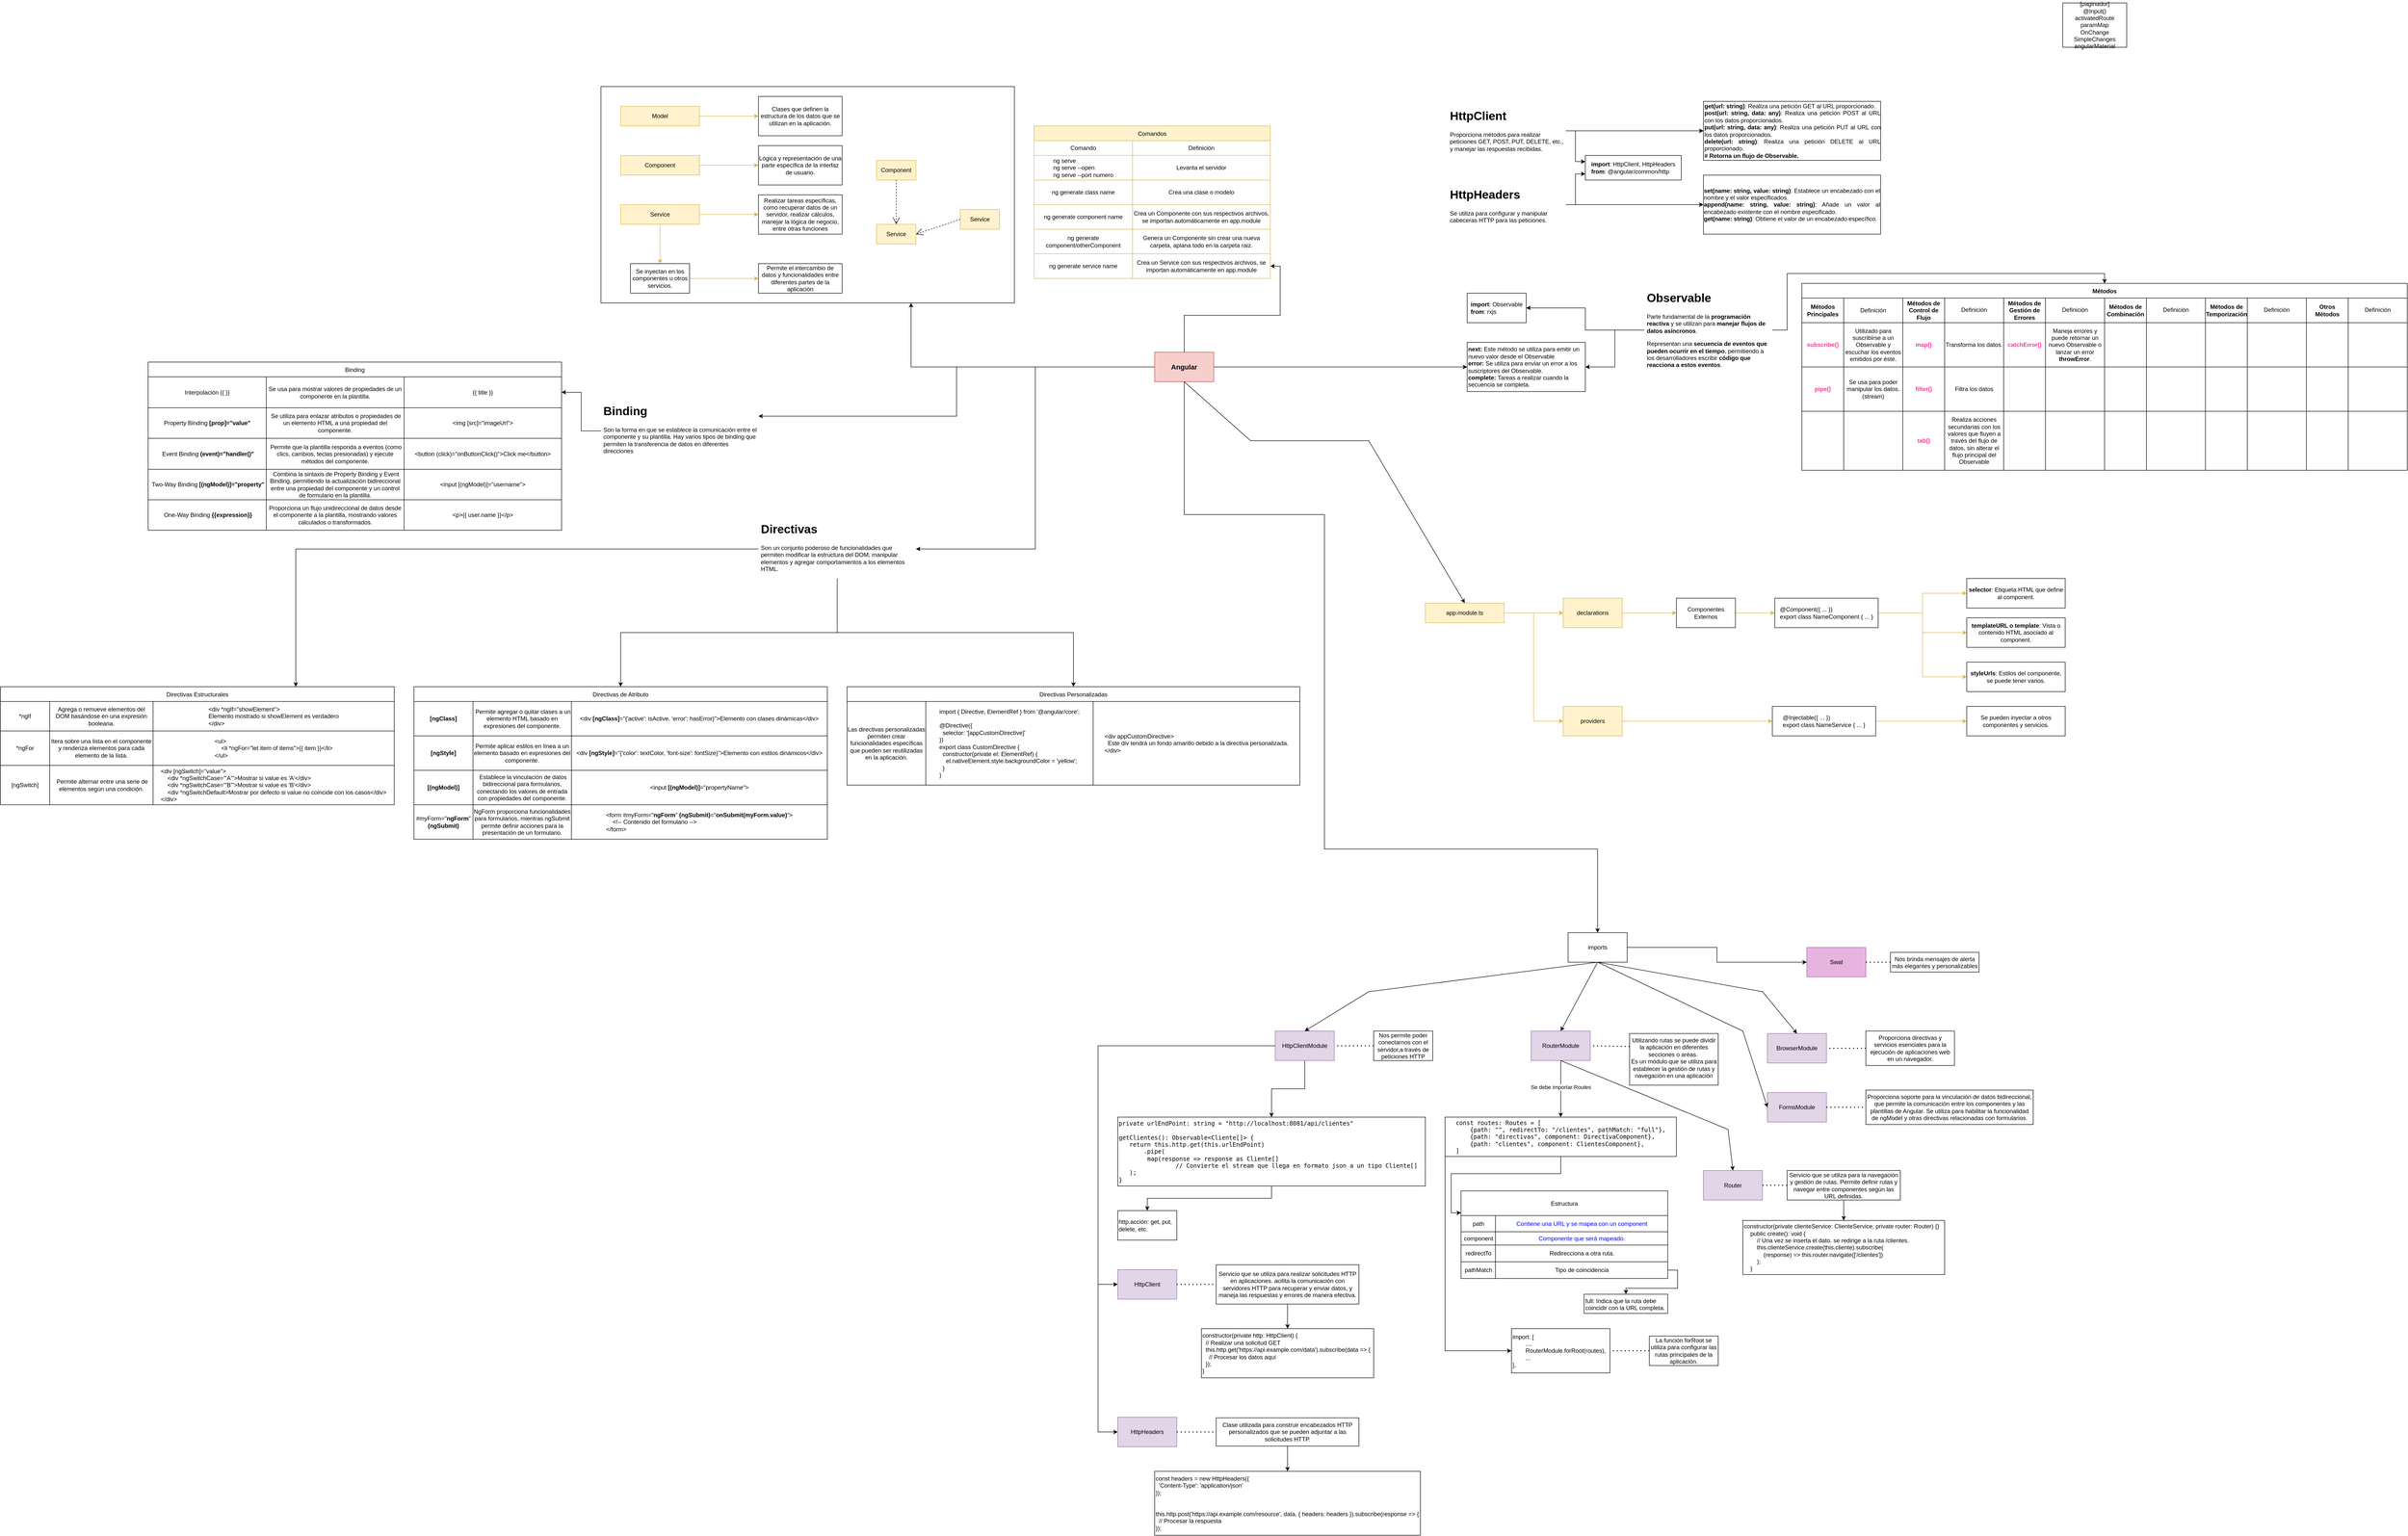 <mxfile version="22.0.3" type="device" pages="7">
  <diagram name="Angular" id="PBOai4PQ9v6ghPNq34oY">
    <mxGraphModel dx="2634" dy="2484" grid="1" gridSize="10" guides="1" tooltips="1" connect="1" arrows="1" fold="1" page="0" pageScale="1" pageWidth="827" pageHeight="1169" math="0" shadow="0">
      <root>
        <mxCell id="0" />
        <mxCell id="1" parent="0" />
        <mxCell id="E_4s96K-0CPUhSEiuMIe-9" style="edgeStyle=orthogonalEdgeStyle;rounded=0;orthogonalLoop=1;jettySize=auto;html=1;fillColor=#fff2cc;strokeColor=#d6b656;" parent="1" source="E_4s96K-0CPUhSEiuMIe-2" target="E_4s96K-0CPUhSEiuMIe-8" edge="1">
          <mxGeometry relative="1" as="geometry" />
        </mxCell>
        <mxCell id="E_4s96K-0CPUhSEiuMIe-2" value="declarations" style="whiteSpace=wrap;html=1;fillColor=#fff2cc;strokeColor=#d6b656;" parent="1" vertex="1">
          <mxGeometry x="2075" y="-320" width="120" height="60" as="geometry" />
        </mxCell>
        <mxCell id="E_4s96K-0CPUhSEiuMIe-361" style="edgeStyle=orthogonalEdgeStyle;rounded=0;orthogonalLoop=1;jettySize=auto;html=1;entryX=0;entryY=0.5;entryDx=0;entryDy=0;fillColor=#fff2cc;strokeColor=#d6b656;" parent="1" source="E_4s96K-0CPUhSEiuMIe-8" target="E_4s96K-0CPUhSEiuMIe-10" edge="1">
          <mxGeometry relative="1" as="geometry" />
        </mxCell>
        <mxCell id="E_4s96K-0CPUhSEiuMIe-8" value="Componentes Externos" style="whiteSpace=wrap;html=1;fillColor=none;" parent="1" vertex="1">
          <mxGeometry x="2305" y="-320" width="120" height="60" as="geometry" />
        </mxCell>
        <mxCell id="E_4s96K-0CPUhSEiuMIe-18" style="edgeStyle=orthogonalEdgeStyle;rounded=0;orthogonalLoop=1;jettySize=auto;html=1;fillColor=#fff2cc;strokeColor=#d6b656;" parent="1" source="E_4s96K-0CPUhSEiuMIe-10" target="E_4s96K-0CPUhSEiuMIe-15" edge="1">
          <mxGeometry relative="1" as="geometry" />
        </mxCell>
        <mxCell id="E_4s96K-0CPUhSEiuMIe-19" style="edgeStyle=orthogonalEdgeStyle;rounded=0;orthogonalLoop=1;jettySize=auto;html=1;entryX=0;entryY=0.5;entryDx=0;entryDy=0;fillColor=#fff2cc;strokeColor=#d6b656;" parent="1" source="E_4s96K-0CPUhSEiuMIe-10" target="E_4s96K-0CPUhSEiuMIe-16" edge="1">
          <mxGeometry relative="1" as="geometry" />
        </mxCell>
        <mxCell id="E_4s96K-0CPUhSEiuMIe-20" value="" style="edgeStyle=orthogonalEdgeStyle;rounded=0;orthogonalLoop=1;jettySize=auto;html=1;entryX=0;entryY=0.5;entryDx=0;entryDy=0;fillColor=#fff2cc;strokeColor=#d6b656;" parent="1" source="E_4s96K-0CPUhSEiuMIe-10" target="E_4s96K-0CPUhSEiuMIe-14" edge="1">
          <mxGeometry x="-0.68" relative="1" as="geometry">
            <mxPoint as="offset" />
            <mxPoint x="2895.0" y="-330" as="targetPoint" />
          </mxGeometry>
        </mxCell>
        <mxCell id="E_4s96K-0CPUhSEiuMIe-10" value="&lt;div style=&quot;text-align: left;&quot;&gt;&lt;span style=&quot;background-color: initial;&quot;&gt;@Component({ ... })&lt;/span&gt;&lt;/div&gt;export class NameComponent { ... }" style="whiteSpace=wrap;html=1;align=center;fillColor=none;" parent="1" vertex="1">
          <mxGeometry x="2505" y="-320" width="210" height="60" as="geometry" />
        </mxCell>
        <mxCell id="E_4s96K-0CPUhSEiuMIe-359" style="edgeStyle=orthogonalEdgeStyle;rounded=0;orthogonalLoop=1;jettySize=auto;html=1;entryX=0;entryY=0.5;entryDx=0;entryDy=0;fillColor=#fff2cc;strokeColor=#d6b656;" parent="1" source="E_4s96K-0CPUhSEiuMIe-12" target="E_4s96K-0CPUhSEiuMIe-2" edge="1">
          <mxGeometry relative="1" as="geometry" />
        </mxCell>
        <mxCell id="E_4s96K-0CPUhSEiuMIe-360" style="edgeStyle=orthogonalEdgeStyle;rounded=0;orthogonalLoop=1;jettySize=auto;html=1;entryX=0;entryY=0.5;entryDx=0;entryDy=0;fillColor=#fff2cc;strokeColor=#d6b656;" parent="1" source="E_4s96K-0CPUhSEiuMIe-12" target="E_4s96K-0CPUhSEiuMIe-129" edge="1">
          <mxGeometry relative="1" as="geometry" />
        </mxCell>
        <mxCell id="E_4s96K-0CPUhSEiuMIe-12" value="&lt;span style=&quot;font-family: Helvetica; font-size: 12px; font-style: normal; font-variant-ligatures: normal; font-variant-caps: normal; font-weight: 400; letter-spacing: normal; orphans: 2; text-align: center; text-indent: 0px; text-transform: none; widows: 2; word-spacing: 0px; -webkit-text-stroke-width: 0px; text-decoration-thickness: initial; text-decoration-style: initial; text-decoration-color: initial; float: none; display: inline !important;&quot;&gt;app.module.ts&lt;/span&gt;" style="whiteSpace=wrap;html=1;labelBackgroundColor=none;fillColor=#fff2cc;strokeColor=#d6b656;" parent="1" vertex="1">
          <mxGeometry x="1795" y="-310" width="160" height="40" as="geometry" />
        </mxCell>
        <mxCell id="E_4s96K-0CPUhSEiuMIe-14" value="&lt;b&gt;selector&lt;/b&gt;:&amp;nbsp;Etiqueta HTML que define al component." style="whiteSpace=wrap;html=1;fillColor=none;align=center;" parent="1" vertex="1">
          <mxGeometry x="2895" y="-360" width="200" height="60" as="geometry" />
        </mxCell>
        <mxCell id="E_4s96K-0CPUhSEiuMIe-15" value="&lt;b&gt;templateURL o template&lt;/b&gt;: Vista o contenido HTML asociado al component." style="whiteSpace=wrap;html=1;fillColor=none;align=center;" parent="1" vertex="1">
          <mxGeometry x="2895" y="-280" width="200" height="60" as="geometry" />
        </mxCell>
        <mxCell id="E_4s96K-0CPUhSEiuMIe-16" value="&lt;b&gt;styleUrls&lt;/b&gt;:&amp;nbsp;Estilos del componente, se puede tener varios." style="whiteSpace=wrap;html=1;align=center;fillColor=none;" parent="1" vertex="1">
          <mxGeometry x="2895" y="-190" width="200" height="60" as="geometry" />
        </mxCell>
        <mxCell id="E_4s96K-0CPUhSEiuMIe-357" style="edgeStyle=orthogonalEdgeStyle;rounded=0;orthogonalLoop=1;jettySize=auto;html=1;entryX=0;entryY=0.5;entryDx=0;entryDy=0;" parent="1" source="E_4s96K-0CPUhSEiuMIe-59" target="9HqMqEpNDO1nMVhbbQ-n-48" edge="1">
          <mxGeometry relative="1" as="geometry">
            <mxPoint x="940" y="-360" as="targetPoint" />
          </mxGeometry>
        </mxCell>
        <mxCell id="9HqMqEpNDO1nMVhbbQ-n-146" style="edgeStyle=orthogonalEdgeStyle;rounded=0;orthogonalLoop=1;jettySize=auto;html=1;entryX=0.75;entryY=1;entryDx=0;entryDy=0;" parent="1" source="E_4s96K-0CPUhSEiuMIe-59" target="9HqMqEpNDO1nMVhbbQ-n-24" edge="1">
          <mxGeometry relative="1" as="geometry" />
        </mxCell>
        <mxCell id="9HqMqEpNDO1nMVhbbQ-n-147" style="edgeStyle=orthogonalEdgeStyle;rounded=0;orthogonalLoop=1;jettySize=auto;html=1;entryX=1;entryY=0.5;entryDx=0;entryDy=0;" parent="1" source="E_4s96K-0CPUhSEiuMIe-59" target="9HqMqEpNDO1nMVhbbQ-n-42" edge="1">
          <mxGeometry relative="1" as="geometry" />
        </mxCell>
        <mxCell id="9HqMqEpNDO1nMVhbbQ-n-149" style="edgeStyle=orthogonalEdgeStyle;rounded=0;orthogonalLoop=1;jettySize=auto;html=1;entryX=1;entryY=0.25;entryDx=0;entryDy=0;" parent="1" source="E_4s96K-0CPUhSEiuMIe-59" target="9HqMqEpNDO1nMVhbbQ-n-148" edge="1">
          <mxGeometry relative="1" as="geometry" />
        </mxCell>
        <mxCell id="9HqMqEpNDO1nMVhbbQ-n-194" style="edgeStyle=orthogonalEdgeStyle;rounded=0;orthogonalLoop=1;jettySize=auto;html=1;entryX=1;entryY=0.5;entryDx=0;entryDy=0;" parent="1" source="E_4s96K-0CPUhSEiuMIe-59" target="9HqMqEpNDO1nMVhbbQ-n-193" edge="1">
          <mxGeometry relative="1" as="geometry" />
        </mxCell>
        <mxCell id="9HqMqEpNDO1nMVhbbQ-n-246" style="edgeStyle=orthogonalEdgeStyle;rounded=0;orthogonalLoop=1;jettySize=auto;html=1;entryX=0.5;entryY=0;entryDx=0;entryDy=0;" parent="1" source="E_4s96K-0CPUhSEiuMIe-59" target="E_4s96K-0CPUhSEiuMIe-364" edge="1">
          <mxGeometry relative="1" as="geometry">
            <Array as="points">
              <mxPoint x="1305" y="-490" />
              <mxPoint x="1590" y="-490" />
              <mxPoint x="1590" y="190" />
              <mxPoint x="2145" y="190" />
            </Array>
          </mxGeometry>
        </mxCell>
        <mxCell id="E_4s96K-0CPUhSEiuMIe-59" value="Angular" style="whiteSpace=wrap;html=1;fillColor=#f8cecc;strokeColor=#b85450;labelBackgroundColor=none;fontStyle=1;fontSize=14;" parent="1" vertex="1">
          <mxGeometry x="1245" y="-820" width="120" height="60" as="geometry" />
        </mxCell>
        <mxCell id="E_4s96K-0CPUhSEiuMIe-80" value="Binding" style="shape=table;startSize=30;container=1;collapsible=0;childLayout=tableLayout;strokeColor=default;fontSize=12;" parent="1" vertex="1">
          <mxGeometry x="-800" y="-800" width="840" height="342" as="geometry" />
        </mxCell>
        <mxCell id="E_4s96K-0CPUhSEiuMIe-81" value="" style="shape=tableRow;horizontal=0;startSize=0;swimlaneHead=0;swimlaneBody=0;strokeColor=inherit;top=0;left=0;bottom=0;right=0;collapsible=0;dropTarget=0;fillColor=none;points=[[0,0.5],[1,0.5]];portConstraint=eastwest;fontSize=12;" parent="E_4s96K-0CPUhSEiuMIe-80" vertex="1">
          <mxGeometry y="30" width="840" height="63" as="geometry" />
        </mxCell>
        <mxCell id="E_4s96K-0CPUhSEiuMIe-82" value="Interpolación {{ }}" style="shape=partialRectangle;html=1;whiteSpace=wrap;connectable=0;strokeColor=inherit;overflow=hidden;fillColor=none;top=0;left=0;bottom=0;right=0;pointerEvents=1;fontSize=12;" parent="E_4s96K-0CPUhSEiuMIe-81" vertex="1">
          <mxGeometry width="240" height="63" as="geometry">
            <mxRectangle width="240" height="63" as="alternateBounds" />
          </mxGeometry>
        </mxCell>
        <mxCell id="E_4s96K-0CPUhSEiuMIe-83" value="&lt;font color=&quot;#000000&quot;&gt;Se usa para mostrar valores de propiedades de un componente en la plantilla.&lt;/font&gt;" style="shape=partialRectangle;html=1;whiteSpace=wrap;connectable=0;strokeColor=inherit;overflow=hidden;fillColor=none;top=0;left=0;bottom=0;right=0;pointerEvents=1;fontSize=12;fontColor=#0000FF;" parent="E_4s96K-0CPUhSEiuMIe-81" vertex="1">
          <mxGeometry x="240" width="280" height="63" as="geometry">
            <mxRectangle width="280" height="63" as="alternateBounds" />
          </mxGeometry>
        </mxCell>
        <mxCell id="9HqMqEpNDO1nMVhbbQ-n-159" value="&lt;p&gt;&lt;font color=&quot;#000000&quot;&gt;{{ title }}&lt;/font&gt;&lt;/p&gt;" style="shape=partialRectangle;html=1;whiteSpace=wrap;connectable=0;strokeColor=inherit;overflow=hidden;fillColor=none;top=0;left=0;bottom=0;right=0;pointerEvents=1;fontSize=12;fontColor=#0000FF;" parent="E_4s96K-0CPUhSEiuMIe-81" vertex="1">
          <mxGeometry x="520" width="320" height="63" as="geometry">
            <mxRectangle width="320" height="63" as="alternateBounds" />
          </mxGeometry>
        </mxCell>
        <mxCell id="9HqMqEpNDO1nMVhbbQ-n-150" style="shape=tableRow;horizontal=0;startSize=0;swimlaneHead=0;swimlaneBody=0;strokeColor=inherit;top=0;left=0;bottom=0;right=0;collapsible=0;dropTarget=0;fillColor=none;points=[[0,0.5],[1,0.5]];portConstraint=eastwest;fontSize=12;" parent="E_4s96K-0CPUhSEiuMIe-80" vertex="1">
          <mxGeometry y="93" width="840" height="62" as="geometry" />
        </mxCell>
        <mxCell id="9HqMqEpNDO1nMVhbbQ-n-151" value="Property Binding&amp;nbsp;&lt;b&gt;[prop]=&quot;value&quot;&lt;/b&gt;" style="shape=partialRectangle;html=1;whiteSpace=wrap;connectable=0;strokeColor=inherit;overflow=hidden;fillColor=none;top=0;left=0;bottom=0;right=0;pointerEvents=1;fontSize=12;" parent="9HqMqEpNDO1nMVhbbQ-n-150" vertex="1">
          <mxGeometry width="240" height="62" as="geometry">
            <mxRectangle width="240" height="62" as="alternateBounds" />
          </mxGeometry>
        </mxCell>
        <mxCell id="9HqMqEpNDO1nMVhbbQ-n-152" value="&amp;nbsp;Se utiliza para enlazar atributos o propiedades de un elemento HTML a una propiedad del componente." style="shape=partialRectangle;html=1;whiteSpace=wrap;connectable=0;strokeColor=inherit;overflow=hidden;fillColor=none;top=0;left=0;bottom=0;right=0;pointerEvents=1;fontSize=12;fontColor=#000000;" parent="9HqMqEpNDO1nMVhbbQ-n-150" vertex="1">
          <mxGeometry x="240" width="280" height="62" as="geometry">
            <mxRectangle width="280" height="62" as="alternateBounds" />
          </mxGeometry>
        </mxCell>
        <mxCell id="9HqMqEpNDO1nMVhbbQ-n-160" value="&lt;div&gt;&amp;lt;img [src]=&quot;imageUrl&quot;&amp;gt;&lt;/div&gt;" style="shape=partialRectangle;html=1;whiteSpace=wrap;connectable=0;strokeColor=inherit;overflow=hidden;fillColor=none;top=0;left=0;bottom=0;right=0;pointerEvents=1;fontSize=12;fontColor=#000000;" parent="9HqMqEpNDO1nMVhbbQ-n-150" vertex="1">
          <mxGeometry x="520" width="320" height="62" as="geometry">
            <mxRectangle width="320" height="62" as="alternateBounds" />
          </mxGeometry>
        </mxCell>
        <mxCell id="9HqMqEpNDO1nMVhbbQ-n-163" style="shape=tableRow;horizontal=0;startSize=0;swimlaneHead=0;swimlaneBody=0;strokeColor=inherit;top=0;left=0;bottom=0;right=0;collapsible=0;dropTarget=0;fillColor=none;points=[[0,0.5],[1,0.5]];portConstraint=eastwest;fontSize=12;" parent="E_4s96K-0CPUhSEiuMIe-80" vertex="1">
          <mxGeometry y="155" width="840" height="63" as="geometry" />
        </mxCell>
        <mxCell id="9HqMqEpNDO1nMVhbbQ-n-164" value="&amp;nbsp;Event Binding&amp;nbsp;&lt;b&gt;(event)=&quot;handler()&quot;&lt;/b&gt;" style="shape=partialRectangle;html=1;whiteSpace=wrap;connectable=0;strokeColor=inherit;overflow=hidden;fillColor=none;top=0;left=0;bottom=0;right=0;pointerEvents=1;fontSize=12;" parent="9HqMqEpNDO1nMVhbbQ-n-163" vertex="1">
          <mxGeometry width="240" height="63" as="geometry">
            <mxRectangle width="240" height="63" as="alternateBounds" />
          </mxGeometry>
        </mxCell>
        <mxCell id="9HqMqEpNDO1nMVhbbQ-n-165" value="&amp;nbsp;Permite que la plantilla responda a eventos (como clics, cambios, teclas presionadas) y ejecute métodos del componente." style="shape=partialRectangle;html=1;whiteSpace=wrap;connectable=0;strokeColor=inherit;overflow=hidden;fillColor=none;top=0;left=0;bottom=0;right=0;pointerEvents=1;fontSize=12;fontColor=#000000;" parent="9HqMqEpNDO1nMVhbbQ-n-163" vertex="1">
          <mxGeometry x="240" width="280" height="63" as="geometry">
            <mxRectangle width="280" height="63" as="alternateBounds" />
          </mxGeometry>
        </mxCell>
        <mxCell id="9HqMqEpNDO1nMVhbbQ-n-166" value="&lt;div&gt;&amp;lt;button (click)=&quot;onButtonClick()&quot;&amp;gt;Click me&amp;lt;/button&amp;gt;&lt;/div&gt;" style="shape=partialRectangle;html=1;whiteSpace=wrap;connectable=0;strokeColor=inherit;overflow=hidden;fillColor=none;top=0;left=0;bottom=0;right=0;pointerEvents=1;fontSize=12;fontColor=#000000;" parent="9HqMqEpNDO1nMVhbbQ-n-163" vertex="1">
          <mxGeometry x="520" width="320" height="63" as="geometry">
            <mxRectangle width="320" height="63" as="alternateBounds" />
          </mxGeometry>
        </mxCell>
        <mxCell id="9HqMqEpNDO1nMVhbbQ-n-167" style="shape=tableRow;horizontal=0;startSize=0;swimlaneHead=0;swimlaneBody=0;strokeColor=inherit;top=0;left=0;bottom=0;right=0;collapsible=0;dropTarget=0;fillColor=none;points=[[0,0.5],[1,0.5]];portConstraint=eastwest;fontSize=12;" parent="E_4s96K-0CPUhSEiuMIe-80" vertex="1">
          <mxGeometry y="218" width="840" height="62" as="geometry" />
        </mxCell>
        <mxCell id="9HqMqEpNDO1nMVhbbQ-n-168" value="&amp;nbsp;Two-Way Binding&amp;nbsp;&lt;b&gt;[(ngModel)]=&quot;property&quot;&lt;/b&gt;" style="shape=partialRectangle;html=1;whiteSpace=wrap;connectable=0;strokeColor=inherit;overflow=hidden;fillColor=none;top=0;left=0;bottom=0;right=0;pointerEvents=1;fontSize=12;" parent="9HqMqEpNDO1nMVhbbQ-n-167" vertex="1">
          <mxGeometry width="240" height="62" as="geometry">
            <mxRectangle width="240" height="62" as="alternateBounds" />
          </mxGeometry>
        </mxCell>
        <mxCell id="9HqMqEpNDO1nMVhbbQ-n-169" value="&amp;nbsp;Combina la sintaxis de Property Binding y Event Binding, permitiendo la actualización bidireccional entre una propiedad del componente y un control de formulario en la plantilla." style="shape=partialRectangle;html=1;whiteSpace=wrap;connectable=0;strokeColor=inherit;overflow=hidden;fillColor=none;top=0;left=0;bottom=0;right=0;pointerEvents=1;fontSize=12;fontColor=#000000;" parent="9HqMqEpNDO1nMVhbbQ-n-167" vertex="1">
          <mxGeometry x="240" width="280" height="62" as="geometry">
            <mxRectangle width="280" height="62" as="alternateBounds" />
          </mxGeometry>
        </mxCell>
        <mxCell id="9HqMqEpNDO1nMVhbbQ-n-170" value="&lt;div&gt;&amp;lt;input [(ngModel)]=&quot;username&quot;&amp;gt;&lt;/div&gt;" style="shape=partialRectangle;html=1;whiteSpace=wrap;connectable=0;strokeColor=inherit;overflow=hidden;fillColor=none;top=0;left=0;bottom=0;right=0;pointerEvents=1;fontSize=12;fontColor=#000000;" parent="9HqMqEpNDO1nMVhbbQ-n-167" vertex="1">
          <mxGeometry x="520" width="320" height="62" as="geometry">
            <mxRectangle width="320" height="62" as="alternateBounds" />
          </mxGeometry>
        </mxCell>
        <mxCell id="9HqMqEpNDO1nMVhbbQ-n-171" style="shape=tableRow;horizontal=0;startSize=0;swimlaneHead=0;swimlaneBody=0;strokeColor=inherit;top=0;left=0;bottom=0;right=0;collapsible=0;dropTarget=0;fillColor=none;points=[[0,0.5],[1,0.5]];portConstraint=eastwest;fontSize=12;" parent="E_4s96K-0CPUhSEiuMIe-80" vertex="1">
          <mxGeometry y="280" width="840" height="62" as="geometry" />
        </mxCell>
        <mxCell id="9HqMqEpNDO1nMVhbbQ-n-172" value="&amp;nbsp;One-Way Binding&amp;nbsp;&lt;b&gt;{{expression}}&lt;/b&gt;" style="shape=partialRectangle;html=1;whiteSpace=wrap;connectable=0;strokeColor=inherit;overflow=hidden;fillColor=none;top=0;left=0;bottom=0;right=0;pointerEvents=1;fontSize=12;" parent="9HqMqEpNDO1nMVhbbQ-n-171" vertex="1">
          <mxGeometry width="240" height="62" as="geometry">
            <mxRectangle width="240" height="62" as="alternateBounds" />
          </mxGeometry>
        </mxCell>
        <mxCell id="9HqMqEpNDO1nMVhbbQ-n-173" value="Proporciona un flujo unidireccional de datos desde el componente a la plantilla, mostrando valores calculados o transformados." style="shape=partialRectangle;html=1;whiteSpace=wrap;connectable=0;strokeColor=inherit;overflow=hidden;fillColor=none;top=0;left=0;bottom=0;right=0;pointerEvents=1;fontSize=12;fontColor=#000000;" parent="9HqMqEpNDO1nMVhbbQ-n-171" vertex="1">
          <mxGeometry x="240" width="280" height="62" as="geometry">
            <mxRectangle width="280" height="62" as="alternateBounds" />
          </mxGeometry>
        </mxCell>
        <mxCell id="9HqMqEpNDO1nMVhbbQ-n-174" value="&lt;div&gt;&amp;lt;p&amp;gt;{{ user.name }}&amp;lt;/p&amp;gt;&lt;/div&gt;" style="shape=partialRectangle;html=1;whiteSpace=wrap;connectable=0;strokeColor=inherit;overflow=hidden;fillColor=none;top=0;left=0;bottom=0;right=0;pointerEvents=1;fontSize=12;fontColor=#000000;" parent="9HqMqEpNDO1nMVhbbQ-n-171" vertex="1">
          <mxGeometry x="520" width="320" height="62" as="geometry">
            <mxRectangle width="320" height="62" as="alternateBounds" />
          </mxGeometry>
        </mxCell>
        <mxCell id="E_4s96K-0CPUhSEiuMIe-362" style="edgeStyle=orthogonalEdgeStyle;rounded=0;orthogonalLoop=1;jettySize=auto;html=1;entryX=0;entryY=0.5;entryDx=0;entryDy=0;fillColor=#fff2cc;strokeColor=#d6b656;" parent="1" source="E_4s96K-0CPUhSEiuMIe-94" target="E_4s96K-0CPUhSEiuMIe-125" edge="1">
          <mxGeometry relative="1" as="geometry" />
        </mxCell>
        <mxCell id="E_4s96K-0CPUhSEiuMIe-94" value="&lt;div style=&quot;text-align: left;&quot;&gt;&lt;span style=&quot;background-color: initial;&quot;&gt;@Injectable&lt;/span&gt;&lt;span style=&quot;background-color: initial;&quot;&gt;({ ... })&lt;/span&gt;&lt;/div&gt;export class NameService { ... }" style="whiteSpace=wrap;html=1;align=center;fillColor=none;" parent="1" vertex="1">
          <mxGeometry x="2500" y="-100" width="210" height="60" as="geometry" />
        </mxCell>
        <mxCell id="E_4s96K-0CPUhSEiuMIe-125" value="Se pueden inyectar a otros componentes y servicios." style="whiteSpace=wrap;html=1;fillColor=none;align=center;" parent="1" vertex="1">
          <mxGeometry x="2895" y="-100" width="200" height="60" as="geometry" />
        </mxCell>
        <mxCell id="E_4s96K-0CPUhSEiuMIe-363" style="edgeStyle=orthogonalEdgeStyle;rounded=0;orthogonalLoop=1;jettySize=auto;html=1;entryX=0;entryY=0.5;entryDx=0;entryDy=0;fillColor=#fff2cc;strokeColor=#d6b656;" parent="1" source="E_4s96K-0CPUhSEiuMIe-129" target="E_4s96K-0CPUhSEiuMIe-94" edge="1">
          <mxGeometry relative="1" as="geometry" />
        </mxCell>
        <mxCell id="E_4s96K-0CPUhSEiuMIe-129" value="providers" style="whiteSpace=wrap;html=1;labelBackgroundColor=none;fillColor=#fff2cc;strokeColor=#d6b656;" parent="1" vertex="1">
          <mxGeometry x="2075" y="-100" width="120" height="60" as="geometry" />
        </mxCell>
        <mxCell id="E_4s96K-0CPUhSEiuMIe-153" value="Se debe importar Routes" style="edgeStyle=orthogonalEdgeStyle;rounded=0;orthogonalLoop=1;jettySize=auto;html=1;entryX=0.5;entryY=0;entryDx=0;entryDy=0;" parent="1" source="E_4s96K-0CPUhSEiuMIe-146" target="E_4s96K-0CPUhSEiuMIe-155" edge="1">
          <mxGeometry x="-0.067" relative="1" as="geometry">
            <mxPoint x="1985" y="975" as="targetPoint" />
            <mxPoint as="offset" />
          </mxGeometry>
        </mxCell>
        <mxCell id="E_4s96K-0CPUhSEiuMIe-146" value="RouterModule" style="whiteSpace=wrap;html=1;fillColor=#e1d5e7;strokeColor=#9673a6;" parent="1" vertex="1">
          <mxGeometry x="2010" y="560" width="120" height="60" as="geometry" />
        </mxCell>
        <mxCell id="E_4s96K-0CPUhSEiuMIe-149" value="&lt;div style=&quot;&quot;&gt;Utilizando rutas se puede dividir la aplicación en diferentes secciones o aréas.&amp;nbsp;&lt;/div&gt;Es un módulo que se utiliza para establecer la gestión de rutas y navegación en una aplicación" style="text;whiteSpace=wrap;html=1;align=center;fillColor=default;strokeColor=default;" parent="1" vertex="1">
          <mxGeometry x="2210" y="565" width="180" height="105" as="geometry" />
        </mxCell>
        <mxCell id="E_4s96K-0CPUhSEiuMIe-376" style="edgeStyle=orthogonalEdgeStyle;rounded=0;orthogonalLoop=1;jettySize=auto;html=1;entryX=0;entryY=0.25;entryDx=0;entryDy=0;" parent="1" source="E_4s96K-0CPUhSEiuMIe-155" target="E_4s96K-0CPUhSEiuMIe-158" edge="1">
          <mxGeometry relative="1" as="geometry" />
        </mxCell>
        <mxCell id="E_4s96K-0CPUhSEiuMIe-155" value="&lt;pre style=&quot;border-color: var(--border-color); font-size: 9pt; text-align: left; font-family: &amp;quot;FiraCode Nerd Font Mono&amp;quot;, monospace;&quot;&gt;const &lt;span style=&quot;border-color: var(--border-color);&quot;&gt;routes&lt;/span&gt;&lt;span style=&quot;border-color: var(--border-color);&quot;&gt;: &lt;/span&gt;&lt;span style=&quot;border-color: var(--border-color);&quot;&gt;Routes &lt;/span&gt;&lt;span style=&quot;border-color: var(--border-color);&quot;&gt;= &lt;/span&gt;&lt;span style=&quot;border-color: var(--border-color);&quot;&gt;[&lt;br style=&quot;border-color: var(--border-color);&quot;&gt;&lt;/span&gt;&lt;span style=&quot;border-color: var(--border-color);&quot;&gt;    {&lt;/span&gt;path&lt;span style=&quot;border-color: var(--border-color);&quot;&gt;: &lt;/span&gt;&lt;span style=&quot;border-color: var(--border-color);&quot;&gt;&quot;&quot;&lt;/span&gt;, redirectTo&lt;span style=&quot;border-color: var(--border-color);&quot;&gt;: &lt;/span&gt;&lt;span style=&quot;border-color: var(--border-color);&quot;&gt;&quot;/clientes&quot;&lt;/span&gt;, pathMatch&lt;span style=&quot;border-color: var(--border-color);&quot;&gt;: &lt;/span&gt;&lt;span style=&quot;border-color: var(--border-color);&quot;&gt;&quot;full&quot;&lt;/span&gt;&lt;span style=&quot;border-color: var(--border-color);&quot;&gt;}&lt;/span&gt;,&lt;br style=&quot;border-color: var(--border-color);&quot;&gt;    &lt;span style=&quot;border-color: var(--border-color);&quot;&gt;{&lt;/span&gt;path&lt;span style=&quot;border-color: var(--border-color);&quot;&gt;: &lt;/span&gt;&lt;span style=&quot;border-color: var(--border-color);&quot;&gt;&quot;directivas&quot;&lt;/span&gt;, component&lt;span style=&quot;border-color: var(--border-color);&quot;&gt;: &lt;/span&gt;&lt;span style=&quot;border-color: var(--border-color);&quot;&gt;DirectivaComponent&lt;/span&gt;&lt;span style=&quot;border-color: var(--border-color);&quot;&gt;}&lt;/span&gt;,&lt;br style=&quot;border-color: var(--border-color);&quot;&gt;    &lt;span style=&quot;border-color: var(--border-color);&quot;&gt;{&lt;/span&gt;path&lt;span style=&quot;border-color: var(--border-color);&quot;&gt;: &lt;/span&gt;&lt;span style=&quot;border-color: var(--border-color);&quot;&gt;&quot;clientes&quot;&lt;/span&gt;, component&lt;span style=&quot;border-color: var(--border-color);&quot;&gt;: &lt;/span&gt;&lt;span style=&quot;border-color: var(--border-color);&quot;&gt;ClientesComponent&lt;/span&gt;&lt;span style=&quot;border-color: var(--border-color);&quot;&gt;}&lt;/span&gt;,&lt;br style=&quot;border-color: var(--border-color);&quot;&gt;&lt;span style=&quot;border-color: var(--border-color);&quot;&gt;]&lt;/span&gt;&lt;/pre&gt;" style="whiteSpace=wrap;html=1;" parent="1" vertex="1">
          <mxGeometry x="1835" y="735" width="470" height="80" as="geometry" />
        </mxCell>
        <mxCell id="E_4s96K-0CPUhSEiuMIe-176" value="" style="edgeStyle=orthogonalEdgeStyle;rounded=0;orthogonalLoop=1;jettySize=auto;html=1;exitX=1;exitY=0.5;exitDx=0;exitDy=0;" parent="1" source="E_4s96K-0CPUhSEiuMIe-171" target="E_4s96K-0CPUhSEiuMIe-175" edge="1">
          <mxGeometry relative="1" as="geometry" />
        </mxCell>
        <mxCell id="E_4s96K-0CPUhSEiuMIe-405" style="edgeStyle=orthogonalEdgeStyle;rounded=0;orthogonalLoop=1;jettySize=auto;html=1;entryX=0;entryY=0.5;entryDx=0;entryDy=0;exitX=0;exitY=0.75;exitDx=0;exitDy=0;" parent="1" source="E_4s96K-0CPUhSEiuMIe-155" target="E_4s96K-0CPUhSEiuMIe-403" edge="1">
          <mxGeometry relative="1" as="geometry">
            <Array as="points">
              <mxPoint x="1835" y="1210" />
            </Array>
          </mxGeometry>
        </mxCell>
        <mxCell id="E_4s96K-0CPUhSEiuMIe-158" value="Estructura" style="shape=table;startSize=50;container=1;collapsible=0;childLayout=tableLayout;strokeColor=default;fontSize=12;" parent="1" vertex="1">
          <mxGeometry x="1867.5" y="885" width="420" height="178" as="geometry" />
        </mxCell>
        <mxCell id="E_4s96K-0CPUhSEiuMIe-168" style="shape=tableRow;horizontal=0;startSize=0;swimlaneHead=0;swimlaneBody=0;strokeColor=inherit;top=0;left=0;bottom=0;right=0;collapsible=0;dropTarget=0;fillColor=none;points=[[0,0.5],[1,0.5]];portConstraint=eastwest;fontSize=12;" parent="E_4s96K-0CPUhSEiuMIe-158" vertex="1">
          <mxGeometry y="50" width="420" height="33" as="geometry" />
        </mxCell>
        <mxCell id="E_4s96K-0CPUhSEiuMIe-169" value="path" style="shape=partialRectangle;html=1;whiteSpace=wrap;connectable=0;strokeColor=inherit;overflow=hidden;fillColor=none;top=0;left=0;bottom=0;right=0;pointerEvents=1;fontSize=12;" parent="E_4s96K-0CPUhSEiuMIe-168" vertex="1">
          <mxGeometry width="70" height="33" as="geometry">
            <mxRectangle width="70" height="33" as="alternateBounds" />
          </mxGeometry>
        </mxCell>
        <mxCell id="E_4s96K-0CPUhSEiuMIe-170" value="Contiene una URL y se mapea con un component" style="shape=partialRectangle;html=1;whiteSpace=wrap;connectable=0;strokeColor=inherit;overflow=hidden;fillColor=none;top=0;left=0;bottom=0;right=0;pointerEvents=1;fontSize=12;fontColor=#0000FF;" parent="E_4s96K-0CPUhSEiuMIe-168" vertex="1">
          <mxGeometry x="70" width="350" height="33" as="geometry">
            <mxRectangle width="350" height="33" as="alternateBounds" />
          </mxGeometry>
        </mxCell>
        <mxCell id="E_4s96K-0CPUhSEiuMIe-159" value="" style="shape=tableRow;horizontal=0;startSize=0;swimlaneHead=0;swimlaneBody=0;strokeColor=inherit;top=0;left=0;bottom=0;right=0;collapsible=0;dropTarget=0;fillColor=none;points=[[0,0.5],[1,0.5]];portConstraint=eastwest;fontSize=12;" parent="E_4s96K-0CPUhSEiuMIe-158" vertex="1">
          <mxGeometry y="83" width="420" height="27" as="geometry" />
        </mxCell>
        <mxCell id="E_4s96K-0CPUhSEiuMIe-160" value="component" style="shape=partialRectangle;html=1;whiteSpace=wrap;connectable=0;strokeColor=inherit;overflow=hidden;fillColor=none;top=0;left=0;bottom=0;right=0;pointerEvents=1;fontSize=12;" parent="E_4s96K-0CPUhSEiuMIe-159" vertex="1">
          <mxGeometry width="70" height="27" as="geometry">
            <mxRectangle width="70" height="27" as="alternateBounds" />
          </mxGeometry>
        </mxCell>
        <mxCell id="E_4s96K-0CPUhSEiuMIe-161" value="Componente que será mapeado." style="shape=partialRectangle;html=1;whiteSpace=wrap;connectable=0;strokeColor=inherit;overflow=hidden;fillColor=none;top=0;left=0;bottom=0;right=0;pointerEvents=1;fontSize=12;fontColor=#0000FF;" parent="E_4s96K-0CPUhSEiuMIe-159" vertex="1">
          <mxGeometry x="70" width="350" height="27" as="geometry">
            <mxRectangle width="350" height="27" as="alternateBounds" />
          </mxGeometry>
        </mxCell>
        <mxCell id="E_4s96K-0CPUhSEiuMIe-162" value="" style="shape=tableRow;horizontal=0;startSize=0;swimlaneHead=0;swimlaneBody=0;strokeColor=inherit;top=0;left=0;bottom=0;right=0;collapsible=0;dropTarget=0;fillColor=none;points=[[0,0.5],[1,0.5]];portConstraint=eastwest;fontSize=12;" parent="E_4s96K-0CPUhSEiuMIe-158" vertex="1">
          <mxGeometry y="110" width="420" height="34" as="geometry" />
        </mxCell>
        <mxCell id="E_4s96K-0CPUhSEiuMIe-163" value="redirectTo" style="shape=partialRectangle;html=1;whiteSpace=wrap;connectable=0;strokeColor=inherit;overflow=hidden;fillColor=none;top=0;left=0;bottom=0;right=0;pointerEvents=1;fontSize=12;" parent="E_4s96K-0CPUhSEiuMIe-162" vertex="1">
          <mxGeometry width="70" height="34" as="geometry">
            <mxRectangle width="70" height="34" as="alternateBounds" />
          </mxGeometry>
        </mxCell>
        <mxCell id="E_4s96K-0CPUhSEiuMIe-164" value="Redirecciona a otra ruta." style="shape=partialRectangle;html=1;whiteSpace=wrap;connectable=0;strokeColor=inherit;overflow=hidden;fillColor=none;top=0;left=0;bottom=0;right=0;pointerEvents=1;fontSize=12;" parent="E_4s96K-0CPUhSEiuMIe-162" vertex="1">
          <mxGeometry x="70" width="350" height="34" as="geometry">
            <mxRectangle width="350" height="34" as="alternateBounds" />
          </mxGeometry>
        </mxCell>
        <mxCell id="E_4s96K-0CPUhSEiuMIe-171" style="shape=tableRow;horizontal=0;startSize=0;swimlaneHead=0;swimlaneBody=0;strokeColor=inherit;top=0;left=0;bottom=0;right=0;collapsible=0;dropTarget=0;fillColor=none;points=[[0,0.5],[1,0.5]];portConstraint=eastwest;fontSize=12;" parent="E_4s96K-0CPUhSEiuMIe-158" vertex="1">
          <mxGeometry y="144" width="420" height="34" as="geometry" />
        </mxCell>
        <mxCell id="E_4s96K-0CPUhSEiuMIe-172" value="pathMatch" style="shape=partialRectangle;html=1;whiteSpace=wrap;connectable=0;strokeColor=inherit;overflow=hidden;fillColor=none;top=0;left=0;bottom=0;right=0;pointerEvents=1;fontSize=12;" parent="E_4s96K-0CPUhSEiuMIe-171" vertex="1">
          <mxGeometry width="70" height="34" as="geometry">
            <mxRectangle width="70" height="34" as="alternateBounds" />
          </mxGeometry>
        </mxCell>
        <mxCell id="E_4s96K-0CPUhSEiuMIe-173" value="Tipo de coincidencia" style="shape=partialRectangle;html=1;whiteSpace=wrap;connectable=0;strokeColor=inherit;overflow=hidden;fillColor=none;top=0;left=0;bottom=0;right=0;pointerEvents=1;fontSize=12;" parent="E_4s96K-0CPUhSEiuMIe-171" vertex="1">
          <mxGeometry x="70" width="350" height="34" as="geometry">
            <mxRectangle width="350" height="34" as="alternateBounds" />
          </mxGeometry>
        </mxCell>
        <mxCell id="E_4s96K-0CPUhSEiuMIe-175" value="full: Indica que la ruta debe coincidir con la URL completa." style="whiteSpace=wrap;html=1;startSize=50;align=left;verticalAlign=top;horizontal=1;" parent="1" vertex="1">
          <mxGeometry x="2117.5" y="1095" width="170" height="39" as="geometry" />
        </mxCell>
        <mxCell id="E_4s96K-0CPUhSEiuMIe-378" style="edgeStyle=orthogonalEdgeStyle;rounded=0;orthogonalLoop=1;jettySize=auto;html=1;entryX=0.5;entryY=0;entryDx=0;entryDy=0;" parent="1" source="E_4s96K-0CPUhSEiuMIe-285" target="E_4s96K-0CPUhSEiuMIe-289" edge="1">
          <mxGeometry relative="1" as="geometry" />
        </mxCell>
        <mxCell id="E_4s96K-0CPUhSEiuMIe-285" value="HttpClientModule" style="whiteSpace=wrap;html=1;fillColor=#e1d5e7;strokeColor=#9673a6;" parent="1" vertex="1">
          <mxGeometry x="1490" y="560" width="120" height="60" as="geometry" />
        </mxCell>
        <mxCell id="E_4s96K-0CPUhSEiuMIe-286" value="Nos permite poder conectarnos con el servidor,a través de peticiones HTTP" style="whiteSpace=wrap;html=1;" parent="1" vertex="1">
          <mxGeometry x="1690" y="560" width="120" height="60" as="geometry" />
        </mxCell>
        <mxCell id="E_4s96K-0CPUhSEiuMIe-379" style="edgeStyle=orthogonalEdgeStyle;rounded=0;orthogonalLoop=1;jettySize=auto;html=1;entryX=0.5;entryY=0;entryDx=0;entryDy=0;" parent="1" source="E_4s96K-0CPUhSEiuMIe-289" target="E_4s96K-0CPUhSEiuMIe-291" edge="1">
          <mxGeometry relative="1" as="geometry" />
        </mxCell>
        <mxCell id="E_4s96K-0CPUhSEiuMIe-289" value="&lt;pre style=&quot;border-color: var(--border-color);&quot;&gt;&lt;div style=&quot;&quot;&gt;&lt;span style=&quot;font-family: &amp;quot;FiraCode Nerd Font Mono&amp;quot;, monospace; background-color: initial; white-space: normal;&quot;&gt;private urlEndPoint: string = &quot;http://localhost:8081/api/clientes&quot;&lt;/span&gt;&lt;/div&gt;&lt;font face=&quot;FiraCode Nerd Font Mono, monospace&quot;&gt;&lt;div style=&quot;&quot;&gt;&lt;span style=&quot;background-color: initial; white-space: normal;&quot;&gt;&lt;br&gt;&lt;/span&gt;&lt;/div&gt;&lt;div style=&quot;&quot;&gt;&lt;span style=&quot;background-color: initial; white-space: normal;&quot;&gt;getClientes(): Observable&amp;lt;Cliente[]&amp;gt; {&lt;/span&gt;&lt;br&gt;&lt;/div&gt;&lt;div style=&quot;&quot;&gt;&lt;span style=&quot;background-color: initial; white-space: normal;&quot;&gt;&amp;nbsp; &amp;nbsp;return this.http.get(this.urlEndPoint)&lt;/span&gt;&lt;/div&gt;&lt;div style=&quot;&quot;&gt;&lt;span style=&quot;background-color: initial; white-space: normal;&quot;&gt;&amp;nbsp; &amp;nbsp; &amp;nbsp; &amp;nbsp;.pipe(&lt;/span&gt;&lt;/div&gt;&lt;div style=&quot;&quot;&gt;&lt;span style=&quot;background-color: initial; white-space: normal;&quot;&gt;&amp;nbsp; &amp;nbsp; &amp;nbsp; &amp;nbsp;&amp;nbsp;&lt;/span&gt;&lt;span style=&quot;background-color: initial; white-space: normal;&quot;&gt;map(response =&amp;gt; response as Cliente[]&amp;nbsp;&lt;/span&gt;&lt;/div&gt;&lt;div style=&quot;&quot;&gt;&lt;span style=&quot;background-color: initial; white-space: normal;&quot;&gt;&lt;span style=&quot;white-space: pre;&quot;&gt;&#x9;&lt;/span&gt;&lt;span style=&quot;white-space: pre;&quot;&gt;&#x9;&lt;/span&gt;// Convierte el stream que llega en formato json a un tipo Cliente[]&lt;/span&gt;&lt;/div&gt;&lt;div style=&quot;&quot;&gt;&lt;span style=&quot;background-color: initial; white-space: normal;&quot;&gt;&amp;nbsp; &amp;nbsp;)&lt;/span&gt;&lt;span style=&quot;background-color: initial; white-space: normal;&quot;&gt;;&lt;/span&gt;&lt;/div&gt;&lt;div style=&quot;&quot;&gt;&lt;span style=&quot;background-color: initial; white-space: normal;&quot;&gt;}&lt;/span&gt;&lt;/div&gt;&lt;/font&gt;&lt;/pre&gt;" style="whiteSpace=wrap;html=1;align=left;" parent="1" vertex="1">
          <mxGeometry x="1170" y="735" width="625" height="140" as="geometry" />
        </mxCell>
        <mxCell id="E_4s96K-0CPUhSEiuMIe-291" value="http.acción: get, put, delete, etc." style="whiteSpace=wrap;html=1;align=left;" parent="1" vertex="1">
          <mxGeometry x="1170" y="925" width="120" height="60" as="geometry" />
        </mxCell>
        <mxCell id="E_4s96K-0CPUhSEiuMIe-352" value="" style="endArrow=classic;html=1;rounded=0;exitX=0.5;exitY=1;exitDx=0;exitDy=0;entryX=0.5;entryY=0;entryDx=0;entryDy=0;" parent="1" source="E_4s96K-0CPUhSEiuMIe-59" target="E_4s96K-0CPUhSEiuMIe-12" edge="1">
          <mxGeometry width="50" height="50" relative="1" as="geometry">
            <mxPoint x="450" y="-70" as="sourcePoint" />
            <mxPoint x="500" y="-120" as="targetPoint" />
            <Array as="points">
              <mxPoint x="1440" y="-640" />
              <mxPoint x="1680" y="-640" />
            </Array>
          </mxGeometry>
        </mxCell>
        <mxCell id="E_4s96K-0CPUhSEiuMIe-435" style="edgeStyle=orthogonalEdgeStyle;rounded=0;orthogonalLoop=1;jettySize=auto;html=1;entryX=0;entryY=0.5;entryDx=0;entryDy=0;" parent="1" source="E_4s96K-0CPUhSEiuMIe-364" target="E_4s96K-0CPUhSEiuMIe-431" edge="1">
          <mxGeometry relative="1" as="geometry" />
        </mxCell>
        <mxCell id="E_4s96K-0CPUhSEiuMIe-364" value="imports" style="whiteSpace=wrap;html=1;" parent="1" vertex="1">
          <mxGeometry x="2085" y="360" width="120" height="60" as="geometry" />
        </mxCell>
        <mxCell id="E_4s96K-0CPUhSEiuMIe-370" value="" style="endArrow=classic;html=1;rounded=0;entryX=0.5;entryY=0;entryDx=0;entryDy=0;exitX=0.5;exitY=1;exitDx=0;exitDy=0;" parent="1" source="E_4s96K-0CPUhSEiuMIe-364" target="E_4s96K-0CPUhSEiuMIe-146" edge="1">
          <mxGeometry width="50" height="50" relative="1" as="geometry">
            <mxPoint x="1710" y="770" as="sourcePoint" />
            <mxPoint x="1760" y="720" as="targetPoint" />
          </mxGeometry>
        </mxCell>
        <mxCell id="E_4s96K-0CPUhSEiuMIe-371" value="" style="endArrow=classic;html=1;rounded=0;exitX=0.5;exitY=1;exitDx=0;exitDy=0;entryX=0.5;entryY=0;entryDx=0;entryDy=0;" parent="1" source="E_4s96K-0CPUhSEiuMIe-364" target="E_4s96K-0CPUhSEiuMIe-285" edge="1">
          <mxGeometry width="50" height="50" relative="1" as="geometry">
            <mxPoint x="1710" y="770" as="sourcePoint" />
            <mxPoint x="1760" y="720" as="targetPoint" />
            <Array as="points">
              <mxPoint x="1680" y="480" />
            </Array>
          </mxGeometry>
        </mxCell>
        <mxCell id="E_4s96K-0CPUhSEiuMIe-377" value="" style="endArrow=none;dashed=1;html=1;dashPattern=1 3;strokeWidth=2;rounded=0;exitX=0;exitY=0.5;exitDx=0;exitDy=0;entryX=1;entryY=0.5;entryDx=0;entryDy=0;" parent="1" source="E_4s96K-0CPUhSEiuMIe-286" target="E_4s96K-0CPUhSEiuMIe-285" edge="1">
          <mxGeometry width="50" height="50" relative="1" as="geometry">
            <mxPoint x="1570" y="865" as="sourcePoint" />
            <mxPoint x="1620" y="815" as="targetPoint" />
          </mxGeometry>
        </mxCell>
        <mxCell id="E_4s96K-0CPUhSEiuMIe-383" value="BrowserModule" style="whiteSpace=wrap;html=1;fillColor=#e1d5e7;strokeColor=#9673a6;" parent="1" vertex="1">
          <mxGeometry x="2490" y="565" width="120" height="60" as="geometry" />
        </mxCell>
        <mxCell id="E_4s96K-0CPUhSEiuMIe-384" value="" style="endArrow=classic;html=1;rounded=0;exitX=0.5;exitY=1;exitDx=0;exitDy=0;entryX=0.5;entryY=0;entryDx=0;entryDy=0;" parent="1" source="E_4s96K-0CPUhSEiuMIe-364" target="E_4s96K-0CPUhSEiuMIe-383" edge="1">
          <mxGeometry width="50" height="50" relative="1" as="geometry">
            <mxPoint x="2320" y="500" as="sourcePoint" />
            <mxPoint x="2220" y="560" as="targetPoint" />
            <Array as="points">
              <mxPoint x="2480" y="480" />
            </Array>
          </mxGeometry>
        </mxCell>
        <mxCell id="E_4s96K-0CPUhSEiuMIe-386" value="&lt;div style=&quot;&quot;&gt;Proporciona directivas y servicios esenciales para la ejecución de aplicaciones web en un navegador.&lt;/div&gt;" style="text;whiteSpace=wrap;html=1;align=center;fillColor=default;strokeColor=default;" parent="1" vertex="1">
          <mxGeometry x="2690" y="560" width="180" height="70" as="geometry" />
        </mxCell>
        <mxCell id="E_4s96K-0CPUhSEiuMIe-387" value="" style="endArrow=none;dashed=1;html=1;dashPattern=1 3;strokeWidth=2;rounded=0;entryX=1;entryY=0.5;entryDx=0;entryDy=0;exitX=0;exitY=0.5;exitDx=0;exitDy=0;" parent="1" source="E_4s96K-0CPUhSEiuMIe-386" target="E_4s96K-0CPUhSEiuMIe-383" edge="1">
          <mxGeometry width="50" height="50" relative="1" as="geometry">
            <mxPoint x="2680" y="758.5" as="sourcePoint" />
            <mxPoint x="2540" y="758.5" as="targetPoint" />
          </mxGeometry>
        </mxCell>
        <mxCell id="E_4s96K-0CPUhSEiuMIe-391" value="FormsModule" style="whiteSpace=wrap;html=1;fillColor=#e1d5e7;strokeColor=#9673a6;" parent="1" vertex="1">
          <mxGeometry x="2490" y="685" width="120" height="60" as="geometry" />
        </mxCell>
        <mxCell id="E_4s96K-0CPUhSEiuMIe-392" value="" style="endArrow=classic;html=1;rounded=0;exitX=0.5;exitY=1;exitDx=0;exitDy=0;entryX=0;entryY=0.5;entryDx=0;entryDy=0;" parent="1" source="E_4s96K-0CPUhSEiuMIe-364" target="E_4s96K-0CPUhSEiuMIe-391" edge="1">
          <mxGeometry width="50" height="50" relative="1" as="geometry">
            <mxPoint x="2155" y="430" as="sourcePoint" />
            <mxPoint x="2350" y="570" as="targetPoint" />
            <Array as="points">
              <mxPoint x="2440" y="560" />
            </Array>
          </mxGeometry>
        </mxCell>
        <mxCell id="E_4s96K-0CPUhSEiuMIe-398" value="Proporciona soporte para la vinculación de datos bidireccional, que permite la comunicación entre los componentes y las plantillas de Angular. Se utiliza para habilitar la funcionalidad de ngModel y otras directivas relacionadas con formularios." style="whiteSpace=wrap;html=1;" parent="1" vertex="1">
          <mxGeometry x="2690" y="680" width="340" height="70" as="geometry" />
        </mxCell>
        <mxCell id="E_4s96K-0CPUhSEiuMIe-399" value="" style="endArrow=none;dashed=1;html=1;dashPattern=1 3;strokeWidth=2;rounded=0;exitX=1;exitY=0.5;exitDx=0;exitDy=0;entryX=0;entryY=0.5;entryDx=0;entryDy=0;" parent="1" source="E_4s96K-0CPUhSEiuMIe-391" target="E_4s96K-0CPUhSEiuMIe-398" edge="1">
          <mxGeometry width="50" height="50" relative="1" as="geometry">
            <mxPoint x="2810" y="735" as="sourcePoint" />
            <mxPoint x="2860" y="685" as="targetPoint" />
          </mxGeometry>
        </mxCell>
        <mxCell id="E_4s96K-0CPUhSEiuMIe-400" value="" style="endArrow=none;dashed=1;html=1;dashPattern=1 3;strokeWidth=2;rounded=0;entryX=1;entryY=0.5;entryDx=0;entryDy=0;exitX=0;exitY=0.25;exitDx=0;exitDy=0;" parent="1" source="E_4s96K-0CPUhSEiuMIe-149" target="E_4s96K-0CPUhSEiuMIe-146" edge="1">
          <mxGeometry width="50" height="50" relative="1" as="geometry">
            <mxPoint x="2120" y="765" as="sourcePoint" />
            <mxPoint x="2170" y="715" as="targetPoint" />
          </mxGeometry>
        </mxCell>
        <mxCell id="E_4s96K-0CPUhSEiuMIe-401" value="La función forRoot se utiliza para configurar las rutas principales de la aplicación." style="whiteSpace=wrap;html=1;" parent="1" vertex="1">
          <mxGeometry x="2250" y="1180" width="140" height="60" as="geometry" />
        </mxCell>
        <mxCell id="E_4s96K-0CPUhSEiuMIe-403" value="&lt;div style=&quot;&quot;&gt;&lt;span style=&quot;background-color: initial;&quot;&gt;import: [&lt;/span&gt;&lt;/div&gt;&lt;div style=&quot;&quot;&gt;&lt;span style=&quot;white-space: pre;&quot;&gt;&#x9;&lt;/span&gt;....&lt;/div&gt;&lt;div style=&quot;&quot;&gt;&lt;span style=&quot;background-color: initial;&quot;&gt;&lt;span style=&quot;white-space: pre;&quot;&gt;&#x9;&lt;/span&gt;RouterModule.forRoot(routes),&lt;/span&gt;&lt;/div&gt;&lt;div style=&quot;&quot;&gt;&lt;span style=&quot;white-space: pre;&quot;&gt;&#x9;&lt;/span&gt;...&lt;br&gt;&lt;/div&gt;&lt;div style=&quot;&quot;&gt;&lt;span style=&quot;background-color: initial;&quot;&gt;],&lt;/span&gt;&lt;/div&gt;" style="whiteSpace=wrap;html=1;align=left;" parent="1" vertex="1">
          <mxGeometry x="1970" y="1165" width="200" height="90" as="geometry" />
        </mxCell>
        <mxCell id="E_4s96K-0CPUhSEiuMIe-406" value="" style="endArrow=none;dashed=1;html=1;dashPattern=1 3;strokeWidth=2;rounded=0;entryX=1;entryY=0.5;entryDx=0;entryDy=0;exitX=0;exitY=0.5;exitDx=0;exitDy=0;" parent="1" source="E_4s96K-0CPUhSEiuMIe-401" target="E_4s96K-0CPUhSEiuMIe-403" edge="1">
          <mxGeometry width="50" height="50" relative="1" as="geometry">
            <mxPoint x="2220" y="601" as="sourcePoint" />
            <mxPoint x="2140" y="600" as="targetPoint" />
          </mxGeometry>
        </mxCell>
        <mxCell id="E_4s96K-0CPUhSEiuMIe-407" value="HttpClient" style="whiteSpace=wrap;html=1;fillColor=#e1d5e7;strokeColor=#9673a6;" parent="1" vertex="1">
          <mxGeometry x="1170" y="1045" width="120" height="60" as="geometry" />
        </mxCell>
        <mxCell id="E_4s96K-0CPUhSEiuMIe-408" value="" style="endArrow=classic;html=1;rounded=0;exitX=0;exitY=0.5;exitDx=0;exitDy=0;entryX=0;entryY=0.5;entryDx=0;entryDy=0;" parent="1" source="E_4s96K-0CPUhSEiuMIe-285" target="E_4s96K-0CPUhSEiuMIe-407" edge="1">
          <mxGeometry width="50" height="50" relative="1" as="geometry">
            <mxPoint x="1100" y="845" as="sourcePoint" />
            <mxPoint x="1150" y="795" as="targetPoint" />
            <Array as="points">
              <mxPoint x="1130" y="590" />
              <mxPoint x="1130" y="1075" />
            </Array>
          </mxGeometry>
        </mxCell>
        <mxCell id="E_4s96K-0CPUhSEiuMIe-420" style="edgeStyle=orthogonalEdgeStyle;rounded=0;orthogonalLoop=1;jettySize=auto;html=1;entryX=0.5;entryY=0;entryDx=0;entryDy=0;" parent="1" source="E_4s96K-0CPUhSEiuMIe-410" target="E_4s96K-0CPUhSEiuMIe-419" edge="1">
          <mxGeometry relative="1" as="geometry" />
        </mxCell>
        <mxCell id="E_4s96K-0CPUhSEiuMIe-410" value="Servicio que se utiliza para realizar solicitudes HTTP en aplicaciones.&amp;nbsp;acilita la comunicación con servidores HTTP para recuperar y enviar datos, y maneja las respuestas y errores de manera efectiva." style="whiteSpace=wrap;html=1;" parent="1" vertex="1">
          <mxGeometry x="1370" y="1035" width="290" height="80" as="geometry" />
        </mxCell>
        <mxCell id="E_4s96K-0CPUhSEiuMIe-411" value="" style="endArrow=none;dashed=1;html=1;dashPattern=1 3;strokeWidth=2;rounded=0;exitX=1;exitY=0.5;exitDx=0;exitDy=0;entryX=0;entryY=0.5;entryDx=0;entryDy=0;" parent="1" source="E_4s96K-0CPUhSEiuMIe-407" target="E_4s96K-0CPUhSEiuMIe-410" edge="1">
          <mxGeometry width="50" height="50" relative="1" as="geometry">
            <mxPoint x="1400" y="1015" as="sourcePoint" />
            <mxPoint x="1450" y="965" as="targetPoint" />
          </mxGeometry>
        </mxCell>
        <mxCell id="E_4s96K-0CPUhSEiuMIe-412" value="HttpHeaders" style="whiteSpace=wrap;html=1;fillColor=#e1d5e7;strokeColor=#9673a6;" parent="1" vertex="1">
          <mxGeometry x="1170" y="1345" width="120" height="60" as="geometry" />
        </mxCell>
        <mxCell id="E_4s96K-0CPUhSEiuMIe-423" style="edgeStyle=orthogonalEdgeStyle;rounded=0;orthogonalLoop=1;jettySize=auto;html=1;" parent="1" source="E_4s96K-0CPUhSEiuMIe-413" target="E_4s96K-0CPUhSEiuMIe-422" edge="1">
          <mxGeometry relative="1" as="geometry" />
        </mxCell>
        <mxCell id="E_4s96K-0CPUhSEiuMIe-413" value="Clase utilizada para construir encabezados HTTP personalizados que se pueden adjuntar a las solicitudes HTTP. " style="whiteSpace=wrap;html=1;" parent="1" vertex="1">
          <mxGeometry x="1370" y="1346.25" width="290" height="57.5" as="geometry" />
        </mxCell>
        <mxCell id="E_4s96K-0CPUhSEiuMIe-414" value="Router" style="whiteSpace=wrap;html=1;fillColor=#e1d5e7;strokeColor=#9673a6;" parent="1" vertex="1">
          <mxGeometry x="2360" y="843.5" width="120" height="60" as="geometry" />
        </mxCell>
        <mxCell id="E_4s96K-0CPUhSEiuMIe-427" style="edgeStyle=orthogonalEdgeStyle;rounded=0;orthogonalLoop=1;jettySize=auto;html=1;entryX=0.5;entryY=0;entryDx=0;entryDy=0;" parent="1" source="E_4s96K-0CPUhSEiuMIe-415" target="E_4s96K-0CPUhSEiuMIe-426" edge="1">
          <mxGeometry relative="1" as="geometry" />
        </mxCell>
        <mxCell id="E_4s96K-0CPUhSEiuMIe-415" value="Servicio que se utiliza para la navegación y gestión de rutas. Permite definir rutas y navegar entre componentes según las URL definidas." style="whiteSpace=wrap;html=1;" parent="1" vertex="1">
          <mxGeometry x="2530" y="843.5" width="230" height="60" as="geometry" />
        </mxCell>
        <mxCell id="E_4s96K-0CPUhSEiuMIe-419" value="constructor(private http: HttpClient) {&#xa;&amp;nbsp; // Realizar una solicitud GET&#xa;&amp;nbsp; this.http.get(&#39;https://api.example.com/data&#39;).subscribe(data =&amp;gt; {&#xa;&amp;nbsp; &amp;nbsp; // Procesar los datos aquí&#xa;&amp;nbsp; });&#xa;}" style="whiteSpace=wrap;html=1;align=left;" parent="1" vertex="1">
          <mxGeometry x="1340" y="1165" width="350" height="100" as="geometry" />
        </mxCell>
        <mxCell id="E_4s96K-0CPUhSEiuMIe-422" value="const headers = new HttpHeaders({&lt;br&gt;&amp;nbsp; &#39;Content-Type&#39;: &#39;application/json&#39;&lt;br&gt;});&lt;br&gt;&lt;br&gt;&lt;br&gt;this.http.post(&#39;https://api.example.com/resource&#39;, data, { headers: headers }).subscribe(response =&amp;gt; {&lt;br&gt;&amp;nbsp; // Procesar la respuesta&lt;br&gt;});" style="whiteSpace=wrap;html=1;align=left;" parent="1" vertex="1">
          <mxGeometry x="1245" y="1455" width="540" height="130" as="geometry" />
        </mxCell>
        <mxCell id="E_4s96K-0CPUhSEiuMIe-424" value="" style="endArrow=classic;html=1;rounded=0;exitX=0;exitY=0.5;exitDx=0;exitDy=0;entryX=0;entryY=0.5;entryDx=0;entryDy=0;" parent="1" source="E_4s96K-0CPUhSEiuMIe-285" target="E_4s96K-0CPUhSEiuMIe-412" edge="1">
          <mxGeometry width="50" height="50" relative="1" as="geometry">
            <mxPoint x="1270" y="945" as="sourcePoint" />
            <mxPoint x="1320" y="895" as="targetPoint" />
            <Array as="points">
              <mxPoint x="1130" y="590" />
              <mxPoint x="1130" y="1375" />
            </Array>
          </mxGeometry>
        </mxCell>
        <mxCell id="E_4s96K-0CPUhSEiuMIe-425" value="" style="endArrow=none;dashed=1;html=1;dashPattern=1 3;strokeWidth=2;rounded=0;exitX=1;exitY=0.5;exitDx=0;exitDy=0;entryX=0;entryY=0.5;entryDx=0;entryDy=0;" parent="1" source="E_4s96K-0CPUhSEiuMIe-412" target="E_4s96K-0CPUhSEiuMIe-413" edge="1">
          <mxGeometry width="50" height="50" relative="1" as="geometry">
            <mxPoint x="1300" y="1085" as="sourcePoint" />
            <mxPoint x="1380" y="1085" as="targetPoint" />
          </mxGeometry>
        </mxCell>
        <mxCell id="E_4s96K-0CPUhSEiuMIe-426" value="constructor(private clienteService: ClienteService, private router: Router) {}&#xa;&amp;nbsp; &amp;nbsp; public create(): void {&#xa;&amp;nbsp; &amp;nbsp; &amp;nbsp; &amp;nbsp; // Una vez se inserta el dato. se redirige a la ruta /clientes.&#xa;&amp;nbsp; &amp;nbsp; &amp;nbsp; &amp;nbsp; this.clienteService.create(this.cliente).subscribe(&#xa;&amp;nbsp; &amp;nbsp; &amp;nbsp; &amp;nbsp; &amp;nbsp; &amp;nbsp; (response) =&amp;gt; this.router.navigate([&#39;/clientes&#39;])&#xa;&amp;nbsp; &amp;nbsp; &amp;nbsp; &amp;nbsp; );&#xa;&amp;nbsp; &amp;nbsp; }" style="whiteSpace=wrap;html=1;align=left;" parent="1" vertex="1">
          <mxGeometry x="2440" y="945" width="410" height="110" as="geometry" />
        </mxCell>
        <mxCell id="E_4s96K-0CPUhSEiuMIe-428" value="" style="endArrow=none;dashed=1;html=1;dashPattern=1 3;strokeWidth=2;rounded=0;exitX=1;exitY=0.5;exitDx=0;exitDy=0;entryX=0;entryY=0.5;entryDx=0;entryDy=0;" parent="1" source="E_4s96K-0CPUhSEiuMIe-414" target="E_4s96K-0CPUhSEiuMIe-415" edge="1">
          <mxGeometry width="50" height="50" relative="1" as="geometry">
            <mxPoint x="2620" y="725" as="sourcePoint" />
            <mxPoint x="2700" y="725" as="targetPoint" />
          </mxGeometry>
        </mxCell>
        <mxCell id="E_4s96K-0CPUhSEiuMIe-429" value="" style="endArrow=classic;html=1;rounded=0;exitX=0.5;exitY=1;exitDx=0;exitDy=0;entryX=0.5;entryY=0;entryDx=0;entryDy=0;" parent="1" source="E_4s96K-0CPUhSEiuMIe-146" target="E_4s96K-0CPUhSEiuMIe-414" edge="1">
          <mxGeometry width="50" height="50" relative="1" as="geometry">
            <mxPoint x="2150" y="740" as="sourcePoint" />
            <mxPoint x="2200" y="690" as="targetPoint" />
            <Array as="points">
              <mxPoint x="2410" y="760" />
            </Array>
          </mxGeometry>
        </mxCell>
        <mxCell id="E_4s96K-0CPUhSEiuMIe-431" value="Swal" style="whiteSpace=wrap;html=1;fillColor=#E7B4E0;strokeColor=#9673a6;" parent="1" vertex="1">
          <mxGeometry x="2570" y="390" width="120" height="60" as="geometry" />
        </mxCell>
        <mxCell id="E_4s96K-0CPUhSEiuMIe-432" value="&lt;div style=&quot;&quot;&gt;Nos brinda mensajes de alerta más elegantes y personalizables&lt;/div&gt;" style="text;whiteSpace=wrap;html=1;align=center;fillColor=default;strokeColor=default;" parent="1" vertex="1">
          <mxGeometry x="2740" y="400" width="180" height="40" as="geometry" />
        </mxCell>
        <mxCell id="E_4s96K-0CPUhSEiuMIe-436" value="" style="endArrow=none;dashed=1;html=1;dashPattern=1 3;strokeWidth=2;rounded=0;entryX=1;entryY=0.5;entryDx=0;entryDy=0;exitX=0;exitY=0.5;exitDx=0;exitDy=0;" parent="1" source="E_4s96K-0CPUhSEiuMIe-432" target="E_4s96K-0CPUhSEiuMIe-431" edge="1">
          <mxGeometry width="50" height="50" relative="1" as="geometry">
            <mxPoint x="2820" y="510" as="sourcePoint" />
            <mxPoint x="2740" y="510" as="targetPoint" />
          </mxGeometry>
        </mxCell>
        <mxCell id="9HqMqEpNDO1nMVhbbQ-n-25" value="" style="group" parent="1" vertex="1" connectable="0">
          <mxGeometry x="120" y="-1360" width="840" height="440" as="geometry" />
        </mxCell>
        <mxCell id="9HqMqEpNDO1nMVhbbQ-n-24" value="" style="rounded=0;whiteSpace=wrap;html=1;" parent="9HqMqEpNDO1nMVhbbQ-n-25" vertex="1">
          <mxGeometry width="840" height="440" as="geometry" />
        </mxCell>
        <mxCell id="9HqMqEpNDO1nMVhbbQ-n-1" value="Component" style="whiteSpace=wrap;html=1;fillColor=#fff2cc;strokeColor=#d6b656;" parent="9HqMqEpNDO1nMVhbbQ-n-25" vertex="1">
          <mxGeometry x="40" y="140" width="160" height="40" as="geometry" />
        </mxCell>
        <mxCell id="9HqMqEpNDO1nMVhbbQ-n-2" value="Service" style="whiteSpace=wrap;html=1;fillColor=#fff2cc;strokeColor=#d6b656;" parent="9HqMqEpNDO1nMVhbbQ-n-25" vertex="1">
          <mxGeometry x="40" y="240" width="160" height="40" as="geometry" />
        </mxCell>
        <mxCell id="9HqMqEpNDO1nMVhbbQ-n-6" value="&lt;span style=&quot;color: rgb(0, 0, 0); font-family: Helvetica; font-size: 12px; font-style: normal; font-variant-ligatures: normal; font-variant-caps: normal; font-weight: 400; letter-spacing: normal; orphans: 2; text-align: center; text-indent: 0px; text-transform: none; widows: 2; word-spacing: 0px; -webkit-text-stroke-width: 0px; background-color: rgb(255, 255, 255); text-decoration-thickness: initial; text-decoration-style: initial; text-decoration-color: initial; float: none; display: inline !important;&quot;&gt;Lógica y representación de una parte específica de la interfaz de usuario.&lt;/span&gt;" style="whiteSpace=wrap;html=1;" parent="9HqMqEpNDO1nMVhbbQ-n-25" vertex="1">
          <mxGeometry x="320" y="120" width="170" height="80" as="geometry" />
        </mxCell>
        <mxCell id="9HqMqEpNDO1nMVhbbQ-n-7" style="edgeStyle=orthogonalEdgeStyle;rounded=0;orthogonalLoop=1;jettySize=auto;html=1;entryX=0;entryY=0.5;entryDx=0;entryDy=0;fillColor=#fff2cc;strokeColor=#d6b656;" parent="9HqMqEpNDO1nMVhbbQ-n-25" source="9HqMqEpNDO1nMVhbbQ-n-1" target="9HqMqEpNDO1nMVhbbQ-n-6" edge="1">
          <mxGeometry relative="1" as="geometry" />
        </mxCell>
        <mxCell id="9HqMqEpNDO1nMVhbbQ-n-8" value="Realizar tareas específicas, como recuperar datos de un servidor, realizar cálculos, manejar la lógica de negocio, entre otras funciones" style="whiteSpace=wrap;html=1;" parent="9HqMqEpNDO1nMVhbbQ-n-25" vertex="1">
          <mxGeometry x="320" y="220" width="170" height="80" as="geometry" />
        </mxCell>
        <mxCell id="9HqMqEpNDO1nMVhbbQ-n-9" style="edgeStyle=orthogonalEdgeStyle;rounded=0;orthogonalLoop=1;jettySize=auto;html=1;entryX=0;entryY=0.5;entryDx=0;entryDy=0;fillColor=#fff2cc;strokeColor=#d6b656;" parent="9HqMqEpNDO1nMVhbbQ-n-25" source="9HqMqEpNDO1nMVhbbQ-n-2" target="9HqMqEpNDO1nMVhbbQ-n-8" edge="1">
          <mxGeometry relative="1" as="geometry" />
        </mxCell>
        <mxCell id="9HqMqEpNDO1nMVhbbQ-n-11" value="Se inyectan en los componentes u otros servicios." style="whiteSpace=wrap;html=1;" parent="9HqMqEpNDO1nMVhbbQ-n-25" vertex="1">
          <mxGeometry x="60" y="360" width="120" height="60" as="geometry" />
        </mxCell>
        <mxCell id="9HqMqEpNDO1nMVhbbQ-n-12" style="edgeStyle=orthogonalEdgeStyle;rounded=0;orthogonalLoop=1;jettySize=auto;html=1;entryX=0.5;entryY=0;entryDx=0;entryDy=0;fillColor=#fff2cc;strokeColor=#d6b656;" parent="9HqMqEpNDO1nMVhbbQ-n-25" source="9HqMqEpNDO1nMVhbbQ-n-2" target="9HqMqEpNDO1nMVhbbQ-n-11" edge="1">
          <mxGeometry relative="1" as="geometry" />
        </mxCell>
        <mxCell id="9HqMqEpNDO1nMVhbbQ-n-13" value="Permite el intercambio de datos y funcionalidades entre diferentes partes de la aplicación" style="whiteSpace=wrap;html=1;" parent="9HqMqEpNDO1nMVhbbQ-n-25" vertex="1">
          <mxGeometry x="320" y="360" width="170" height="60" as="geometry" />
        </mxCell>
        <mxCell id="9HqMqEpNDO1nMVhbbQ-n-14" style="edgeStyle=orthogonalEdgeStyle;rounded=0;orthogonalLoop=1;jettySize=auto;html=1;entryX=0;entryY=0.5;entryDx=0;entryDy=0;fillColor=#fff2cc;strokeColor=#d6b656;" parent="9HqMqEpNDO1nMVhbbQ-n-25" source="9HqMqEpNDO1nMVhbbQ-n-11" target="9HqMqEpNDO1nMVhbbQ-n-13" edge="1">
          <mxGeometry relative="1" as="geometry" />
        </mxCell>
        <mxCell id="9HqMqEpNDO1nMVhbbQ-n-15" value="Service" style="whiteSpace=wrap;html=1;fillColor=#fff2cc;strokeColor=#d6b656;" parent="9HqMqEpNDO1nMVhbbQ-n-25" vertex="1">
          <mxGeometry x="560" y="280" width="80" height="40" as="geometry" />
        </mxCell>
        <mxCell id="9HqMqEpNDO1nMVhbbQ-n-16" value="Component" style="whiteSpace=wrap;html=1;fillColor=#fff2cc;strokeColor=#d6b656;" parent="9HqMqEpNDO1nMVhbbQ-n-25" vertex="1">
          <mxGeometry x="560" y="150" width="80" height="40" as="geometry" />
        </mxCell>
        <mxCell id="9HqMqEpNDO1nMVhbbQ-n-18" value="Service" style="whiteSpace=wrap;html=1;fillColor=#fff2cc;strokeColor=#d6b656;" parent="9HqMqEpNDO1nMVhbbQ-n-25" vertex="1">
          <mxGeometry x="730" y="250" width="80" height="40" as="geometry" />
        </mxCell>
        <mxCell id="9HqMqEpNDO1nMVhbbQ-n-19" value="" style="endArrow=open;endSize=12;dashed=1;html=1;rounded=0;entryX=0.5;entryY=0;entryDx=0;entryDy=0;exitX=0.5;exitY=1;exitDx=0;exitDy=0;" parent="9HqMqEpNDO1nMVhbbQ-n-25" source="9HqMqEpNDO1nMVhbbQ-n-16" target="9HqMqEpNDO1nMVhbbQ-n-15" edge="1">
          <mxGeometry width="160" relative="1" as="geometry">
            <mxPoint x="490" y="200" as="sourcePoint" />
            <mxPoint x="650" y="200" as="targetPoint" />
          </mxGeometry>
        </mxCell>
        <mxCell id="9HqMqEpNDO1nMVhbbQ-n-20" value="" style="endArrow=open;endSize=12;dashed=1;html=1;rounded=0;entryX=1;entryY=0.5;entryDx=0;entryDy=0;exitX=0;exitY=0.5;exitDx=0;exitDy=0;" parent="9HqMqEpNDO1nMVhbbQ-n-25" source="9HqMqEpNDO1nMVhbbQ-n-18" target="9HqMqEpNDO1nMVhbbQ-n-15" edge="1">
          <mxGeometry width="160" relative="1" as="geometry">
            <mxPoint x="610" y="200" as="sourcePoint" />
            <mxPoint x="610" y="290" as="targetPoint" />
          </mxGeometry>
        </mxCell>
        <mxCell id="9HqMqEpNDO1nMVhbbQ-n-21" value="Model" style="whiteSpace=wrap;html=1;fillColor=#fff2cc;strokeColor=#d6b656;" parent="9HqMqEpNDO1nMVhbbQ-n-25" vertex="1">
          <mxGeometry x="40" y="40" width="160" height="40" as="geometry" />
        </mxCell>
        <mxCell id="9HqMqEpNDO1nMVhbbQ-n-22" value="&lt;span style=&quot;color: rgb(0, 0, 0); font-family: Helvetica; font-size: 12px; font-style: normal; font-variant-ligatures: normal; font-variant-caps: normal; font-weight: 400; letter-spacing: normal; orphans: 2; text-align: center; text-indent: 0px; text-transform: none; widows: 2; word-spacing: 0px; -webkit-text-stroke-width: 0px; background-color: rgb(255, 255, 255); text-decoration-thickness: initial; text-decoration-style: initial; text-decoration-color: initial; float: none; display: inline !important;&quot;&gt;Clases que&amp;nbsp;&lt;/span&gt;definen la estructura de los datos que se utilizan en la aplicación." style="whiteSpace=wrap;html=1;" parent="9HqMqEpNDO1nMVhbbQ-n-25" vertex="1">
          <mxGeometry x="320" y="20" width="170" height="80" as="geometry" />
        </mxCell>
        <mxCell id="9HqMqEpNDO1nMVhbbQ-n-23" style="edgeStyle=orthogonalEdgeStyle;rounded=0;orthogonalLoop=1;jettySize=auto;html=1;entryX=0;entryY=0.5;entryDx=0;entryDy=0;fillColor=#fff2cc;strokeColor=#d6b656;" parent="9HqMqEpNDO1nMVhbbQ-n-25" source="9HqMqEpNDO1nMVhbbQ-n-21" target="9HqMqEpNDO1nMVhbbQ-n-22" edge="1">
          <mxGeometry relative="1" as="geometry" />
        </mxCell>
        <mxCell id="9HqMqEpNDO1nMVhbbQ-n-26" value="Comandos" style="shape=table;startSize=30;container=1;collapsible=0;childLayout=tableLayout;fillColor=#fff2cc;strokeColor=#d6b656;" parent="1" vertex="1">
          <mxGeometry x="1000" y="-1280" width="480" height="310" as="geometry" />
        </mxCell>
        <mxCell id="9HqMqEpNDO1nMVhbbQ-n-27" value="" style="shape=tableRow;horizontal=0;startSize=0;swimlaneHead=0;swimlaneBody=0;strokeColor=inherit;top=0;left=0;bottom=0;right=0;collapsible=0;dropTarget=0;fillColor=none;points=[[0,0.5],[1,0.5]];portConstraint=eastwest;" parent="9HqMqEpNDO1nMVhbbQ-n-26" vertex="1">
          <mxGeometry y="30" width="480" height="30" as="geometry" />
        </mxCell>
        <mxCell id="9HqMqEpNDO1nMVhbbQ-n-28" value="Comando" style="shape=partialRectangle;html=1;whiteSpace=wrap;connectable=0;strokeColor=inherit;overflow=hidden;fillColor=none;top=0;left=0;bottom=0;right=0;pointerEvents=1;" parent="9HqMqEpNDO1nMVhbbQ-n-27" vertex="1">
          <mxGeometry width="200" height="30" as="geometry">
            <mxRectangle width="200" height="30" as="alternateBounds" />
          </mxGeometry>
        </mxCell>
        <mxCell id="9HqMqEpNDO1nMVhbbQ-n-29" value="Definición" style="shape=partialRectangle;html=1;whiteSpace=wrap;connectable=0;strokeColor=inherit;overflow=hidden;fillColor=none;top=0;left=0;bottom=0;right=0;pointerEvents=1;" parent="9HqMqEpNDO1nMVhbbQ-n-27" vertex="1">
          <mxGeometry x="200" width="280" height="30" as="geometry">
            <mxRectangle width="280" height="30" as="alternateBounds" />
          </mxGeometry>
        </mxCell>
        <mxCell id="9HqMqEpNDO1nMVhbbQ-n-30" value="" style="shape=tableRow;horizontal=0;startSize=0;swimlaneHead=0;swimlaneBody=0;strokeColor=inherit;top=0;left=0;bottom=0;right=0;collapsible=0;dropTarget=0;fillColor=none;points=[[0,0.5],[1,0.5]];portConstraint=eastwest;" parent="9HqMqEpNDO1nMVhbbQ-n-26" vertex="1">
          <mxGeometry y="60" width="480" height="50" as="geometry" />
        </mxCell>
        <mxCell id="9HqMqEpNDO1nMVhbbQ-n-31" value="&lt;div style=&quot;border-color: var(--border-color); text-align: justify;&quot;&gt;ng serve&lt;/div&gt;&lt;div style=&quot;border-color: var(--border-color); text-align: justify;&quot;&gt;&lt;span style=&quot;border-color: var(--border-color); background-color: initial;&quot;&gt;ng serve --open&lt;/span&gt;&lt;/div&gt;&lt;div style=&quot;border-color: var(--border-color); text-align: justify;&quot;&gt;&lt;span style=&quot;border-color: var(--border-color); background-color: initial;&quot;&gt;ng serve --port numero&lt;/span&gt;&lt;/div&gt;" style="shape=partialRectangle;html=1;whiteSpace=wrap;connectable=0;strokeColor=inherit;overflow=hidden;fillColor=none;top=0;left=0;bottom=0;right=0;pointerEvents=1;" parent="9HqMqEpNDO1nMVhbbQ-n-30" vertex="1">
          <mxGeometry width="200" height="50" as="geometry">
            <mxRectangle width="200" height="50" as="alternateBounds" />
          </mxGeometry>
        </mxCell>
        <mxCell id="9HqMqEpNDO1nMVhbbQ-n-32" value="Levanta el servidor" style="shape=partialRectangle;html=1;whiteSpace=wrap;connectable=0;strokeColor=inherit;overflow=hidden;fillColor=none;top=0;left=0;bottom=0;right=0;pointerEvents=1;" parent="9HqMqEpNDO1nMVhbbQ-n-30" vertex="1">
          <mxGeometry x="200" width="280" height="50" as="geometry">
            <mxRectangle width="280" height="50" as="alternateBounds" />
          </mxGeometry>
        </mxCell>
        <mxCell id="9HqMqEpNDO1nMVhbbQ-n-33" style="shape=tableRow;horizontal=0;startSize=0;swimlaneHead=0;swimlaneBody=0;strokeColor=inherit;top=0;left=0;bottom=0;right=0;collapsible=0;dropTarget=0;fillColor=none;points=[[0,0.5],[1,0.5]];portConstraint=eastwest;" parent="9HqMqEpNDO1nMVhbbQ-n-26" vertex="1">
          <mxGeometry y="110" width="480" height="50" as="geometry" />
        </mxCell>
        <mxCell id="9HqMqEpNDO1nMVhbbQ-n-34" value="ng generate class name" style="shape=partialRectangle;html=1;whiteSpace=wrap;connectable=0;strokeColor=inherit;overflow=hidden;fillColor=none;top=0;left=0;bottom=0;right=0;pointerEvents=1;" parent="9HqMqEpNDO1nMVhbbQ-n-33" vertex="1">
          <mxGeometry width="200" height="50" as="geometry">
            <mxRectangle width="200" height="50" as="alternateBounds" />
          </mxGeometry>
        </mxCell>
        <mxCell id="9HqMqEpNDO1nMVhbbQ-n-35" value="Crea una clase o modelo" style="shape=partialRectangle;html=1;whiteSpace=wrap;connectable=0;strokeColor=inherit;overflow=hidden;fillColor=none;top=0;left=0;bottom=0;right=0;pointerEvents=1;" parent="9HqMqEpNDO1nMVhbbQ-n-33" vertex="1">
          <mxGeometry x="200" width="280" height="50" as="geometry">
            <mxRectangle width="280" height="50" as="alternateBounds" />
          </mxGeometry>
        </mxCell>
        <mxCell id="9HqMqEpNDO1nMVhbbQ-n-36" style="shape=tableRow;horizontal=0;startSize=0;swimlaneHead=0;swimlaneBody=0;strokeColor=inherit;top=0;left=0;bottom=0;right=0;collapsible=0;dropTarget=0;fillColor=none;points=[[0,0.5],[1,0.5]];portConstraint=eastwest;" parent="9HqMqEpNDO1nMVhbbQ-n-26" vertex="1">
          <mxGeometry y="160" width="480" height="50" as="geometry" />
        </mxCell>
        <mxCell id="9HqMqEpNDO1nMVhbbQ-n-37" value="ng generate component name" style="shape=partialRectangle;html=1;whiteSpace=wrap;connectable=0;strokeColor=inherit;overflow=hidden;fillColor=none;top=0;left=0;bottom=0;right=0;pointerEvents=1;" parent="9HqMqEpNDO1nMVhbbQ-n-36" vertex="1">
          <mxGeometry width="200" height="50" as="geometry">
            <mxRectangle width="200" height="50" as="alternateBounds" />
          </mxGeometry>
        </mxCell>
        <mxCell id="9HqMqEpNDO1nMVhbbQ-n-38" value="Crea un Componente con sus respectivos archivos, se importan automáticamente en app.module" style="shape=partialRectangle;html=1;whiteSpace=wrap;connectable=0;strokeColor=inherit;overflow=hidden;fillColor=none;top=0;left=0;bottom=0;right=0;pointerEvents=1;" parent="9HqMqEpNDO1nMVhbbQ-n-36" vertex="1">
          <mxGeometry x="200" width="280" height="50" as="geometry">
            <mxRectangle width="280" height="50" as="alternateBounds" />
          </mxGeometry>
        </mxCell>
        <mxCell id="9HqMqEpNDO1nMVhbbQ-n-39" style="shape=tableRow;horizontal=0;startSize=0;swimlaneHead=0;swimlaneBody=0;strokeColor=inherit;top=0;left=0;bottom=0;right=0;collapsible=0;dropTarget=0;fillColor=none;points=[[0,0.5],[1,0.5]];portConstraint=eastwest;" parent="9HqMqEpNDO1nMVhbbQ-n-26" vertex="1">
          <mxGeometry y="210" width="480" height="50" as="geometry" />
        </mxCell>
        <mxCell id="9HqMqEpNDO1nMVhbbQ-n-40" value="ng generate component/otherComponent" style="shape=partialRectangle;html=1;whiteSpace=wrap;connectable=0;strokeColor=inherit;overflow=hidden;fillColor=none;top=0;left=0;bottom=0;right=0;pointerEvents=1;" parent="9HqMqEpNDO1nMVhbbQ-n-39" vertex="1">
          <mxGeometry width="200" height="50" as="geometry">
            <mxRectangle width="200" height="50" as="alternateBounds" />
          </mxGeometry>
        </mxCell>
        <mxCell id="9HqMqEpNDO1nMVhbbQ-n-41" value="Genera un Componente sin crear una nueva carpeta, aplana todo en la carpeta raiz." style="shape=partialRectangle;html=1;whiteSpace=wrap;connectable=0;strokeColor=inherit;overflow=hidden;fillColor=none;top=0;left=0;bottom=0;right=0;pointerEvents=1;" parent="9HqMqEpNDO1nMVhbbQ-n-39" vertex="1">
          <mxGeometry x="200" width="280" height="50" as="geometry">
            <mxRectangle width="280" height="50" as="alternateBounds" />
          </mxGeometry>
        </mxCell>
        <mxCell id="9HqMqEpNDO1nMVhbbQ-n-42" style="shape=tableRow;horizontal=0;startSize=0;swimlaneHead=0;swimlaneBody=0;strokeColor=inherit;top=0;left=0;bottom=0;right=0;collapsible=0;dropTarget=0;fillColor=none;points=[[0,0.5],[1,0.5]];portConstraint=eastwest;" parent="9HqMqEpNDO1nMVhbbQ-n-26" vertex="1">
          <mxGeometry y="260" width="480" height="50" as="geometry" />
        </mxCell>
        <mxCell id="9HqMqEpNDO1nMVhbbQ-n-43" value="ng generate service name" style="shape=partialRectangle;html=1;whiteSpace=wrap;connectable=0;strokeColor=inherit;overflow=hidden;fillColor=none;top=0;left=0;bottom=0;right=0;pointerEvents=1;" parent="9HqMqEpNDO1nMVhbbQ-n-42" vertex="1">
          <mxGeometry width="200" height="50" as="geometry">
            <mxRectangle width="200" height="50" as="alternateBounds" />
          </mxGeometry>
        </mxCell>
        <mxCell id="9HqMqEpNDO1nMVhbbQ-n-44" value="Crea un Service con sus respectivos archivos, se importan automáticamente en app.module" style="shape=partialRectangle;html=1;whiteSpace=wrap;connectable=0;strokeColor=inherit;overflow=hidden;fillColor=none;top=0;left=0;bottom=0;right=0;pointerEvents=1;" parent="9HqMqEpNDO1nMVhbbQ-n-42" vertex="1">
          <mxGeometry x="200" width="280" height="50" as="geometry">
            <mxRectangle width="280" height="50" as="alternateBounds" />
          </mxGeometry>
        </mxCell>
        <mxCell id="9HqMqEpNDO1nMVhbbQ-n-65" style="edgeStyle=orthogonalEdgeStyle;rounded=0;orthogonalLoop=1;jettySize=auto;html=1;entryX=1;entryY=0.5;entryDx=0;entryDy=0;" parent="1" source="9HqMqEpNDO1nMVhbbQ-n-45" target="9HqMqEpNDO1nMVhbbQ-n-46" edge="1">
          <mxGeometry relative="1" as="geometry" />
        </mxCell>
        <mxCell id="9HqMqEpNDO1nMVhbbQ-n-66" style="edgeStyle=orthogonalEdgeStyle;rounded=0;orthogonalLoop=1;jettySize=auto;html=1;entryX=1;entryY=0.5;entryDx=0;entryDy=0;" parent="1" source="9HqMqEpNDO1nMVhbbQ-n-45" target="9HqMqEpNDO1nMVhbbQ-n-48" edge="1">
          <mxGeometry relative="1" as="geometry" />
        </mxCell>
        <mxCell id="9HqMqEpNDO1nMVhbbQ-n-67" style="edgeStyle=orthogonalEdgeStyle;rounded=0;orthogonalLoop=1;jettySize=auto;html=1;entryX=0.5;entryY=0;entryDx=0;entryDy=0;" parent="1" source="9HqMqEpNDO1nMVhbbQ-n-45" target="9HqMqEpNDO1nMVhbbQ-n-51" edge="1">
          <mxGeometry relative="1" as="geometry" />
        </mxCell>
        <mxCell id="9HqMqEpNDO1nMVhbbQ-n-45" value="&lt;h1&gt;Observable&lt;/h1&gt;&lt;p&gt;Parte fundamental de la &lt;b&gt;programación reactiva&lt;/b&gt; y se utilizan para &lt;b&gt;manejar flujos de datos asíncronos&lt;/b&gt;.&lt;/p&gt;&lt;p&gt;Representan una &lt;b&gt;secuencia de eventos que pueden ocurrir en el tiempo&lt;/b&gt;, permitiendo a los desarrolladores escribir &lt;b&gt;código que reacciona a estos eventos&lt;/b&gt;.&lt;br&gt;&lt;/p&gt;" style="text;html=1;strokeColor=none;fillColor=none;spacing=5;spacingTop=-20;whiteSpace=wrap;overflow=hidden;rounded=0;" parent="1" vertex="1">
          <mxGeometry x="2240" y="-950" width="260" height="170" as="geometry" />
        </mxCell>
        <mxCell id="9HqMqEpNDO1nMVhbbQ-n-46" value="&lt;b&gt;import&lt;/b&gt;: Observable&lt;br&gt;&lt;div style=&quot;text-align: justify;&quot;&gt;&lt;span style=&quot;background-color: initial;&quot;&gt;&lt;b&gt;from&lt;/b&gt;: rxjs&lt;/span&gt;&lt;/div&gt;" style="whiteSpace=wrap;html=1;fillColor=none;strokeColor=default;" parent="1" vertex="1">
          <mxGeometry x="1880" y="-940" width="120" height="60" as="geometry" />
        </mxCell>
        <mxCell id="9HqMqEpNDO1nMVhbbQ-n-48" value="&lt;div style=&quot;&quot;&gt;&lt;b style=&quot;background-color: initial;&quot;&gt;next:&amp;nbsp;&lt;/b&gt;&lt;span style=&quot;background-color: initial;&quot;&gt;Este método se utiliza para emitir un nuevo valor desde el Observable&lt;/span&gt;&lt;/div&gt;&lt;b&gt;&lt;div style=&quot;&quot;&gt;&lt;b style=&quot;background-color: initial;&quot;&gt;error:&lt;/b&gt;&lt;span style=&quot;background-color: initial; font-weight: normal;&quot;&gt;&amp;nbsp;Se utiliza para enviar un error a los suscriptores del Observable.&lt;/span&gt;&lt;/div&gt;&lt;/b&gt;&lt;b&gt;&lt;div style=&quot;&quot;&gt;&lt;b style=&quot;background-color: initial;&quot;&gt;complete:&lt;/b&gt;&lt;span style=&quot;background-color: initial; font-weight: normal;&quot;&gt;&amp;nbsp;Tareas a realizar cuando la secuencia se completa.&lt;/span&gt;&lt;/div&gt;&lt;/b&gt;" style="whiteSpace=wrap;html=1;fillColor=none;strokeColor=default;align=left;" parent="1" vertex="1">
          <mxGeometry x="1880" y="-840" width="240" height="100" as="geometry" />
        </mxCell>
        <mxCell id="9HqMqEpNDO1nMVhbbQ-n-51" value="Métodos" style="shape=table;startSize=30;container=1;collapsible=0;childLayout=tableLayout;fontStyle=1" parent="1" vertex="1">
          <mxGeometry x="2560" y="-960" width="1230" height="380.0" as="geometry" />
        </mxCell>
        <mxCell id="9HqMqEpNDO1nMVhbbQ-n-52" value="" style="shape=tableRow;horizontal=0;startSize=0;swimlaneHead=0;swimlaneBody=0;strokeColor=inherit;top=0;left=0;bottom=0;right=0;collapsible=0;dropTarget=0;fillColor=none;points=[[0,0.5],[1,0.5]];portConstraint=eastwest;" parent="9HqMqEpNDO1nMVhbbQ-n-51" vertex="1">
          <mxGeometry y="30" width="1230" height="50" as="geometry" />
        </mxCell>
        <mxCell id="9HqMqEpNDO1nMVhbbQ-n-53" value="&lt;div&gt;Métodos Principales&lt;/div&gt;" style="shape=partialRectangle;html=1;whiteSpace=wrap;connectable=0;strokeColor=inherit;overflow=hidden;fillColor=none;top=0;left=0;bottom=0;right=0;pointerEvents=1;fontStyle=1" parent="9HqMqEpNDO1nMVhbbQ-n-52" vertex="1">
          <mxGeometry width="85" height="50" as="geometry">
            <mxRectangle width="85" height="50" as="alternateBounds" />
          </mxGeometry>
        </mxCell>
        <mxCell id="9HqMqEpNDO1nMVhbbQ-n-54" value="Definición" style="shape=partialRectangle;html=1;whiteSpace=wrap;connectable=0;strokeColor=inherit;overflow=hidden;fillColor=none;top=0;left=0;bottom=0;right=0;pointerEvents=1;" parent="9HqMqEpNDO1nMVhbbQ-n-52" vertex="1">
          <mxGeometry x="85" width="120" height="50" as="geometry">
            <mxRectangle width="120" height="50" as="alternateBounds" />
          </mxGeometry>
        </mxCell>
        <mxCell id="9HqMqEpNDO1nMVhbbQ-n-55" value="&lt;div&gt;Métodos de Control de Flujo&lt;/div&gt;" style="shape=partialRectangle;html=1;whiteSpace=wrap;connectable=0;strokeColor=inherit;overflow=hidden;fillColor=none;top=0;left=0;bottom=0;right=0;pointerEvents=1;fontStyle=1" parent="9HqMqEpNDO1nMVhbbQ-n-52" vertex="1">
          <mxGeometry x="205" width="85" height="50" as="geometry">
            <mxRectangle width="85" height="50" as="alternateBounds" />
          </mxGeometry>
        </mxCell>
        <mxCell id="9HqMqEpNDO1nMVhbbQ-n-56" value="&#xa;&lt;span style=&quot;color: rgb(0, 0, 0); font-family: Helvetica; font-size: 12px; font-style: normal; font-variant-ligatures: normal; font-variant-caps: normal; font-weight: 400; letter-spacing: normal; orphans: 2; text-align: center; text-indent: 0px; text-transform: none; widows: 2; word-spacing: 0px; -webkit-text-stroke-width: 0px; background-color: rgb(255, 255, 255); text-decoration-thickness: initial; text-decoration-style: initial; text-decoration-color: initial; float: none; display: inline !important;&quot;&gt;Definición&lt;/span&gt;&#xa;&#xa;" style="shape=partialRectangle;html=1;whiteSpace=wrap;connectable=0;strokeColor=inherit;overflow=hidden;fillColor=none;top=0;left=0;bottom=0;right=0;pointerEvents=1;" parent="9HqMqEpNDO1nMVhbbQ-n-52" vertex="1">
          <mxGeometry x="290" width="120" height="50" as="geometry">
            <mxRectangle width="120" height="50" as="alternateBounds" />
          </mxGeometry>
        </mxCell>
        <mxCell id="9HqMqEpNDO1nMVhbbQ-n-57" value="&lt;div&gt;Métodos de Gestión de Errores&lt;/div&gt;" style="shape=partialRectangle;html=1;whiteSpace=wrap;connectable=0;strokeColor=inherit;overflow=hidden;fillColor=none;top=0;left=0;bottom=0;right=0;pointerEvents=1;fontStyle=1" parent="9HqMqEpNDO1nMVhbbQ-n-52" vertex="1">
          <mxGeometry x="410" width="85" height="50" as="geometry">
            <mxRectangle width="85" height="50" as="alternateBounds" />
          </mxGeometry>
        </mxCell>
        <mxCell id="9HqMqEpNDO1nMVhbbQ-n-58" value="&#xa;&lt;span style=&quot;color: rgb(0, 0, 0); font-family: Helvetica; font-size: 12px; font-style: normal; font-variant-ligatures: normal; font-variant-caps: normal; font-weight: 400; letter-spacing: normal; orphans: 2; text-align: center; text-indent: 0px; text-transform: none; widows: 2; word-spacing: 0px; -webkit-text-stroke-width: 0px; background-color: rgb(255, 255, 255); text-decoration-thickness: initial; text-decoration-style: initial; text-decoration-color: initial; float: none; display: inline !important;&quot;&gt;Definición&lt;/span&gt;&#xa;&#xa;" style="shape=partialRectangle;html=1;whiteSpace=wrap;connectable=0;strokeColor=inherit;overflow=hidden;fillColor=none;top=0;left=0;bottom=0;right=0;pointerEvents=1;" parent="9HqMqEpNDO1nMVhbbQ-n-52" vertex="1">
          <mxGeometry x="495" width="120" height="50" as="geometry">
            <mxRectangle width="120" height="50" as="alternateBounds" />
          </mxGeometry>
        </mxCell>
        <mxCell id="9HqMqEpNDO1nMVhbbQ-n-59" value="&lt;div&gt;Métodos de Combinación&lt;/div&gt;" style="shape=partialRectangle;html=1;whiteSpace=wrap;connectable=0;strokeColor=inherit;overflow=hidden;fillColor=none;top=0;left=0;bottom=0;right=0;pointerEvents=1;fontStyle=1" parent="9HqMqEpNDO1nMVhbbQ-n-52" vertex="1">
          <mxGeometry x="615" width="85" height="50" as="geometry">
            <mxRectangle width="85" height="50" as="alternateBounds" />
          </mxGeometry>
        </mxCell>
        <mxCell id="9HqMqEpNDO1nMVhbbQ-n-60" value="&#xa;&lt;span style=&quot;color: rgb(0, 0, 0); font-family: Helvetica; font-size: 12px; font-style: normal; font-variant-ligatures: normal; font-variant-caps: normal; font-weight: 400; letter-spacing: normal; orphans: 2; text-align: center; text-indent: 0px; text-transform: none; widows: 2; word-spacing: 0px; -webkit-text-stroke-width: 0px; background-color: rgb(255, 255, 255); text-decoration-thickness: initial; text-decoration-style: initial; text-decoration-color: initial; float: none; display: inline !important;&quot;&gt;Definición&lt;/span&gt;&#xa;&#xa;" style="shape=partialRectangle;html=1;whiteSpace=wrap;connectable=0;strokeColor=inherit;overflow=hidden;fillColor=none;top=0;left=0;bottom=0;right=0;pointerEvents=1;" parent="9HqMqEpNDO1nMVhbbQ-n-52" vertex="1">
          <mxGeometry x="700" width="120" height="50" as="geometry">
            <mxRectangle width="120" height="50" as="alternateBounds" />
          </mxGeometry>
        </mxCell>
        <mxCell id="9HqMqEpNDO1nMVhbbQ-n-61" value="&lt;div&gt;Métodos de Temporización&lt;/div&gt;" style="shape=partialRectangle;html=1;whiteSpace=wrap;connectable=0;strokeColor=inherit;overflow=hidden;fillColor=none;top=0;left=0;bottom=0;right=0;pointerEvents=1;fontStyle=1" parent="9HqMqEpNDO1nMVhbbQ-n-52" vertex="1">
          <mxGeometry x="820" width="85" height="50" as="geometry">
            <mxRectangle width="85" height="50" as="alternateBounds" />
          </mxGeometry>
        </mxCell>
        <mxCell id="9HqMqEpNDO1nMVhbbQ-n-62" value="&#xa;&lt;span style=&quot;color: rgb(0, 0, 0); font-family: Helvetica; font-size: 12px; font-style: normal; font-variant-ligatures: normal; font-variant-caps: normal; font-weight: 400; letter-spacing: normal; orphans: 2; text-align: center; text-indent: 0px; text-transform: none; widows: 2; word-spacing: 0px; -webkit-text-stroke-width: 0px; background-color: rgb(255, 255, 255); text-decoration-thickness: initial; text-decoration-style: initial; text-decoration-color: initial; float: none; display: inline !important;&quot;&gt;Definición&lt;/span&gt;&#xa;&#xa;" style="shape=partialRectangle;html=1;whiteSpace=wrap;connectable=0;strokeColor=inherit;overflow=hidden;fillColor=none;top=0;left=0;bottom=0;right=0;pointerEvents=1;" parent="9HqMqEpNDO1nMVhbbQ-n-52" vertex="1">
          <mxGeometry x="905" width="120" height="50" as="geometry">
            <mxRectangle width="120" height="50" as="alternateBounds" />
          </mxGeometry>
        </mxCell>
        <mxCell id="9HqMqEpNDO1nMVhbbQ-n-63" value="&lt;div&gt;Otros Métodos&lt;/div&gt;" style="shape=partialRectangle;html=1;whiteSpace=wrap;connectable=0;strokeColor=inherit;overflow=hidden;fillColor=none;top=0;left=0;bottom=0;right=0;pointerEvents=1;fontStyle=1" parent="9HqMqEpNDO1nMVhbbQ-n-52" vertex="1">
          <mxGeometry x="1025" width="85" height="50" as="geometry">
            <mxRectangle width="85" height="50" as="alternateBounds" />
          </mxGeometry>
        </mxCell>
        <mxCell id="9HqMqEpNDO1nMVhbbQ-n-64" value="&#xa;&lt;span style=&quot;color: rgb(0, 0, 0); font-family: Helvetica; font-size: 12px; font-style: normal; font-variant-ligatures: normal; font-variant-caps: normal; font-weight: 400; letter-spacing: normal; orphans: 2; text-align: center; text-indent: 0px; text-transform: none; widows: 2; word-spacing: 0px; -webkit-text-stroke-width: 0px; background-color: rgb(255, 255, 255); text-decoration-thickness: initial; text-decoration-style: initial; text-decoration-color: initial; float: none; display: inline !important;&quot;&gt;Definición&lt;/span&gt;&#xa;&#xa;" style="shape=partialRectangle;html=1;whiteSpace=wrap;connectable=0;strokeColor=inherit;overflow=hidden;fillColor=none;top=0;left=0;bottom=0;right=0;pointerEvents=1;" parent="9HqMqEpNDO1nMVhbbQ-n-52" vertex="1">
          <mxGeometry x="1110" width="120" height="50" as="geometry">
            <mxRectangle width="120" height="50" as="alternateBounds" />
          </mxGeometry>
        </mxCell>
        <mxCell id="9HqMqEpNDO1nMVhbbQ-n-68" style="shape=tableRow;horizontal=0;startSize=0;swimlaneHead=0;swimlaneBody=0;strokeColor=inherit;top=0;left=0;bottom=0;right=0;collapsible=0;dropTarget=0;fillColor=none;points=[[0,0.5],[1,0.5]];portConstraint=eastwest;" parent="9HqMqEpNDO1nMVhbbQ-n-51" vertex="1">
          <mxGeometry y="80" width="1230" height="90" as="geometry" />
        </mxCell>
        <mxCell id="9HqMqEpNDO1nMVhbbQ-n-69" value="subscribe()" style="shape=partialRectangle;html=1;whiteSpace=wrap;connectable=0;strokeColor=inherit;overflow=hidden;fillColor=none;top=0;left=0;bottom=0;right=0;pointerEvents=1;fontStyle=1;fontColor=#FF3399;" parent="9HqMqEpNDO1nMVhbbQ-n-68" vertex="1">
          <mxGeometry width="85" height="90" as="geometry">
            <mxRectangle width="85" height="90" as="alternateBounds" />
          </mxGeometry>
        </mxCell>
        <mxCell id="9HqMqEpNDO1nMVhbbQ-n-70" value="Utilizado para suscribirse a un Observable y escuchar los eventos emitidos por éste." style="shape=partialRectangle;html=1;whiteSpace=wrap;connectable=0;strokeColor=inherit;overflow=hidden;fillColor=none;top=0;left=0;bottom=0;right=0;pointerEvents=1;" parent="9HqMqEpNDO1nMVhbbQ-n-68" vertex="1">
          <mxGeometry x="85" width="120" height="90" as="geometry">
            <mxRectangle width="120" height="90" as="alternateBounds" />
          </mxGeometry>
        </mxCell>
        <mxCell id="9HqMqEpNDO1nMVhbbQ-n-71" value="map()" style="shape=partialRectangle;html=1;whiteSpace=wrap;connectable=0;strokeColor=inherit;overflow=hidden;fillColor=none;top=0;left=0;bottom=0;right=0;pointerEvents=1;fontStyle=1;fontColor=#FF3399;" parent="9HqMqEpNDO1nMVhbbQ-n-68" vertex="1">
          <mxGeometry x="205" width="85" height="90" as="geometry">
            <mxRectangle width="85" height="90" as="alternateBounds" />
          </mxGeometry>
        </mxCell>
        <mxCell id="9HqMqEpNDO1nMVhbbQ-n-72" value="Transforma los datos." style="shape=partialRectangle;html=1;whiteSpace=wrap;connectable=0;strokeColor=inherit;overflow=hidden;fillColor=none;top=0;left=0;bottom=0;right=0;pointerEvents=1;" parent="9HqMqEpNDO1nMVhbbQ-n-68" vertex="1">
          <mxGeometry x="290" width="120" height="90" as="geometry">
            <mxRectangle width="120" height="90" as="alternateBounds" />
          </mxGeometry>
        </mxCell>
        <mxCell id="9HqMqEpNDO1nMVhbbQ-n-73" value="catchError()" style="shape=partialRectangle;html=1;whiteSpace=wrap;connectable=0;strokeColor=inherit;overflow=hidden;fillColor=none;top=0;left=0;bottom=0;right=0;pointerEvents=1;fontStyle=1;fontColor=#FF3399;" parent="9HqMqEpNDO1nMVhbbQ-n-68" vertex="1">
          <mxGeometry x="410" width="85" height="90" as="geometry">
            <mxRectangle width="85" height="90" as="alternateBounds" />
          </mxGeometry>
        </mxCell>
        <mxCell id="9HqMqEpNDO1nMVhbbQ-n-74" value="Maneja errores y puede retornar un nuevo Observable o lanzar un error &lt;b&gt;throwError&lt;/b&gt;." style="shape=partialRectangle;html=1;whiteSpace=wrap;connectable=0;strokeColor=inherit;overflow=hidden;fillColor=none;top=0;left=0;bottom=0;right=0;pointerEvents=1;" parent="9HqMqEpNDO1nMVhbbQ-n-68" vertex="1">
          <mxGeometry x="495" width="120" height="90" as="geometry">
            <mxRectangle width="120" height="90" as="alternateBounds" />
          </mxGeometry>
        </mxCell>
        <mxCell id="9HqMqEpNDO1nMVhbbQ-n-75" style="shape=partialRectangle;html=1;whiteSpace=wrap;connectable=0;strokeColor=inherit;overflow=hidden;fillColor=none;top=0;left=0;bottom=0;right=0;pointerEvents=1;fontStyle=1;fontColor=#FF3399;" parent="9HqMqEpNDO1nMVhbbQ-n-68" vertex="1">
          <mxGeometry x="615" width="85" height="90" as="geometry">
            <mxRectangle width="85" height="90" as="alternateBounds" />
          </mxGeometry>
        </mxCell>
        <mxCell id="9HqMqEpNDO1nMVhbbQ-n-76" style="shape=partialRectangle;html=1;whiteSpace=wrap;connectable=0;strokeColor=inherit;overflow=hidden;fillColor=none;top=0;left=0;bottom=0;right=0;pointerEvents=1;" parent="9HqMqEpNDO1nMVhbbQ-n-68" vertex="1">
          <mxGeometry x="700" width="120" height="90" as="geometry">
            <mxRectangle width="120" height="90" as="alternateBounds" />
          </mxGeometry>
        </mxCell>
        <mxCell id="9HqMqEpNDO1nMVhbbQ-n-77" style="shape=partialRectangle;html=1;whiteSpace=wrap;connectable=0;strokeColor=inherit;overflow=hidden;fillColor=none;top=0;left=0;bottom=0;right=0;pointerEvents=1;fontStyle=1;fontColor=#FF3399;" parent="9HqMqEpNDO1nMVhbbQ-n-68" vertex="1">
          <mxGeometry x="820" width="85" height="90" as="geometry">
            <mxRectangle width="85" height="90" as="alternateBounds" />
          </mxGeometry>
        </mxCell>
        <mxCell id="9HqMqEpNDO1nMVhbbQ-n-78" style="shape=partialRectangle;html=1;whiteSpace=wrap;connectable=0;strokeColor=inherit;overflow=hidden;fillColor=none;top=0;left=0;bottom=0;right=0;pointerEvents=1;" parent="9HqMqEpNDO1nMVhbbQ-n-68" vertex="1">
          <mxGeometry x="905" width="120" height="90" as="geometry">
            <mxRectangle width="120" height="90" as="alternateBounds" />
          </mxGeometry>
        </mxCell>
        <mxCell id="9HqMqEpNDO1nMVhbbQ-n-79" style="shape=partialRectangle;html=1;whiteSpace=wrap;connectable=0;strokeColor=inherit;overflow=hidden;fillColor=none;top=0;left=0;bottom=0;right=0;pointerEvents=1;fontStyle=1;fontColor=#FF3399;" parent="9HqMqEpNDO1nMVhbbQ-n-68" vertex="1">
          <mxGeometry x="1025" width="85" height="90" as="geometry">
            <mxRectangle width="85" height="90" as="alternateBounds" />
          </mxGeometry>
        </mxCell>
        <mxCell id="9HqMqEpNDO1nMVhbbQ-n-80" style="shape=partialRectangle;html=1;whiteSpace=wrap;connectable=0;strokeColor=inherit;overflow=hidden;fillColor=none;top=0;left=0;bottom=0;right=0;pointerEvents=1;" parent="9HqMqEpNDO1nMVhbbQ-n-68" vertex="1">
          <mxGeometry x="1110" width="120" height="90" as="geometry">
            <mxRectangle width="120" height="90" as="alternateBounds" />
          </mxGeometry>
        </mxCell>
        <mxCell id="9HqMqEpNDO1nMVhbbQ-n-81" style="shape=tableRow;horizontal=0;startSize=0;swimlaneHead=0;swimlaneBody=0;strokeColor=inherit;top=0;left=0;bottom=0;right=0;collapsible=0;dropTarget=0;fillColor=none;points=[[0,0.5],[1,0.5]];portConstraint=eastwest;" parent="9HqMqEpNDO1nMVhbbQ-n-51" vertex="1">
          <mxGeometry y="170" width="1230" height="90" as="geometry" />
        </mxCell>
        <mxCell id="9HqMqEpNDO1nMVhbbQ-n-82" value="pipe()" style="shape=partialRectangle;html=1;whiteSpace=wrap;connectable=0;strokeColor=inherit;overflow=hidden;fillColor=none;top=0;left=0;bottom=0;right=0;pointerEvents=1;fontStyle=1;fontColor=#FF3399;" parent="9HqMqEpNDO1nMVhbbQ-n-81" vertex="1">
          <mxGeometry width="85" height="90" as="geometry">
            <mxRectangle width="85" height="90" as="alternateBounds" />
          </mxGeometry>
        </mxCell>
        <mxCell id="9HqMqEpNDO1nMVhbbQ-n-83" value="Se usa para poder manipular los datos. (stream)" style="shape=partialRectangle;html=1;whiteSpace=wrap;connectable=0;strokeColor=inherit;overflow=hidden;fillColor=none;top=0;left=0;bottom=0;right=0;pointerEvents=1;" parent="9HqMqEpNDO1nMVhbbQ-n-81" vertex="1">
          <mxGeometry x="85" width="120" height="90" as="geometry">
            <mxRectangle width="120" height="90" as="alternateBounds" />
          </mxGeometry>
        </mxCell>
        <mxCell id="9HqMqEpNDO1nMVhbbQ-n-84" value="filter()" style="shape=partialRectangle;html=1;whiteSpace=wrap;connectable=0;strokeColor=inherit;overflow=hidden;fillColor=none;top=0;left=0;bottom=0;right=0;pointerEvents=1;fontStyle=1;fontColor=#FF3399;" parent="9HqMqEpNDO1nMVhbbQ-n-81" vertex="1">
          <mxGeometry x="205" width="85" height="90" as="geometry">
            <mxRectangle width="85" height="90" as="alternateBounds" />
          </mxGeometry>
        </mxCell>
        <mxCell id="9HqMqEpNDO1nMVhbbQ-n-85" value="Filtra los datos" style="shape=partialRectangle;html=1;whiteSpace=wrap;connectable=0;strokeColor=inherit;overflow=hidden;fillColor=none;top=0;left=0;bottom=0;right=0;pointerEvents=1;" parent="9HqMqEpNDO1nMVhbbQ-n-81" vertex="1">
          <mxGeometry x="290" width="120" height="90" as="geometry">
            <mxRectangle width="120" height="90" as="alternateBounds" />
          </mxGeometry>
        </mxCell>
        <mxCell id="9HqMqEpNDO1nMVhbbQ-n-86" style="shape=partialRectangle;html=1;whiteSpace=wrap;connectable=0;strokeColor=inherit;overflow=hidden;fillColor=none;top=0;left=0;bottom=0;right=0;pointerEvents=1;fontStyle=1;fontColor=#FF3399;" parent="9HqMqEpNDO1nMVhbbQ-n-81" vertex="1">
          <mxGeometry x="410" width="85" height="90" as="geometry">
            <mxRectangle width="85" height="90" as="alternateBounds" />
          </mxGeometry>
        </mxCell>
        <mxCell id="9HqMqEpNDO1nMVhbbQ-n-87" style="shape=partialRectangle;html=1;whiteSpace=wrap;connectable=0;strokeColor=inherit;overflow=hidden;fillColor=none;top=0;left=0;bottom=0;right=0;pointerEvents=1;" parent="9HqMqEpNDO1nMVhbbQ-n-81" vertex="1">
          <mxGeometry x="495" width="120" height="90" as="geometry">
            <mxRectangle width="120" height="90" as="alternateBounds" />
          </mxGeometry>
        </mxCell>
        <mxCell id="9HqMqEpNDO1nMVhbbQ-n-88" style="shape=partialRectangle;html=1;whiteSpace=wrap;connectable=0;strokeColor=inherit;overflow=hidden;fillColor=none;top=0;left=0;bottom=0;right=0;pointerEvents=1;fontStyle=1;fontColor=#FF3399;" parent="9HqMqEpNDO1nMVhbbQ-n-81" vertex="1">
          <mxGeometry x="615" width="85" height="90" as="geometry">
            <mxRectangle width="85" height="90" as="alternateBounds" />
          </mxGeometry>
        </mxCell>
        <mxCell id="9HqMqEpNDO1nMVhbbQ-n-89" style="shape=partialRectangle;html=1;whiteSpace=wrap;connectable=0;strokeColor=inherit;overflow=hidden;fillColor=none;top=0;left=0;bottom=0;right=0;pointerEvents=1;" parent="9HqMqEpNDO1nMVhbbQ-n-81" vertex="1">
          <mxGeometry x="700" width="120" height="90" as="geometry">
            <mxRectangle width="120" height="90" as="alternateBounds" />
          </mxGeometry>
        </mxCell>
        <mxCell id="9HqMqEpNDO1nMVhbbQ-n-90" style="shape=partialRectangle;html=1;whiteSpace=wrap;connectable=0;strokeColor=inherit;overflow=hidden;fillColor=none;top=0;left=0;bottom=0;right=0;pointerEvents=1;fontStyle=1;fontColor=#FF3399;" parent="9HqMqEpNDO1nMVhbbQ-n-81" vertex="1">
          <mxGeometry x="820" width="85" height="90" as="geometry">
            <mxRectangle width="85" height="90" as="alternateBounds" />
          </mxGeometry>
        </mxCell>
        <mxCell id="9HqMqEpNDO1nMVhbbQ-n-91" style="shape=partialRectangle;html=1;whiteSpace=wrap;connectable=0;strokeColor=inherit;overflow=hidden;fillColor=none;top=0;left=0;bottom=0;right=0;pointerEvents=1;" parent="9HqMqEpNDO1nMVhbbQ-n-81" vertex="1">
          <mxGeometry x="905" width="120" height="90" as="geometry">
            <mxRectangle width="120" height="90" as="alternateBounds" />
          </mxGeometry>
        </mxCell>
        <mxCell id="9HqMqEpNDO1nMVhbbQ-n-92" style="shape=partialRectangle;html=1;whiteSpace=wrap;connectable=0;strokeColor=inherit;overflow=hidden;fillColor=none;top=0;left=0;bottom=0;right=0;pointerEvents=1;fontStyle=1;fontColor=#FF3399;" parent="9HqMqEpNDO1nMVhbbQ-n-81" vertex="1">
          <mxGeometry x="1025" width="85" height="90" as="geometry">
            <mxRectangle width="85" height="90" as="alternateBounds" />
          </mxGeometry>
        </mxCell>
        <mxCell id="9HqMqEpNDO1nMVhbbQ-n-93" style="shape=partialRectangle;html=1;whiteSpace=wrap;connectable=0;strokeColor=inherit;overflow=hidden;fillColor=none;top=0;left=0;bottom=0;right=0;pointerEvents=1;" parent="9HqMqEpNDO1nMVhbbQ-n-81" vertex="1">
          <mxGeometry x="1110" width="120" height="90" as="geometry">
            <mxRectangle width="120" height="90" as="alternateBounds" />
          </mxGeometry>
        </mxCell>
        <mxCell id="arjwwOAcxGXdlgH3neuF-12" style="shape=tableRow;horizontal=0;startSize=0;swimlaneHead=0;swimlaneBody=0;strokeColor=inherit;top=0;left=0;bottom=0;right=0;collapsible=0;dropTarget=0;fillColor=none;points=[[0,0.5],[1,0.5]];portConstraint=eastwest;" parent="9HqMqEpNDO1nMVhbbQ-n-51" vertex="1">
          <mxGeometry y="260" width="1230" height="120" as="geometry" />
        </mxCell>
        <mxCell id="arjwwOAcxGXdlgH3neuF-13" style="shape=partialRectangle;html=1;whiteSpace=wrap;connectable=0;strokeColor=inherit;overflow=hidden;fillColor=none;top=0;left=0;bottom=0;right=0;pointerEvents=1;fontStyle=1;fontColor=#FF3399;" parent="arjwwOAcxGXdlgH3neuF-12" vertex="1">
          <mxGeometry width="85" height="120" as="geometry">
            <mxRectangle width="85" height="120" as="alternateBounds" />
          </mxGeometry>
        </mxCell>
        <mxCell id="arjwwOAcxGXdlgH3neuF-14" style="shape=partialRectangle;html=1;whiteSpace=wrap;connectable=0;strokeColor=inherit;overflow=hidden;fillColor=none;top=0;left=0;bottom=0;right=0;pointerEvents=1;" parent="arjwwOAcxGXdlgH3neuF-12" vertex="1">
          <mxGeometry x="85" width="120" height="120" as="geometry">
            <mxRectangle width="120" height="120" as="alternateBounds" />
          </mxGeometry>
        </mxCell>
        <mxCell id="arjwwOAcxGXdlgH3neuF-15" value="tab()" style="shape=partialRectangle;html=1;whiteSpace=wrap;connectable=0;strokeColor=inherit;overflow=hidden;fillColor=none;top=0;left=0;bottom=0;right=0;pointerEvents=1;fontStyle=1;fontColor=#FF3399;" parent="arjwwOAcxGXdlgH3neuF-12" vertex="1">
          <mxGeometry x="205" width="85" height="120" as="geometry">
            <mxRectangle width="85" height="120" as="alternateBounds" />
          </mxGeometry>
        </mxCell>
        <mxCell id="arjwwOAcxGXdlgH3neuF-16" value="Realiza acciones secundarias con los valores que fluyen a través del flujo de datos, sin alterar el flujo principal del Observable" style="shape=partialRectangle;html=1;whiteSpace=wrap;connectable=0;strokeColor=inherit;overflow=hidden;fillColor=none;top=0;left=0;bottom=0;right=0;pointerEvents=1;" parent="arjwwOAcxGXdlgH3neuF-12" vertex="1">
          <mxGeometry x="290" width="120" height="120" as="geometry">
            <mxRectangle width="120" height="120" as="alternateBounds" />
          </mxGeometry>
        </mxCell>
        <mxCell id="arjwwOAcxGXdlgH3neuF-17" style="shape=partialRectangle;html=1;whiteSpace=wrap;connectable=0;strokeColor=inherit;overflow=hidden;fillColor=none;top=0;left=0;bottom=0;right=0;pointerEvents=1;fontStyle=1;fontColor=#FF3399;" parent="arjwwOAcxGXdlgH3neuF-12" vertex="1">
          <mxGeometry x="410" width="85" height="120" as="geometry">
            <mxRectangle width="85" height="120" as="alternateBounds" />
          </mxGeometry>
        </mxCell>
        <mxCell id="arjwwOAcxGXdlgH3neuF-18" style="shape=partialRectangle;html=1;whiteSpace=wrap;connectable=0;strokeColor=inherit;overflow=hidden;fillColor=none;top=0;left=0;bottom=0;right=0;pointerEvents=1;" parent="arjwwOAcxGXdlgH3neuF-12" vertex="1">
          <mxGeometry x="495" width="120" height="120" as="geometry">
            <mxRectangle width="120" height="120" as="alternateBounds" />
          </mxGeometry>
        </mxCell>
        <mxCell id="arjwwOAcxGXdlgH3neuF-19" style="shape=partialRectangle;html=1;whiteSpace=wrap;connectable=0;strokeColor=inherit;overflow=hidden;fillColor=none;top=0;left=0;bottom=0;right=0;pointerEvents=1;fontStyle=1;fontColor=#FF3399;" parent="arjwwOAcxGXdlgH3neuF-12" vertex="1">
          <mxGeometry x="615" width="85" height="120" as="geometry">
            <mxRectangle width="85" height="120" as="alternateBounds" />
          </mxGeometry>
        </mxCell>
        <mxCell id="arjwwOAcxGXdlgH3neuF-20" style="shape=partialRectangle;html=1;whiteSpace=wrap;connectable=0;strokeColor=inherit;overflow=hidden;fillColor=none;top=0;left=0;bottom=0;right=0;pointerEvents=1;" parent="arjwwOAcxGXdlgH3neuF-12" vertex="1">
          <mxGeometry x="700" width="120" height="120" as="geometry">
            <mxRectangle width="120" height="120" as="alternateBounds" />
          </mxGeometry>
        </mxCell>
        <mxCell id="arjwwOAcxGXdlgH3neuF-21" style="shape=partialRectangle;html=1;whiteSpace=wrap;connectable=0;strokeColor=inherit;overflow=hidden;fillColor=none;top=0;left=0;bottom=0;right=0;pointerEvents=1;fontStyle=1;fontColor=#FF3399;" parent="arjwwOAcxGXdlgH3neuF-12" vertex="1">
          <mxGeometry x="820" width="85" height="120" as="geometry">
            <mxRectangle width="85" height="120" as="alternateBounds" />
          </mxGeometry>
        </mxCell>
        <mxCell id="arjwwOAcxGXdlgH3neuF-22" style="shape=partialRectangle;html=1;whiteSpace=wrap;connectable=0;strokeColor=inherit;overflow=hidden;fillColor=none;top=0;left=0;bottom=0;right=0;pointerEvents=1;" parent="arjwwOAcxGXdlgH3neuF-12" vertex="1">
          <mxGeometry x="905" width="120" height="120" as="geometry">
            <mxRectangle width="120" height="120" as="alternateBounds" />
          </mxGeometry>
        </mxCell>
        <mxCell id="arjwwOAcxGXdlgH3neuF-23" style="shape=partialRectangle;html=1;whiteSpace=wrap;connectable=0;strokeColor=inherit;overflow=hidden;fillColor=none;top=0;left=0;bottom=0;right=0;pointerEvents=1;fontStyle=1;fontColor=#FF3399;" parent="arjwwOAcxGXdlgH3neuF-12" vertex="1">
          <mxGeometry x="1025" width="85" height="120" as="geometry">
            <mxRectangle width="85" height="120" as="alternateBounds" />
          </mxGeometry>
        </mxCell>
        <mxCell id="arjwwOAcxGXdlgH3neuF-24" style="shape=partialRectangle;html=1;whiteSpace=wrap;connectable=0;strokeColor=inherit;overflow=hidden;fillColor=none;top=0;left=0;bottom=0;right=0;pointerEvents=1;" parent="arjwwOAcxGXdlgH3neuF-12" vertex="1">
          <mxGeometry x="1110" width="120" height="120" as="geometry">
            <mxRectangle width="120" height="120" as="alternateBounds" />
          </mxGeometry>
        </mxCell>
        <mxCell id="9HqMqEpNDO1nMVhbbQ-n-192" style="edgeStyle=orthogonalEdgeStyle;rounded=0;orthogonalLoop=1;jettySize=auto;html=1;entryX=1;entryY=0.5;entryDx=0;entryDy=0;" parent="1" source="9HqMqEpNDO1nMVhbbQ-n-148" target="E_4s96K-0CPUhSEiuMIe-81" edge="1">
          <mxGeometry relative="1" as="geometry" />
        </mxCell>
        <mxCell id="9HqMqEpNDO1nMVhbbQ-n-148" value="&lt;h1&gt;Binding&lt;/h1&gt;&lt;p&gt;Son la forma en que se establece la comunicación entre el componente y su plantilla. Hay varios tipos de binding que permiten la transferencia de datos en diferentes direcciones&lt;/p&gt;" style="text;html=1;strokeColor=none;fillColor=none;spacing=5;spacingTop=-20;whiteSpace=wrap;overflow=hidden;rounded=0;" parent="1" vertex="1">
          <mxGeometry x="120" y="-720" width="320" height="120" as="geometry" />
        </mxCell>
        <mxCell id="9HqMqEpNDO1nMVhbbQ-n-222" style="edgeStyle=orthogonalEdgeStyle;rounded=0;orthogonalLoop=1;jettySize=auto;html=1;entryX=0.75;entryY=0;entryDx=0;entryDy=0;" parent="1" source="9HqMqEpNDO1nMVhbbQ-n-193" target="9HqMqEpNDO1nMVhbbQ-n-195" edge="1">
          <mxGeometry relative="1" as="geometry" />
        </mxCell>
        <mxCell id="9HqMqEpNDO1nMVhbbQ-n-223" style="edgeStyle=orthogonalEdgeStyle;rounded=0;orthogonalLoop=1;jettySize=auto;html=1;entryX=0.5;entryY=0;entryDx=0;entryDy=0;" parent="1" source="9HqMqEpNDO1nMVhbbQ-n-193" target="9HqMqEpNDO1nMVhbbQ-n-208" edge="1">
          <mxGeometry relative="1" as="geometry" />
        </mxCell>
        <mxCell id="9HqMqEpNDO1nMVhbbQ-n-224" style="edgeStyle=orthogonalEdgeStyle;rounded=0;orthogonalLoop=1;jettySize=auto;html=1;entryX=0.5;entryY=0;entryDx=0;entryDy=0;" parent="1" source="9HqMqEpNDO1nMVhbbQ-n-193" target="9HqMqEpNDO1nMVhbbQ-n-213" edge="1">
          <mxGeometry relative="1" as="geometry" />
        </mxCell>
        <mxCell id="9HqMqEpNDO1nMVhbbQ-n-193" value="&lt;h1&gt;Directivas&lt;/h1&gt;&lt;p&gt;Son un conjunto poderoso de funcionalidades que permiten modificar la estructura del DOM, manipular elementos y agregar comportamientos a los elementos HTML.&lt;/p&gt;" style="text;html=1;strokeColor=none;fillColor=none;spacing=5;spacingTop=-20;whiteSpace=wrap;overflow=hidden;rounded=0;" parent="1" vertex="1">
          <mxGeometry x="440" y="-480" width="320" height="120" as="geometry" />
        </mxCell>
        <mxCell id="9HqMqEpNDO1nMVhbbQ-n-195" value="Directivas Estructurales" style="shape=table;startSize=30;container=1;collapsible=0;childLayout=tableLayout;strokeColor=default;fontSize=12;fontColor=default;align=center;verticalAlign=middle;" parent="1" vertex="1">
          <mxGeometry x="-1100" y="-140" width="800" height="240" as="geometry" />
        </mxCell>
        <mxCell id="9HqMqEpNDO1nMVhbbQ-n-196" value="" style="shape=tableRow;horizontal=0;startSize=0;swimlaneHead=0;swimlaneBody=0;strokeColor=inherit;top=0;left=0;bottom=0;right=0;collapsible=0;dropTarget=0;fillColor=none;points=[[0,0.5],[1,0.5]];portConstraint=eastwest;fontSize=12;fontColor=default;align=center;verticalAlign=middle;" parent="9HqMqEpNDO1nMVhbbQ-n-195" vertex="1">
          <mxGeometry y="30" width="800" height="60" as="geometry" />
        </mxCell>
        <mxCell id="9HqMqEpNDO1nMVhbbQ-n-197" value="*ngIf" style="shape=partialRectangle;html=1;whiteSpace=wrap;connectable=0;strokeColor=inherit;overflow=hidden;fillColor=none;top=0;left=0;bottom=0;right=0;pointerEvents=1;fontSize=12;fontColor=default;align=center;verticalAlign=middle;" parent="9HqMqEpNDO1nMVhbbQ-n-196" vertex="1">
          <mxGeometry width="100" height="60" as="geometry">
            <mxRectangle width="100" height="60" as="alternateBounds" />
          </mxGeometry>
        </mxCell>
        <mxCell id="9HqMqEpNDO1nMVhbbQ-n-198" value="&lt;div style=&quot;&quot;&gt;Agrega o remueve elementos del DOM basándose en una expresión booleana.&lt;br&gt;&lt;/div&gt;" style="shape=partialRectangle;html=1;whiteSpace=wrap;connectable=0;strokeColor=inherit;overflow=hidden;fillColor=none;top=0;left=0;bottom=0;right=0;pointerEvents=1;fontSize=12;fontColor=default;align=center;verticalAlign=middle;" parent="9HqMqEpNDO1nMVhbbQ-n-196" vertex="1">
          <mxGeometry x="100" width="210" height="60" as="geometry">
            <mxRectangle width="210" height="60" as="alternateBounds" />
          </mxGeometry>
        </mxCell>
        <mxCell id="9HqMqEpNDO1nMVhbbQ-n-199" value="&lt;div style=&quot;text-align: justify;&quot;&gt;&amp;lt;div *ngIf=&quot;showElement&quot;&amp;gt;&lt;/div&gt;&lt;div style=&quot;text-align: justify;&quot;&gt;Elemento mostrado si showElement es verdadero&lt;/div&gt;&lt;div style=&quot;text-align: justify;&quot;&gt;&amp;lt;/div&amp;gt;&lt;/div&gt;" style="shape=partialRectangle;html=1;whiteSpace=wrap;connectable=0;strokeColor=inherit;overflow=hidden;fillColor=none;top=0;left=0;bottom=0;right=0;pointerEvents=1;fontSize=12;fontColor=default;align=center;verticalAlign=middle;" parent="9HqMqEpNDO1nMVhbbQ-n-196" vertex="1">
          <mxGeometry x="310" width="490" height="60" as="geometry">
            <mxRectangle width="490" height="60" as="alternateBounds" />
          </mxGeometry>
        </mxCell>
        <mxCell id="9HqMqEpNDO1nMVhbbQ-n-225" style="shape=tableRow;horizontal=0;startSize=0;swimlaneHead=0;swimlaneBody=0;strokeColor=inherit;top=0;left=0;bottom=0;right=0;collapsible=0;dropTarget=0;fillColor=none;points=[[0,0.5],[1,0.5]];portConstraint=eastwest;fontSize=12;fontColor=default;align=center;verticalAlign=middle;" parent="9HqMqEpNDO1nMVhbbQ-n-195" vertex="1">
          <mxGeometry y="90" width="800" height="70" as="geometry" />
        </mxCell>
        <mxCell id="9HqMqEpNDO1nMVhbbQ-n-226" value="*ngFor" style="shape=partialRectangle;html=1;whiteSpace=wrap;connectable=0;strokeColor=inherit;overflow=hidden;fillColor=none;top=0;left=0;bottom=0;right=0;pointerEvents=1;fontSize=12;fontColor=default;align=center;verticalAlign=middle;" parent="9HqMqEpNDO1nMVhbbQ-n-225" vertex="1">
          <mxGeometry width="100" height="70" as="geometry">
            <mxRectangle width="100" height="70" as="alternateBounds" />
          </mxGeometry>
        </mxCell>
        <mxCell id="9HqMqEpNDO1nMVhbbQ-n-227" value="Itera sobre una lista en el componente y renderiza elementos para cada elemento de la lista." style="shape=partialRectangle;html=1;whiteSpace=wrap;connectable=0;strokeColor=inherit;overflow=hidden;fillColor=none;top=0;left=0;bottom=0;right=0;pointerEvents=1;fontSize=12;fontColor=default;align=center;verticalAlign=middle;" parent="9HqMqEpNDO1nMVhbbQ-n-225" vertex="1">
          <mxGeometry x="100" width="210" height="70" as="geometry">
            <mxRectangle width="210" height="70" as="alternateBounds" />
          </mxGeometry>
        </mxCell>
        <mxCell id="9HqMqEpNDO1nMVhbbQ-n-228" value="&lt;div style=&quot;text-align: justify;&quot;&gt;&amp;lt;ul&amp;gt;&lt;/div&gt;&lt;div style=&quot;text-align: justify;&quot;&gt;&amp;nbsp; &amp;nbsp; &amp;lt;li *ngFor=&quot;let item of items&quot;&amp;gt;{{ item }}&amp;lt;/li&amp;gt;&lt;/div&gt;&lt;div style=&quot;text-align: justify;&quot;&gt;&amp;lt;/ul&amp;gt;&lt;/div&gt;" style="shape=partialRectangle;html=1;whiteSpace=wrap;connectable=0;strokeColor=inherit;overflow=hidden;fillColor=none;top=0;left=0;bottom=0;right=0;pointerEvents=1;fontSize=12;fontColor=default;align=center;verticalAlign=middle;" parent="9HqMqEpNDO1nMVhbbQ-n-225" vertex="1">
          <mxGeometry x="310" width="490" height="70" as="geometry">
            <mxRectangle width="490" height="70" as="alternateBounds" />
          </mxGeometry>
        </mxCell>
        <mxCell id="9HqMqEpNDO1nMVhbbQ-n-229" style="shape=tableRow;horizontal=0;startSize=0;swimlaneHead=0;swimlaneBody=0;strokeColor=inherit;top=0;left=0;bottom=0;right=0;collapsible=0;dropTarget=0;fillColor=none;points=[[0,0.5],[1,0.5]];portConstraint=eastwest;fontSize=12;fontColor=default;align=center;verticalAlign=middle;" parent="9HqMqEpNDO1nMVhbbQ-n-195" vertex="1">
          <mxGeometry y="160" width="800" height="80" as="geometry" />
        </mxCell>
        <mxCell id="9HqMqEpNDO1nMVhbbQ-n-230" value="[ngSwitch]" style="shape=partialRectangle;html=1;whiteSpace=wrap;connectable=0;strokeColor=inherit;overflow=hidden;fillColor=none;top=0;left=0;bottom=0;right=0;pointerEvents=1;fontSize=12;fontColor=default;align=center;verticalAlign=middle;" parent="9HqMqEpNDO1nMVhbbQ-n-229" vertex="1">
          <mxGeometry width="100" height="80" as="geometry">
            <mxRectangle width="100" height="80" as="alternateBounds" />
          </mxGeometry>
        </mxCell>
        <mxCell id="9HqMqEpNDO1nMVhbbQ-n-231" value="&amp;nbsp;Permite alternar entre una serie de elementos según una condición." style="shape=partialRectangle;html=1;whiteSpace=wrap;connectable=0;strokeColor=inherit;overflow=hidden;fillColor=none;top=0;left=0;bottom=0;right=0;pointerEvents=1;fontSize=12;fontColor=default;align=center;verticalAlign=middle;" parent="9HqMqEpNDO1nMVhbbQ-n-229" vertex="1">
          <mxGeometry x="100" width="210" height="80" as="geometry">
            <mxRectangle width="210" height="80" as="alternateBounds" />
          </mxGeometry>
        </mxCell>
        <mxCell id="9HqMqEpNDO1nMVhbbQ-n-232" value="&lt;div style=&quot;text-align: justify;&quot;&gt;&amp;lt;div [ngSwitch]=&quot;value&quot;&amp;gt;&lt;/div&gt;&lt;div style=&quot;text-align: justify;&quot;&gt;&amp;nbsp; &amp;nbsp; &amp;lt;div *ngSwitchCase=&quot;&#39;A&#39;&quot;&amp;gt;Mostrar si value es &#39;A&#39;&amp;lt;/div&amp;gt;&lt;/div&gt;&lt;div style=&quot;text-align: justify;&quot;&gt;&amp;nbsp; &amp;nbsp; &amp;lt;div *ngSwitchCase=&quot;&#39;B&#39;&quot;&amp;gt;Mostrar si value es &#39;B&#39;&amp;lt;/div&amp;gt;&lt;/div&gt;&lt;div style=&quot;text-align: justify;&quot;&gt;&amp;nbsp; &amp;nbsp; &amp;lt;div *ngSwitchDefault&amp;gt;Mostrar por defecto si value no coincide con los casos&amp;lt;/div&amp;gt;&lt;/div&gt;&lt;div style=&quot;text-align: justify;&quot;&gt;&amp;lt;/div&amp;gt;&lt;/div&gt;" style="shape=partialRectangle;html=1;whiteSpace=wrap;connectable=0;strokeColor=inherit;overflow=hidden;fillColor=none;top=0;left=0;bottom=0;right=0;pointerEvents=1;fontSize=12;fontColor=default;align=center;verticalAlign=middle;" parent="9HqMqEpNDO1nMVhbbQ-n-229" vertex="1">
          <mxGeometry x="310" width="490" height="80" as="geometry">
            <mxRectangle width="490" height="80" as="alternateBounds" />
          </mxGeometry>
        </mxCell>
        <mxCell id="9HqMqEpNDO1nMVhbbQ-n-208" value="Directivas de Atributo" style="shape=table;startSize=30;container=1;collapsible=0;childLayout=tableLayout;strokeColor=default;fontSize=12;fontColor=default;align=center;verticalAlign=middle;" parent="1" vertex="1">
          <mxGeometry x="-260" y="-140" width="840" height="310" as="geometry" />
        </mxCell>
        <mxCell id="9HqMqEpNDO1nMVhbbQ-n-209" value="" style="shape=tableRow;horizontal=0;startSize=0;swimlaneHead=0;swimlaneBody=0;strokeColor=inherit;top=0;left=0;bottom=0;right=0;collapsible=0;dropTarget=0;fillColor=none;points=[[0,0.5],[1,0.5]];portConstraint=eastwest;fontSize=12;fontColor=default;align=center;verticalAlign=middle;" parent="9HqMqEpNDO1nMVhbbQ-n-208" vertex="1">
          <mxGeometry y="30" width="840" height="70" as="geometry" />
        </mxCell>
        <mxCell id="9HqMqEpNDO1nMVhbbQ-n-210" value="&lt;b&gt;[ngClass]&lt;/b&gt;" style="shape=partialRectangle;html=1;whiteSpace=wrap;connectable=0;strokeColor=inherit;overflow=hidden;fillColor=none;top=0;left=0;bottom=0;right=0;pointerEvents=1;fontSize=12;fontColor=default;align=center;verticalAlign=middle;" parent="9HqMqEpNDO1nMVhbbQ-n-209" vertex="1">
          <mxGeometry width="120" height="70" as="geometry">
            <mxRectangle width="120" height="70" as="alternateBounds" />
          </mxGeometry>
        </mxCell>
        <mxCell id="9HqMqEpNDO1nMVhbbQ-n-211" value="&lt;div style=&quot;&quot;&gt;&amp;nbsp;Permite agregar o quitar clases a un elemento HTML basado en expresiones del componente.&lt;br&gt;&lt;/div&gt;" style="shape=partialRectangle;html=1;whiteSpace=wrap;connectable=0;strokeColor=inherit;overflow=hidden;fillColor=none;top=0;left=0;bottom=0;right=0;pointerEvents=1;fontSize=12;fontColor=default;align=center;verticalAlign=middle;" parent="9HqMqEpNDO1nMVhbbQ-n-209" vertex="1">
          <mxGeometry x="120" width="200" height="70" as="geometry">
            <mxRectangle width="200" height="70" as="alternateBounds" />
          </mxGeometry>
        </mxCell>
        <mxCell id="9HqMqEpNDO1nMVhbbQ-n-212" value="&lt;div style=&quot;text-align: justify;&quot;&gt;&amp;lt;div &lt;b&gt;[ngClass]&lt;/b&gt;=&quot;{&#39;active&#39;: isActive, &#39;error&#39;: hasError}&quot;&amp;gt;Elemento con clases dinámicas&amp;lt;/div&amp;gt;&lt;/div&gt;" style="shape=partialRectangle;html=1;whiteSpace=wrap;connectable=0;strokeColor=inherit;overflow=hidden;fillColor=none;top=0;left=0;bottom=0;right=0;pointerEvents=1;fontSize=12;fontColor=default;align=center;verticalAlign=middle;" parent="9HqMqEpNDO1nMVhbbQ-n-209" vertex="1">
          <mxGeometry x="320" width="520" height="70" as="geometry">
            <mxRectangle width="520" height="70" as="alternateBounds" />
          </mxGeometry>
        </mxCell>
        <mxCell id="9HqMqEpNDO1nMVhbbQ-n-233" style="shape=tableRow;horizontal=0;startSize=0;swimlaneHead=0;swimlaneBody=0;strokeColor=inherit;top=0;left=0;bottom=0;right=0;collapsible=0;dropTarget=0;fillColor=none;points=[[0,0.5],[1,0.5]];portConstraint=eastwest;fontSize=12;fontColor=default;align=center;verticalAlign=middle;" parent="9HqMqEpNDO1nMVhbbQ-n-208" vertex="1">
          <mxGeometry y="100" width="840" height="70" as="geometry" />
        </mxCell>
        <mxCell id="9HqMqEpNDO1nMVhbbQ-n-234" value="&lt;b&gt;[ngStyle]&lt;/b&gt;" style="shape=partialRectangle;html=1;whiteSpace=wrap;connectable=0;strokeColor=inherit;overflow=hidden;fillColor=none;top=0;left=0;bottom=0;right=0;pointerEvents=1;fontSize=12;fontColor=default;align=center;verticalAlign=middle;" parent="9HqMqEpNDO1nMVhbbQ-n-233" vertex="1">
          <mxGeometry width="120" height="70" as="geometry">
            <mxRectangle width="120" height="70" as="alternateBounds" />
          </mxGeometry>
        </mxCell>
        <mxCell id="9HqMqEpNDO1nMVhbbQ-n-235" value="Permite aplicar estilos en línea a un elemento basado en expresiones del componente." style="shape=partialRectangle;html=1;whiteSpace=wrap;connectable=0;strokeColor=inherit;overflow=hidden;fillColor=none;top=0;left=0;bottom=0;right=0;pointerEvents=1;fontSize=12;fontColor=default;align=center;verticalAlign=middle;" parent="9HqMqEpNDO1nMVhbbQ-n-233" vertex="1">
          <mxGeometry x="120" width="200" height="70" as="geometry">
            <mxRectangle width="200" height="70" as="alternateBounds" />
          </mxGeometry>
        </mxCell>
        <mxCell id="9HqMqEpNDO1nMVhbbQ-n-236" value="&lt;div style=&quot;text-align: justify;&quot;&gt;&amp;lt;div &lt;b&gt;[ngStyle]&lt;/b&gt;=&quot;{&#39;color&#39;: textColor, &#39;font-size&#39;: fontSize}&quot;&amp;gt;Elemento con estilos dinámicos&amp;lt;/div&amp;gt;&lt;/div&gt;" style="shape=partialRectangle;html=1;whiteSpace=wrap;connectable=0;strokeColor=inherit;overflow=hidden;fillColor=none;top=0;left=0;bottom=0;right=0;pointerEvents=1;fontSize=12;fontColor=default;align=center;verticalAlign=middle;" parent="9HqMqEpNDO1nMVhbbQ-n-233" vertex="1">
          <mxGeometry x="320" width="520" height="70" as="geometry">
            <mxRectangle width="520" height="70" as="alternateBounds" />
          </mxGeometry>
        </mxCell>
        <mxCell id="9HqMqEpNDO1nMVhbbQ-n-237" style="shape=tableRow;horizontal=0;startSize=0;swimlaneHead=0;swimlaneBody=0;strokeColor=inherit;top=0;left=0;bottom=0;right=0;collapsible=0;dropTarget=0;fillColor=none;points=[[0,0.5],[1,0.5]];portConstraint=eastwest;fontSize=12;fontColor=default;align=center;verticalAlign=middle;" parent="9HqMqEpNDO1nMVhbbQ-n-208" vertex="1">
          <mxGeometry y="170" width="840" height="70" as="geometry" />
        </mxCell>
        <mxCell id="9HqMqEpNDO1nMVhbbQ-n-238" value="&lt;b&gt;[(ngModel)]&lt;/b&gt;" style="shape=partialRectangle;html=1;whiteSpace=wrap;connectable=0;strokeColor=inherit;overflow=hidden;fillColor=none;top=0;left=0;bottom=0;right=0;pointerEvents=1;fontSize=12;fontColor=default;align=center;verticalAlign=middle;" parent="9HqMqEpNDO1nMVhbbQ-n-237" vertex="1">
          <mxGeometry width="120" height="70" as="geometry">
            <mxRectangle width="120" height="70" as="alternateBounds" />
          </mxGeometry>
        </mxCell>
        <mxCell id="9HqMqEpNDO1nMVhbbQ-n-239" value="&amp;nbsp;Establece la vinculación de datos bidireccional para formularios, conectando los valores de entrada con propiedades del componente." style="shape=partialRectangle;html=1;whiteSpace=wrap;connectable=0;strokeColor=inherit;overflow=hidden;fillColor=none;top=0;left=0;bottom=0;right=0;pointerEvents=1;fontSize=12;fontColor=default;align=center;verticalAlign=middle;" parent="9HqMqEpNDO1nMVhbbQ-n-237" vertex="1">
          <mxGeometry x="120" width="200" height="70" as="geometry">
            <mxRectangle width="200" height="70" as="alternateBounds" />
          </mxGeometry>
        </mxCell>
        <mxCell id="9HqMqEpNDO1nMVhbbQ-n-240" value="&lt;div style=&quot;text-align: justify;&quot;&gt;&amp;lt;input &lt;b&gt;[(ngModel)]&lt;/b&gt;=&quot;propertyName&quot;&amp;gt;&lt;/div&gt;" style="shape=partialRectangle;html=1;whiteSpace=wrap;connectable=0;strokeColor=inherit;overflow=hidden;fillColor=none;top=0;left=0;bottom=0;right=0;pointerEvents=1;fontSize=12;fontColor=default;align=center;verticalAlign=middle;" parent="9HqMqEpNDO1nMVhbbQ-n-237" vertex="1">
          <mxGeometry x="320" width="520" height="70" as="geometry">
            <mxRectangle width="520" height="70" as="alternateBounds" />
          </mxGeometry>
        </mxCell>
        <mxCell id="9HqMqEpNDO1nMVhbbQ-n-242" style="shape=tableRow;horizontal=0;startSize=0;swimlaneHead=0;swimlaneBody=0;strokeColor=inherit;top=0;left=0;bottom=0;right=0;collapsible=0;dropTarget=0;fillColor=none;points=[[0,0.5],[1,0.5]];portConstraint=eastwest;fontSize=12;fontColor=default;align=center;verticalAlign=middle;" parent="9HqMqEpNDO1nMVhbbQ-n-208" vertex="1">
          <mxGeometry y="240" width="840" height="70" as="geometry" />
        </mxCell>
        <mxCell id="9HqMqEpNDO1nMVhbbQ-n-243" value="#myForm=&quot;&lt;b&gt;ngForm&lt;/b&gt;&quot;&lt;br&gt;&lt;b&gt;(ngSubmit)&lt;/b&gt;" style="shape=partialRectangle;html=1;whiteSpace=wrap;connectable=0;strokeColor=inherit;overflow=hidden;fillColor=none;top=0;left=0;bottom=0;right=0;pointerEvents=1;fontSize=12;fontColor=default;align=center;verticalAlign=middle;" parent="9HqMqEpNDO1nMVhbbQ-n-242" vertex="1">
          <mxGeometry width="120" height="70" as="geometry">
            <mxRectangle width="120" height="70" as="alternateBounds" />
          </mxGeometry>
        </mxCell>
        <mxCell id="9HqMqEpNDO1nMVhbbQ-n-244" value="NgForm proporciona funcionalidades para formularios, mientras ngSubmit permite definir acciones para la presentación de un formulario." style="shape=partialRectangle;html=1;whiteSpace=wrap;connectable=0;strokeColor=inherit;overflow=hidden;fillColor=none;top=0;left=0;bottom=0;right=0;pointerEvents=1;fontSize=12;fontColor=default;align=center;verticalAlign=middle;" parent="9HqMqEpNDO1nMVhbbQ-n-242" vertex="1">
          <mxGeometry x="120" width="200" height="70" as="geometry">
            <mxRectangle width="200" height="70" as="alternateBounds" />
          </mxGeometry>
        </mxCell>
        <mxCell id="9HqMqEpNDO1nMVhbbQ-n-245" value="&lt;div style=&quot;text-align: justify;&quot;&gt;&amp;lt;form #myForm=&quot;&lt;b&gt;ngForm&lt;/b&gt;&quot; &lt;b&gt;(ngSubmit)&lt;/b&gt;=&quot;&lt;b&gt;onSubmit(myForm.value)&lt;/b&gt;&quot;&amp;gt;&lt;/div&gt;&lt;div style=&quot;text-align: justify;&quot;&gt;&amp;nbsp; &amp;nbsp; &amp;lt;!-- Contenido del formulario --&amp;gt;&lt;/div&gt;&lt;div style=&quot;text-align: justify;&quot;&gt;&amp;lt;/form&amp;gt;&lt;/div&gt;" style="shape=partialRectangle;html=1;whiteSpace=wrap;connectable=0;strokeColor=inherit;overflow=hidden;fillColor=none;top=0;left=0;bottom=0;right=0;pointerEvents=1;fontSize=12;fontColor=default;align=center;verticalAlign=middle;" parent="9HqMqEpNDO1nMVhbbQ-n-242" vertex="1">
          <mxGeometry x="320" width="520" height="70" as="geometry">
            <mxRectangle width="520" height="70" as="alternateBounds" />
          </mxGeometry>
        </mxCell>
        <mxCell id="9HqMqEpNDO1nMVhbbQ-n-213" value="Directivas Personalizadas" style="shape=table;startSize=30;container=1;collapsible=0;childLayout=tableLayout;strokeColor=default;fontSize=12;fontColor=default;" parent="1" vertex="1">
          <mxGeometry x="620" y="-140" width="920" height="200" as="geometry" />
        </mxCell>
        <mxCell id="9HqMqEpNDO1nMVhbbQ-n-214" value="" style="shape=tableRow;horizontal=0;startSize=0;swimlaneHead=0;swimlaneBody=0;strokeColor=inherit;top=0;left=0;bottom=0;right=0;collapsible=0;dropTarget=0;fillColor=none;points=[[0,0.5],[1,0.5]];portConstraint=eastwest;fontSize=12;fontColor=default;" parent="9HqMqEpNDO1nMVhbbQ-n-213" vertex="1">
          <mxGeometry y="30" width="920" height="170" as="geometry" />
        </mxCell>
        <mxCell id="9HqMqEpNDO1nMVhbbQ-n-215" value="Las directivas personalizadas permiten crear funcionalidades específicas que pueden ser reutilizadas en la aplicación." style="shape=partialRectangle;html=1;whiteSpace=wrap;connectable=0;strokeColor=inherit;overflow=hidden;fillColor=none;top=0;left=0;bottom=0;right=0;pointerEvents=1;fontSize=12;fontColor=default;" parent="9HqMqEpNDO1nMVhbbQ-n-214" vertex="1">
          <mxGeometry width="160" height="170" as="geometry">
            <mxRectangle width="160" height="170" as="alternateBounds" />
          </mxGeometry>
        </mxCell>
        <mxCell id="9HqMqEpNDO1nMVhbbQ-n-217" value="&lt;div style=&quot;text-align: justify;&quot;&gt;import { Directive, ElementRef } from &#39;@angular/core&#39;;&lt;/div&gt;&lt;div style=&quot;text-align: justify;&quot;&gt;&lt;br&gt;&lt;/div&gt;&lt;div style=&quot;text-align: justify;&quot;&gt;@Directive({&lt;/div&gt;&lt;div style=&quot;text-align: justify;&quot;&gt;&amp;nbsp; selector: &#39;[appCustomDirective]&#39;&lt;/div&gt;&lt;div style=&quot;text-align: justify;&quot;&gt;})&lt;/div&gt;&lt;div style=&quot;text-align: justify;&quot;&gt;export class CustomDirective {&lt;/div&gt;&lt;div style=&quot;text-align: justify;&quot;&gt;&amp;nbsp; constructor(private el: ElementRef) {&lt;/div&gt;&lt;div style=&quot;text-align: justify;&quot;&gt;&amp;nbsp; &amp;nbsp; el.nativeElement.style.backgroundColor = &#39;yellow&#39;;&lt;/div&gt;&lt;div style=&quot;text-align: justify;&quot;&gt;&amp;nbsp; }&lt;/div&gt;&lt;div style=&quot;text-align: justify;&quot;&gt;}&lt;/div&gt;" style="shape=partialRectangle;html=1;whiteSpace=wrap;connectable=0;strokeColor=inherit;overflow=hidden;fillColor=none;top=0;left=0;bottom=0;right=0;pointerEvents=1;fontSize=12;fontColor=default;align=center;" parent="9HqMqEpNDO1nMVhbbQ-n-214" vertex="1">
          <mxGeometry x="160" width="340" height="170" as="geometry">
            <mxRectangle width="340" height="170" as="alternateBounds" />
          </mxGeometry>
        </mxCell>
        <mxCell id="9HqMqEpNDO1nMVhbbQ-n-241" value="&lt;div style=&quot;text-align: justify;&quot;&gt;&amp;lt;div appCustomDirective&amp;gt;&lt;/div&gt;&lt;div style=&quot;text-align: justify;&quot;&gt;&amp;nbsp; Este div tendrá un fondo amarillo debido a la directiva personalizada.&lt;/div&gt;&lt;div style=&quot;text-align: justify;&quot;&gt;&amp;lt;/div&amp;gt;&lt;/div&gt;" style="shape=partialRectangle;html=1;whiteSpace=wrap;connectable=0;strokeColor=inherit;overflow=hidden;fillColor=none;top=0;left=0;bottom=0;right=0;pointerEvents=1;fontSize=12;fontColor=default;align=center;" parent="9HqMqEpNDO1nMVhbbQ-n-214" vertex="1">
          <mxGeometry x="500" width="420" height="170" as="geometry">
            <mxRectangle width="420" height="170" as="alternateBounds" />
          </mxGeometry>
        </mxCell>
        <mxCell id="arjwwOAcxGXdlgH3neuF-6" style="edgeStyle=orthogonalEdgeStyle;rounded=0;orthogonalLoop=1;jettySize=auto;html=1;entryX=0;entryY=0.75;entryDx=0;entryDy=0;" parent="1" source="arjwwOAcxGXdlgH3neuF-1" target="arjwwOAcxGXdlgH3neuF-4" edge="1">
          <mxGeometry relative="1" as="geometry" />
        </mxCell>
        <mxCell id="arjwwOAcxGXdlgH3neuF-10" style="edgeStyle=orthogonalEdgeStyle;rounded=0;orthogonalLoop=1;jettySize=auto;html=1;entryX=0;entryY=0.5;entryDx=0;entryDy=0;" parent="1" source="arjwwOAcxGXdlgH3neuF-1" target="arjwwOAcxGXdlgH3neuF-8" edge="1">
          <mxGeometry relative="1" as="geometry" />
        </mxCell>
        <mxCell id="arjwwOAcxGXdlgH3neuF-1" value="&lt;h1&gt;HttpHeaders&lt;/h1&gt;&lt;p&gt;&lt;span style=&quot;background-color: initial;&quot;&gt;Se utiliza para configurar y manipular cabeceras HTTP para las peticiones.&lt;/span&gt;&lt;br&gt;&lt;/p&gt;" style="text;html=1;strokeColor=none;fillColor=none;spacing=5;spacingTop=-20;whiteSpace=wrap;overflow=hidden;rounded=0;" parent="1" vertex="1">
          <mxGeometry x="1840" y="-1160" width="240" height="80" as="geometry" />
        </mxCell>
        <mxCell id="arjwwOAcxGXdlgH3neuF-5" style="edgeStyle=orthogonalEdgeStyle;rounded=0;orthogonalLoop=1;jettySize=auto;html=1;entryX=0;entryY=0.25;entryDx=0;entryDy=0;" parent="1" source="arjwwOAcxGXdlgH3neuF-3" target="arjwwOAcxGXdlgH3neuF-4" edge="1">
          <mxGeometry relative="1" as="geometry" />
        </mxCell>
        <mxCell id="arjwwOAcxGXdlgH3neuF-9" style="edgeStyle=orthogonalEdgeStyle;rounded=0;orthogonalLoop=1;jettySize=auto;html=1;entryX=0;entryY=0.5;entryDx=0;entryDy=0;" parent="1" source="arjwwOAcxGXdlgH3neuF-3" target="arjwwOAcxGXdlgH3neuF-7" edge="1">
          <mxGeometry relative="1" as="geometry" />
        </mxCell>
        <mxCell id="arjwwOAcxGXdlgH3neuF-3" value="&lt;h1&gt;HttpClient&lt;/h1&gt;&lt;p&gt;Proporciona métodos para realizar peticiones GET, POST, PUT, DELETE, etc., y manejar las respuestas recibidas.&lt;/p&gt;" style="text;html=1;strokeColor=none;fillColor=none;spacing=5;spacingTop=-20;whiteSpace=wrap;overflow=hidden;rounded=0;" parent="1" vertex="1">
          <mxGeometry x="1840" y="-1320" width="240" height="100" as="geometry" />
        </mxCell>
        <mxCell id="arjwwOAcxGXdlgH3neuF-4" value="&lt;b&gt;import&lt;/b&gt;:&amp;nbsp;HttpClient, HttpHeaders&lt;div style=&quot;text-align: justify;&quot;&gt;&lt;span style=&quot;background-color: initial;&quot;&gt;&lt;b&gt;from&lt;/b&gt;:&amp;nbsp;&lt;/span&gt;@angular/common/http&lt;/div&gt;" style="whiteSpace=wrap;html=1;fillColor=none;strokeColor=default;" parent="1" vertex="1">
          <mxGeometry x="2120" y="-1220" width="195" height="50" as="geometry" />
        </mxCell>
        <mxCell id="arjwwOAcxGXdlgH3neuF-7" value="&lt;div style=&quot;text-align: justify;&quot;&gt;&lt;b&gt;get(url: string)&lt;/b&gt;: Realiza una petición GET al URL proporcionado.&lt;/div&gt;&lt;div style=&quot;text-align: justify;&quot;&gt;&lt;b&gt;post(url: string, data: any)&lt;/b&gt;: Realiza una petición POST al URL con los datos proporcionados.&lt;/div&gt;&lt;div style=&quot;text-align: justify;&quot;&gt;&lt;b&gt;put(url: string, data: any)&lt;/b&gt;: Realiza una petición PUT al URL con los datos proporcionados.&lt;/div&gt;&lt;div style=&quot;text-align: justify;&quot;&gt;&lt;b&gt;delete(url: string)&lt;/b&gt;: Realiza una petición DELETE al URL proporcionado.&lt;/div&gt;&lt;div style=&quot;text-align: justify;&quot;&gt;&lt;b&gt;# Retorna un flujo de Observable.&lt;/b&gt;&lt;/div&gt;" style="whiteSpace=wrap;html=1;align=left;" parent="1" vertex="1">
          <mxGeometry x="2360" y="-1330" width="360" height="120" as="geometry" />
        </mxCell>
        <mxCell id="arjwwOAcxGXdlgH3neuF-8" value="&lt;div style=&quot;text-align: justify;&quot;&gt;&lt;b&gt;set(name: string, value: string)&lt;/b&gt;: Establece un encabezado con el nombre y el valor especificados.&lt;/div&gt;&lt;div style=&quot;text-align: justify;&quot;&gt;&lt;b&gt;append(name: string, value: string)&lt;/b&gt;: Añade un valor al encabezado existente con el nombre especificado.&lt;/div&gt;&lt;div style=&quot;text-align: justify;&quot;&gt;&lt;b&gt;get(name: string)&lt;/b&gt;: Obtiene el valor de un encabezado específico.&lt;/div&gt;" style="whiteSpace=wrap;html=1;" parent="1" vertex="1">
          <mxGeometry x="2360" y="-1180" width="360" height="120" as="geometry" />
        </mxCell>
        <mxCell id="iad31zXm8gusxjWaPy8j-2" value="[paginador]&lt;br&gt;@Input()&lt;br&gt;activatedRoute&lt;br&gt;paramMap&lt;br&gt;OnChange&lt;br&gt;SimpleChanges&lt;br&gt;angularMaterial" style="whiteSpace=wrap;html=1;" parent="1" vertex="1">
          <mxGeometry x="3090" y="-1530" width="130" height="90" as="geometry" />
        </mxCell>
      </root>
    </mxGraphModel>
  </diagram>
  <diagram id="5F3l4rwcR3vIJA9INUoT" name="Spring">
    <mxGraphModel dx="2993" dy="3505" grid="1" gridSize="10" guides="1" tooltips="1" connect="1" arrows="1" fold="1" page="0" pageScale="1" pageWidth="850" pageHeight="1100" math="0" shadow="0">
      <root>
        <mxCell id="0" />
        <mxCell id="1" parent="0" />
        <mxCell id="A28skz39I3nI8Fc7EgL4-2" value="" style="rounded=0;whiteSpace=wrap;html=1;" parent="1" vertex="1">
          <mxGeometry x="110" y="-1510" width="800" height="640" as="geometry" />
        </mxCell>
        <mxCell id="VZ6gQZui4b4FU23vJcYw-93" style="edgeStyle=orthogonalEdgeStyle;rounded=0;orthogonalLoop=1;jettySize=auto;html=1;entryX=1;entryY=0.5;entryDx=0;entryDy=0;" parent="1" source="QLw8pah_1rz5Joo1aHYU-2" target="A28skz39I3nI8Fc7EgL4-1" edge="1">
          <mxGeometry relative="1" as="geometry" />
        </mxCell>
        <mxCell id="VZ6gQZui4b4FU23vJcYw-94" style="edgeStyle=orthogonalEdgeStyle;rounded=0;orthogonalLoop=1;jettySize=auto;html=1;entryX=0.5;entryY=0;entryDx=0;entryDy=0;" parent="1" source="QLw8pah_1rz5Joo1aHYU-2" target="VZ6gQZui4b4FU23vJcYw-76" edge="1">
          <mxGeometry relative="1" as="geometry" />
        </mxCell>
        <mxCell id="VZ6gQZui4b4FU23vJcYw-95" style="edgeStyle=orthogonalEdgeStyle;rounded=0;orthogonalLoop=1;jettySize=auto;html=1;entryX=0.5;entryY=0;entryDx=0;entryDy=0;" parent="1" source="QLw8pah_1rz5Joo1aHYU-2" target="A28skz39I3nI8Fc7EgL4-4" edge="1">
          <mxGeometry relative="1" as="geometry" />
        </mxCell>
        <mxCell id="VZ6gQZui4b4FU23vJcYw-96" style="edgeStyle=orthogonalEdgeStyle;rounded=0;orthogonalLoop=1;jettySize=auto;html=1;entryX=1;entryY=0.5;entryDx=0;entryDy=0;" parent="1" source="QLw8pah_1rz5Joo1aHYU-2" target="A28skz39I3nI8Fc7EgL4-2" edge="1">
          <mxGeometry relative="1" as="geometry">
            <Array as="points">
              <mxPoint x="1760" y="-1040" />
              <mxPoint x="1305" y="-1040" />
              <mxPoint x="1305" y="-1190" />
            </Array>
          </mxGeometry>
        </mxCell>
        <mxCell id="VZ6gQZui4b4FU23vJcYw-97" value="Reponse Status" style="edgeStyle=orthogonalEdgeStyle;rounded=0;orthogonalLoop=1;jettySize=auto;html=1;entryX=1;entryY=0.5;entryDx=0;entryDy=0;" parent="1" source="QLw8pah_1rz5Joo1aHYU-2" target="QLw8pah_1rz5Joo1aHYU-65" edge="1">
          <mxGeometry x="0.532" relative="1" as="geometry">
            <Array as="points">
              <mxPoint x="1760" y="-1800" />
            </Array>
            <mxPoint as="offset" />
          </mxGeometry>
        </mxCell>
        <mxCell id="QLw8pah_1rz5Joo1aHYU-2" value="Spring" style="whiteSpace=wrap;html=1;fillColor=#f8cecc;strokeColor=#b85450;labelBackgroundColor=none;fontStyle=1;fontSize=14;" parent="1" vertex="1">
          <mxGeometry x="1700" y="-820" width="120" height="60" as="geometry" />
        </mxCell>
        <mxCell id="QLw8pah_1rz5Joo1aHYU-42" value="service" style="shape=table;startSize=30;container=1;collapsible=0;childLayout=tableLayout;strokeColor=#36393d;fontSize=12;align=center;fillColor=#ffff88;" parent="1" vertex="1">
          <mxGeometry x="630" y="-1070" width="240" height="160" as="geometry" />
        </mxCell>
        <mxCell id="QLw8pah_1rz5Joo1aHYU-43" value="" style="shape=tableRow;horizontal=0;startSize=0;swimlaneHead=0;swimlaneBody=0;strokeColor=inherit;top=0;left=0;bottom=0;right=0;collapsible=0;dropTarget=0;fillColor=none;points=[[0,0.5],[1,0.5]];portConstraint=eastwest;fontSize=12;align=left;" parent="QLw8pah_1rz5Joo1aHYU-42" vertex="1">
          <mxGeometry y="30" width="240" height="130" as="geometry" />
        </mxCell>
        <mxCell id="QLw8pah_1rz5Joo1aHYU-44" value="La capa de servicio contiene lógica de negocio y es responsable de manipular los datos recuperados de la capa de repositorio. En otras palabras, la capa de servicio realiza operaciones en los datos (por ejemplo, filtrado, ordenamiento, validación, etc.) antes de enviarlos de vuelta al controlador o al repositorio." style="shape=partialRectangle;html=1;whiteSpace=wrap;connectable=0;strokeColor=inherit;overflow=hidden;fillColor=none;top=0;left=0;bottom=0;right=0;pointerEvents=1;fontSize=12;align=left;" parent="QLw8pah_1rz5Joo1aHYU-43" vertex="1">
          <mxGeometry width="240" height="130" as="geometry">
            <mxRectangle width="240" height="130" as="alternateBounds" />
          </mxGeometry>
        </mxCell>
        <mxCell id="QLw8pah_1rz5Joo1aHYU-45" value="repository" style="shape=table;startSize=30;container=1;collapsible=0;childLayout=tableLayout;strokeColor=#36393d;fontSize=12;align=center;fillColor=#ffff88;" parent="1" vertex="1">
          <mxGeometry x="630" y="-1270" width="240" height="160" as="geometry" />
        </mxCell>
        <mxCell id="QLw8pah_1rz5Joo1aHYU-46" value="" style="shape=tableRow;horizontal=0;startSize=0;swimlaneHead=0;swimlaneBody=0;strokeColor=inherit;top=0;left=0;bottom=0;right=0;collapsible=0;dropTarget=0;fillColor=none;points=[[0,0.5],[1,0.5]];portConstraint=eastwest;fontSize=12;align=left;" parent="QLw8pah_1rz5Joo1aHYU-45" vertex="1">
          <mxGeometry y="30" width="240" height="130" as="geometry" />
        </mxCell>
        <mxCell id="QLw8pah_1rz5Joo1aHYU-47" value="La capa de repositorio es responsable de acceder a la base de datos y realizar operaciones CRUD (Crear, Leer, Actualizar, Eliminar). Proporciona una capa de abstracción sobre la base de datos para que la capa de servicio no tenga que lidiar con los detalles de cómo se almacenan los datos." style="shape=partialRectangle;html=1;whiteSpace=wrap;connectable=0;strokeColor=inherit;overflow=hidden;fillColor=none;top=0;left=0;bottom=0;right=0;pointerEvents=1;fontSize=12;align=left;" parent="QLw8pah_1rz5Joo1aHYU-46" vertex="1">
          <mxGeometry width="240" height="130" as="geometry">
            <mxRectangle width="240" height="130" as="alternateBounds" />
          </mxGeometry>
        </mxCell>
        <mxCell id="QLw8pah_1rz5Joo1aHYU-50" value="controller" style="shape=table;startSize=30;container=1;collapsible=0;childLayout=tableLayout;strokeColor=#36393d;fontSize=12;align=center;fillColor=#ffff88;" parent="1" vertex="1">
          <mxGeometry x="630" y="-1470" width="240" height="160" as="geometry" />
        </mxCell>
        <mxCell id="QLw8pah_1rz5Joo1aHYU-51" value="" style="shape=tableRow;horizontal=0;startSize=0;swimlaneHead=0;swimlaneBody=0;strokeColor=inherit;top=0;left=0;bottom=0;right=0;collapsible=0;dropTarget=0;fillColor=none;points=[[0,0.5],[1,0.5]];portConstraint=eastwest;fontSize=12;align=left;" parent="QLw8pah_1rz5Joo1aHYU-50" vertex="1">
          <mxGeometry y="30" width="240" height="130" as="geometry" />
        </mxCell>
        <mxCell id="QLw8pah_1rz5Joo1aHYU-52" value="&amp;nbsp;El controlador es responsable de manejar las solicitudes HTTP entrantes y enviar respuestas. Por lo general, recibe datos del usuario a través de la solicitud, delega en un servicio para realizar la lógica de negocio y luego envía una respuesta al usuario." style="shape=partialRectangle;html=1;whiteSpace=wrap;connectable=0;strokeColor=inherit;overflow=hidden;fillColor=none;top=0;left=0;bottom=0;right=0;pointerEvents=1;fontSize=12;align=left;" parent="QLw8pah_1rz5Joo1aHYU-51" vertex="1">
          <mxGeometry width="240" height="130" as="geometry">
            <mxRectangle width="240" height="130" as="alternateBounds" />
          </mxGeometry>
        </mxCell>
        <mxCell id="QLw8pah_1rz5Joo1aHYU-54" value="Controller" style="rounded=0;whiteSpace=wrap;html=1;" parent="1" vertex="1">
          <mxGeometry x="230" y="-1410" width="120" height="60" as="geometry" />
        </mxCell>
        <mxCell id="QLw8pah_1rz5Joo1aHYU-55" value="Repository" style="rounded=0;whiteSpace=wrap;html=1;" parent="1" vertex="1">
          <mxGeometry x="230" y="-1180" width="120" height="60" as="geometry" />
        </mxCell>
        <mxCell id="QLw8pah_1rz5Joo1aHYU-56" value="Envía los datos al Controller." style="edgeStyle=orthogonalEdgeStyle;rounded=0;orthogonalLoop=1;jettySize=auto;html=1;entryX=0.5;entryY=1;entryDx=0;entryDy=0;" parent="1" source="QLw8pah_1rz5Joo1aHYU-57" target="QLw8pah_1rz5Joo1aHYU-54" edge="1">
          <mxGeometry x="-0.143" relative="1" as="geometry">
            <mxPoint as="offset" />
          </mxGeometry>
        </mxCell>
        <mxCell id="QLw8pah_1rz5Joo1aHYU-57" value="Service" style="rounded=0;whiteSpace=wrap;html=1;" parent="1" vertex="1">
          <mxGeometry x="230" y="-1280" width="120" height="60" as="geometry" />
        </mxCell>
        <mxCell id="QLw8pah_1rz5Joo1aHYU-58" value="BD" style="strokeWidth=2;html=1;shape=mxgraph.flowchart.database;whiteSpace=wrap;" parent="1" vertex="1">
          <mxGeometry x="260" y="-1030" width="60" height="60" as="geometry" />
        </mxCell>
        <mxCell id="QLw8pah_1rz5Joo1aHYU-59" value="Accede a la BD y realiza las Operaciones, trabaja con los DAO" style="endArrow=classic;startArrow=classic;html=1;rounded=0;exitX=0.5;exitY=0;exitDx=0;exitDy=0;exitPerimeter=0;entryX=0.5;entryY=1;entryDx=0;entryDy=0;" parent="1" source="QLw8pah_1rz5Joo1aHYU-58" target="QLw8pah_1rz5Joo1aHYU-55" edge="1">
          <mxGeometry x="-0.111" width="50" height="50" relative="1" as="geometry">
            <mxPoint x="330" y="-1130" as="sourcePoint" />
            <mxPoint x="380" y="-1180" as="targetPoint" />
            <mxPoint as="offset" />
          </mxGeometry>
        </mxCell>
        <mxCell id="QLw8pah_1rz5Joo1aHYU-60" value="Manipula los datos obtenidos de la capa Repository" style="endArrow=classic;startArrow=classic;html=1;rounded=0;entryX=1;entryY=0.5;entryDx=0;entryDy=0;exitX=1;exitY=0.5;exitDx=0;exitDy=0;" parent="1" source="QLw8pah_1rz5Joo1aHYU-55" target="QLw8pah_1rz5Joo1aHYU-57" edge="1">
          <mxGeometry width="50" height="50" relative="1" as="geometry">
            <mxPoint x="330" y="-1130" as="sourcePoint" />
            <mxPoint x="380" y="-1180" as="targetPoint" />
            <Array as="points">
              <mxPoint x="420" y="-1150" />
              <mxPoint x="420" y="-1250" />
            </Array>
            <mxPoint as="offset" />
          </mxGeometry>
        </mxCell>
        <mxCell id="QLw8pah_1rz5Joo1aHYU-61" value="Menos código manual.&#xa;Mayor flexibilidad.&#xa;Facilita las pruebas unitarias.&#xa;Menos acoplamiento." style="text;whiteSpace=wrap;" parent="1" vertex="1">
          <mxGeometry x="-850" y="190" width="170" height="70" as="geometry" />
        </mxCell>
        <mxCell id="QLw8pah_1rz5Joo1aHYU-62" style="edgeStyle=orthogonalEdgeStyle;rounded=0;orthogonalLoop=1;jettySize=auto;html=1;entryX=1;entryY=0.5;entryDx=0;entryDy=0;exitX=0;exitY=0.5;exitDx=0;exitDy=0;" parent="1" source="VZ6gQZui4b4FU23vJcYw-68" target="QLw8pah_1rz5Joo1aHYU-61" edge="1">
          <mxGeometry relative="1" as="geometry">
            <mxPoint x="-360" y="100.001" as="sourcePoint" />
          </mxGeometry>
        </mxCell>
        <mxCell id="QLw8pah_1rz5Joo1aHYU-63" value="Evita tener que crear instancias de una clase, así como tener que configurar manualmente." style="text;whiteSpace=wrap;" parent="1" vertex="1">
          <mxGeometry x="-850" y="290" width="170" height="70" as="geometry" />
        </mxCell>
        <mxCell id="QLw8pah_1rz5Joo1aHYU-64" style="edgeStyle=orthogonalEdgeStyle;rounded=0;orthogonalLoop=1;jettySize=auto;html=1;entryX=1;entryY=0.5;entryDx=0;entryDy=0;exitX=0;exitY=0.5;exitDx=0;exitDy=0;" parent="1" source="VZ6gQZui4b4FU23vJcYw-68" target="QLw8pah_1rz5Joo1aHYU-63" edge="1">
          <mxGeometry relative="1" as="geometry">
            <mxPoint x="-360" y="100.001" as="sourcePoint" />
          </mxGeometry>
        </mxCell>
        <mxCell id="QLw8pah_1rz5Joo1aHYU-65" value="&lt;div style=&quot;text-align: justify;&quot;&gt;200 OK:&lt;/div&gt;&lt;div style=&quot;text-align: justify;&quot;&gt;&lt;br&gt;&lt;/div&gt;&lt;div style=&quot;text-align: justify;&quot;&gt;Significado: La solicitud se completó con éxito. Se utiliza para indicar que la solicitud fue exitosa y se han devuelto los datos solicitados.&lt;/div&gt;&lt;div style=&quot;text-align: justify;&quot;&gt;Cuándo usarlo: Utiliza este código de estado para respuestas exitosas en operaciones de lectura, búsqueda o recuperación de recursos.&lt;/div&gt;&lt;div style=&quot;text-align: justify;&quot;&gt;201 Created:&lt;/div&gt;&lt;div style=&quot;text-align: justify;&quot;&gt;&lt;br&gt;&lt;/div&gt;&lt;div style=&quot;text-align: justify;&quot;&gt;Significado: La solicitud ha tenido éxito y se ha creado un nuevo recurso como resultado. Se utiliza para indicar que se ha creado un nuevo recurso a partir de la solicitud.&lt;/div&gt;&lt;div style=&quot;text-align: justify;&quot;&gt;Cuándo usarlo: Es adecuado para respuestas exitosas en operaciones de creación, como al agregar un nuevo objeto a una colección.&lt;/div&gt;&lt;div style=&quot;text-align: justify;&quot;&gt;204 No Content:&lt;/div&gt;&lt;div style=&quot;text-align: justify;&quot;&gt;&lt;br&gt;&lt;/div&gt;&lt;div style=&quot;text-align: justify;&quot;&gt;Significado: La solicitud se completó con éxito, pero no hay contenido para enviar en la respuesta. Se utiliza para indicar que no se ha devuelto ningún cuerpo de respuesta.&lt;/div&gt;&lt;div style=&quot;text-align: justify;&quot;&gt;Cuándo usarlo: Puede usarse, por ejemplo, cuando se completa con éxito una solicitud de eliminación, ya que no se espera contenido en la respuesta.&lt;/div&gt;&lt;div style=&quot;text-align: justify;&quot;&gt;400 Bad Request:&lt;/div&gt;&lt;div style=&quot;text-align: justify;&quot;&gt;&lt;br&gt;&lt;/div&gt;&lt;div style=&quot;text-align: justify;&quot;&gt;Significado: Indica que la solicitud es incorrecta o mal formada. Se utiliza cuando la solicitud no cumple con los requisitos esperados.&lt;/div&gt;&lt;div style=&quot;text-align: justify;&quot;&gt;Cuándo usarlo: Debes usarlo cuando recibas solicitudes que no se ajusten a la estructura o formato esperado, como datos faltantes o inválidos.&lt;/div&gt;&lt;div style=&quot;text-align: justify;&quot;&gt;401 Unauthorized:&lt;/div&gt;&lt;div style=&quot;text-align: justify;&quot;&gt;&lt;br&gt;&lt;/div&gt;&lt;div style=&quot;text-align: justify;&quot;&gt;Significado: Indica que la solicitud requiere autenticación y/o autorización, y el cliente no proporcionó credenciales válidas.&lt;/div&gt;&lt;div style=&quot;text-align: justify;&quot;&gt;Cuándo usarlo: Utiliza este código cuando se requiere autenticación y el cliente no ha proporcionado credenciales válidas.&lt;/div&gt;&lt;div style=&quot;text-align: justify;&quot;&gt;403 Forbidden:&lt;/div&gt;&lt;div style=&quot;text-align: justify;&quot;&gt;&lt;br&gt;&lt;/div&gt;&lt;div style=&quot;text-align: justify;&quot;&gt;Significado: Indica que el servidor comprende la solicitud, pero se niega a cumplirla. Esto puede deberse a falta de autorización, permisos o restricciones en el servidor.&lt;/div&gt;&lt;div style=&quot;text-align: justify;&quot;&gt;Cuándo usarlo: Debes usarlo cuando un cliente intenta acceder a un recurso o realizar una acción para la cual no tiene permiso.&lt;/div&gt;&lt;div style=&quot;text-align: justify;&quot;&gt;404 Not Found:&lt;/div&gt;&lt;div style=&quot;text-align: justify;&quot;&gt;&lt;br&gt;&lt;/div&gt;&lt;div style=&quot;text-align: justify;&quot;&gt;Significado: Indica que el servidor no puede encontrar el recurso solicitado. Se utiliza cuando el recurso no existe en el servidor.&lt;/div&gt;&lt;div style=&quot;text-align: justify;&quot;&gt;Cuándo usarlo: Emplea este código cuando una solicitud se refiere a un recurso que no se encuentra en el servidor.&lt;/div&gt;&lt;div style=&quot;text-align: justify;&quot;&gt;500 Internal Server Error:&lt;/div&gt;&lt;div style=&quot;text-align: justify;&quot;&gt;&lt;br&gt;&lt;/div&gt;&lt;div style=&quot;text-align: justify;&quot;&gt;Significado: Indica que se ha producido un error en el servidor que impide que la solicitud se complete. Se utiliza para errores internos del servidor.&lt;/div&gt;&lt;div style=&quot;text-align: justify;&quot;&gt;Cuándo usarlo: Este código se utiliza cuando ocurren errores no manejados en el servidor, como excepciones no controladas.&lt;/div&gt;" style="whiteSpace=wrap;html=1;" parent="1" vertex="1">
          <mxGeometry x="110" y="-2040" width="970" height="500" as="geometry" />
        </mxCell>
        <mxCell id="QLw8pah_1rz5Joo1aHYU-66" style="edgeStyle=orthogonalEdgeStyle;rounded=0;orthogonalLoop=1;jettySize=auto;html=1;entryX=0;entryY=0.75;entryDx=0;entryDy=0;" parent="1" target="QLw8pah_1rz5Joo1aHYU-65" edge="1">
          <mxGeometry relative="1" as="geometry" />
        </mxCell>
        <mxCell id="A28skz39I3nI8Fc7EgL4-26" style="edgeStyle=orthogonalEdgeStyle;rounded=0;orthogonalLoop=1;jettySize=auto;html=1;entryX=0;entryY=0.5;entryDx=0;entryDy=0;" parent="1" source="A28skz39I3nI8Fc7EgL4-1" target="A28skz39I3nI8Fc7EgL4-18" edge="1">
          <mxGeometry relative="1" as="geometry" />
        </mxCell>
        <mxCell id="VZ6gQZui4b4FU23vJcYw-92" style="edgeStyle=orthogonalEdgeStyle;rounded=0;orthogonalLoop=1;jettySize=auto;html=1;entryX=0;entryY=0.5;entryDx=0;entryDy=0;" parent="1" source="A28skz39I3nI8Fc7EgL4-1" target="VZ6gQZui4b4FU23vJcYw-23" edge="1">
          <mxGeometry relative="1" as="geometry" />
        </mxCell>
        <mxCell id="HdEeO9H4l6c3ZL5mED4Z-8" style="edgeStyle=orthogonalEdgeStyle;rounded=0;orthogonalLoop=1;jettySize=auto;html=1;entryX=1;entryY=0.5;entryDx=0;entryDy=0;" parent="1" source="A28skz39I3nI8Fc7EgL4-1" target="HdEeO9H4l6c3ZL5mED4Z-7" edge="1">
          <mxGeometry relative="1" as="geometry" />
        </mxCell>
        <mxCell id="A28skz39I3nI8Fc7EgL4-1" value="Data" style="whiteSpace=wrap;html=1;" parent="1" vertex="1">
          <mxGeometry x="400" y="-520" width="120" height="60" as="geometry" />
        </mxCell>
        <mxCell id="VZ6gQZui4b4FU23vJcYw-91" style="edgeStyle=orthogonalEdgeStyle;rounded=0;orthogonalLoop=1;jettySize=auto;html=1;entryX=0;entryY=0.5;entryDx=0;entryDy=0;" parent="1" source="A28skz39I3nI8Fc7EgL4-4" target="VZ6gQZui4b4FU23vJcYw-44" edge="1">
          <mxGeometry relative="1" as="geometry" />
        </mxCell>
        <mxCell id="A28skz39I3nI8Fc7EgL4-4" value="Security" style="whiteSpace=wrap;html=1;" parent="1" vertex="1">
          <mxGeometry x="2560" y="-520" width="120" height="60" as="geometry" />
        </mxCell>
        <mxCell id="A28skz39I3nI8Fc7EgL4-17" value="Anotaciones" style="shape=table;startSize=30;container=1;collapsible=0;childLayout=tableLayout;fontStyle=1" parent="1" vertex="1">
          <mxGeometry x="-360" y="-400" width="800" height="1000" as="geometry" />
        </mxCell>
        <mxCell id="A28skz39I3nI8Fc7EgL4-18" value="" style="shape=tableRow;horizontal=0;startSize=0;swimlaneHead=0;swimlaneBody=0;strokeColor=inherit;top=0;left=0;bottom=0;right=0;collapsible=0;dropTarget=0;fillColor=none;points=[[0,0.5],[1,0.5]];portConstraint=eastwest;fontColor=#F2EA02;" parent="A28skz39I3nI8Fc7EgL4-17" vertex="1">
          <mxGeometry y="30" width="800" height="60" as="geometry" />
        </mxCell>
        <mxCell id="A28skz39I3nI8Fc7EgL4-19" value="Anotación" style="shape=partialRectangle;html=1;whiteSpace=wrap;connectable=0;strokeColor=inherit;overflow=hidden;fillColor=none;top=0;left=0;bottom=0;right=0;pointerEvents=1;fontStyle=1;fontColor=default;" parent="A28skz39I3nI8Fc7EgL4-18" vertex="1">
          <mxGeometry width="120" height="60" as="geometry">
            <mxRectangle width="120" height="60" as="alternateBounds" />
          </mxGeometry>
        </mxCell>
        <mxCell id="A28skz39I3nI8Fc7EgL4-20" value="Definición" style="shape=partialRectangle;html=1;whiteSpace=wrap;connectable=0;strokeColor=inherit;overflow=hidden;fillColor=none;top=0;left=0;bottom=0;right=0;pointerEvents=1;fontStyle=1" parent="A28skz39I3nI8Fc7EgL4-18" vertex="1">
          <mxGeometry x="120" width="280" height="60" as="geometry">
            <mxRectangle width="280" height="60" as="alternateBounds" />
          </mxGeometry>
        </mxCell>
        <mxCell id="A28skz39I3nI8Fc7EgL4-21" value="Estructura" style="shape=partialRectangle;html=1;whiteSpace=wrap;connectable=0;strokeColor=inherit;overflow=hidden;fillColor=none;top=0;left=0;bottom=0;right=0;pointerEvents=1;fontStyle=1" parent="A28skz39I3nI8Fc7EgL4-18" vertex="1">
          <mxGeometry x="400" width="400" height="60" as="geometry">
            <mxRectangle width="400" height="60" as="alternateBounds" />
          </mxGeometry>
        </mxCell>
        <mxCell id="VZ6gQZui4b4FU23vJcYw-1" style="shape=tableRow;horizontal=0;startSize=0;swimlaneHead=0;swimlaneBody=0;strokeColor=inherit;top=0;left=0;bottom=0;right=0;collapsible=0;dropTarget=0;fillColor=none;points=[[0,0.5],[1,0.5]];portConstraint=eastwest;" parent="A28skz39I3nI8Fc7EgL4-17" vertex="1">
          <mxGeometry y="90" width="800" height="130" as="geometry" />
        </mxCell>
        <mxCell id="VZ6gQZui4b4FU23vJcYw-2" value="@ResponseStatus" style="shape=partialRectangle;html=1;whiteSpace=wrap;connectable=0;strokeColor=inherit;overflow=hidden;fillColor=none;top=0;left=0;bottom=0;right=0;pointerEvents=1;fontStyle=1;fontColor=#FF3399;labelBackgroundColor=none;" parent="VZ6gQZui4b4FU23vJcYw-1" vertex="1">
          <mxGeometry width="120" height="130" as="geometry">
            <mxRectangle width="120" height="130" as="alternateBounds" />
          </mxGeometry>
        </mxCell>
        <mxCell id="VZ6gQZui4b4FU23vJcYw-3" value="Se utiliza para indicar explícitamente el código de estado HTTP que debe devolverse en una respuesta cuando se ejecuta un método en un controlador." style="shape=partialRectangle;html=1;whiteSpace=wrap;connectable=0;strokeColor=inherit;overflow=hidden;fillColor=none;top=0;left=0;bottom=0;right=0;pointerEvents=1;" parent="VZ6gQZui4b4FU23vJcYw-1" vertex="1">
          <mxGeometry x="120" width="280" height="130" as="geometry">
            <mxRectangle width="280" height="130" as="alternateBounds" />
          </mxGeometry>
        </mxCell>
        <mxCell id="VZ6gQZui4b4FU23vJcYw-4" value="&lt;div style=&quot;text-align: justify;&quot;&gt;&lt;span style=&quot;background-color: initial;&quot;&gt;@PostMapping(&quot;...&quot;)&lt;/span&gt;&lt;/div&gt;&lt;div style=&quot;text-align: justify;&quot;&gt;&lt;span style=&quot;background-color: initial;&quot;&gt;@ResponseStatus(HttpStatus.OK)&lt;/span&gt;&lt;/div&gt;&lt;div style=&quot;text-align: justify;&quot;&gt;&lt;span style=&quot;background-color: initial;&quot;&gt;... method insert()&lt;/span&gt;&lt;/div&gt;" style="shape=partialRectangle;html=1;whiteSpace=wrap;connectable=0;strokeColor=inherit;overflow=hidden;fillColor=none;top=0;left=0;bottom=0;right=0;pointerEvents=1;" parent="VZ6gQZui4b4FU23vJcYw-1" vertex="1">
          <mxGeometry x="400" width="400" height="130" as="geometry">
            <mxRectangle width="400" height="130" as="alternateBounds" />
          </mxGeometry>
        </mxCell>
        <mxCell id="VZ6gQZui4b4FU23vJcYw-5" style="shape=tableRow;horizontal=0;startSize=0;swimlaneHead=0;swimlaneBody=0;strokeColor=inherit;top=0;left=0;bottom=0;right=0;collapsible=0;dropTarget=0;fillColor=none;points=[[0,0.5],[1,0.5]];portConstraint=eastwest;" parent="A28skz39I3nI8Fc7EgL4-17" vertex="1">
          <mxGeometry y="220" width="800" height="130" as="geometry" />
        </mxCell>
        <mxCell id="VZ6gQZui4b4FU23vJcYw-6" value="@Temporal" style="shape=partialRectangle;html=1;whiteSpace=wrap;connectable=0;strokeColor=inherit;overflow=hidden;fillColor=none;top=0;left=0;bottom=0;right=0;pointerEvents=1;fontStyle=1;fontColor=#FF3399;labelBackgroundColor=none;" parent="VZ6gQZui4b4FU23vJcYw-5" vertex="1">
          <mxGeometry width="120" height="130" as="geometry">
            <mxRectangle width="120" height="130" as="alternateBounds" />
          </mxGeometry>
        </mxCell>
        <mxCell id="VZ6gQZui4b4FU23vJcYw-7" value="&lt;div style=&quot;text-align: justify;&quot;&gt;&lt;span style=&quot;background-color: initial;&quot;&gt;&amp;nbsp;Es una anotación que se usa para mapear propiedades de tipo java.util.Date o java.util.Calendar en entidades JPA para especificar cómo se debe persistir esa información temporal en una base de datos.&lt;/span&gt;&lt;/div&gt;" style="shape=partialRectangle;html=1;whiteSpace=wrap;connectable=0;strokeColor=inherit;overflow=hidden;fillColor=none;top=0;left=0;bottom=0;right=0;pointerEvents=1;" parent="VZ6gQZui4b4FU23vJcYw-5" vertex="1">
          <mxGeometry x="120" width="280" height="130" as="geometry">
            <mxRectangle width="280" height="130" as="alternateBounds" />
          </mxGeometry>
        </mxCell>
        <mxCell id="VZ6gQZui4b4FU23vJcYw-8" value="&lt;div style=&quot;border-color: var(--border-color);&quot;&gt;&lt;div style=&quot;text-align: justify; border-color: var(--border-color);&quot;&gt;&lt;b&gt;TemporalType.DATE&lt;/b&gt;: Se utiliza para mapear solo la fecha sin la información de la hora.&lt;/div&gt;&lt;div style=&quot;text-align: justify; border-color: var(--border-color);&quot;&gt;&lt;b&gt;TemporalType.TIME&lt;/b&gt;: Se utiliza para mapear solo la hora sin la información de la fecha.&lt;/div&gt;&lt;div style=&quot;text-align: justify; border-color: var(--border-color);&quot;&gt;&lt;b&gt;TemporalType.TIMESTAMP&lt;/b&gt;: Se utiliza para mapear la fecha y la hora.&lt;/div&gt;&lt;div style=&quot;text-align: justify; border-color: var(--border-color);&quot;&gt;&lt;br&gt;&lt;/div&gt;&lt;div style=&quot;border-color: var(--border-color);&quot;&gt;&lt;div style=&quot;text-align: justify; border-color: var(--border-color);&quot;&gt;&amp;nbsp; &amp;nbsp; @Temporal(TemporalType.DATE)&lt;/div&gt;&lt;div style=&quot;text-align: justify; border-color: var(--border-color);&quot;&gt;&amp;nbsp; &amp;nbsp; private Date fecha;&lt;/div&gt;&lt;/div&gt;&lt;/div&gt;" style="shape=partialRectangle;html=1;whiteSpace=wrap;connectable=0;strokeColor=inherit;overflow=hidden;fillColor=none;top=0;left=0;bottom=0;right=0;pointerEvents=1;" parent="VZ6gQZui4b4FU23vJcYw-5" vertex="1">
          <mxGeometry x="400" width="400" height="130" as="geometry">
            <mxRectangle width="400" height="130" as="alternateBounds" />
          </mxGeometry>
        </mxCell>
        <mxCell id="VZ6gQZui4b4FU23vJcYw-9" style="shape=tableRow;horizontal=0;startSize=0;swimlaneHead=0;swimlaneBody=0;strokeColor=inherit;top=0;left=0;bottom=0;right=0;collapsible=0;dropTarget=0;fillColor=none;points=[[0,0.5],[1,0.5]];portConstraint=eastwest;" parent="A28skz39I3nI8Fc7EgL4-17" vertex="1">
          <mxGeometry y="350" width="800" height="130" as="geometry" />
        </mxCell>
        <mxCell id="VZ6gQZui4b4FU23vJcYw-10" value="@RestController" style="shape=partialRectangle;html=1;whiteSpace=wrap;connectable=0;strokeColor=inherit;overflow=hidden;fillColor=none;top=0;left=0;bottom=0;right=0;pointerEvents=1;fontStyle=1;fontColor=#FF3399;labelBackgroundColor=none;" parent="VZ6gQZui4b4FU23vJcYw-9" vertex="1">
          <mxGeometry width="120" height="130" as="geometry">
            <mxRectangle width="120" height="130" as="alternateBounds" />
          </mxGeometry>
        </mxCell>
        <mxCell id="VZ6gQZui4b4FU23vJcYw-11" value=" Marca una clase como un controlador REST, permitiendo que los métodos de esa clase manejen peticiones HTTP y devuelvan directamente objetos serializados (usualmente en formato JSON o XML) como respuesta." style="shape=partialRectangle;html=1;whiteSpace=wrap;connectable=0;strokeColor=inherit;overflow=hidden;fillColor=none;top=0;left=0;bottom=0;right=0;pointerEvents=1;" parent="VZ6gQZui4b4FU23vJcYw-9" vertex="1">
          <mxGeometry x="120" width="280" height="130" as="geometry">
            <mxRectangle width="280" height="130" as="alternateBounds" />
          </mxGeometry>
        </mxCell>
        <mxCell id="VZ6gQZui4b4FU23vJcYw-12" value="&lt;div style=&quot;text-align: justify;&quot;&gt;@RestController&lt;/div&gt;&lt;div style=&quot;text-align: justify;&quot;&gt;@RequestMapping(&quot;/api&quot;)&lt;/div&gt;&lt;div style=&quot;text-align: justify;&quot;&gt;public class Controller { ... }&amp;nbsp;&lt;/div&gt;" style="shape=partialRectangle;html=1;whiteSpace=wrap;connectable=0;strokeColor=inherit;overflow=hidden;fillColor=none;top=0;left=0;bottom=0;right=0;pointerEvents=1;" parent="VZ6gQZui4b4FU23vJcYw-9" vertex="1">
          <mxGeometry x="400" width="400" height="130" as="geometry">
            <mxRectangle width="400" height="130" as="alternateBounds" />
          </mxGeometry>
        </mxCell>
        <mxCell id="VZ6gQZui4b4FU23vJcYw-60" style="shape=tableRow;horizontal=0;startSize=0;swimlaneHead=0;swimlaneBody=0;strokeColor=inherit;top=0;left=0;bottom=0;right=0;collapsible=0;dropTarget=0;fillColor=none;points=[[0,0.5],[1,0.5]];portConstraint=eastwest;" parent="A28skz39I3nI8Fc7EgL4-17" vertex="1">
          <mxGeometry y="480" width="800" height="130" as="geometry" />
        </mxCell>
        <mxCell id="VZ6gQZui4b4FU23vJcYw-61" value="@RequestMapping" style="shape=partialRectangle;html=1;whiteSpace=wrap;connectable=0;strokeColor=inherit;overflow=hidden;fillColor=none;top=0;left=0;bottom=0;right=0;pointerEvents=1;fontStyle=1;fontColor=#FF3399;labelBackgroundColor=none;" parent="VZ6gQZui4b4FU23vJcYw-60" vertex="1">
          <mxGeometry width="120" height="130" as="geometry">
            <mxRectangle width="120" height="130" as="alternateBounds" />
          </mxGeometry>
        </mxCell>
        <mxCell id="VZ6gQZui4b4FU23vJcYw-62" value="Es utilizada para asignar solicitudes HTTP a métodos específicos en controladores de Spring. Puede aplicarse a nivel de clase para especificar una raíz de URI común para todos los métodos del controlador." style="shape=partialRectangle;html=1;whiteSpace=wrap;connectable=0;strokeColor=inherit;overflow=hidden;fillColor=none;top=0;left=0;bottom=0;right=0;pointerEvents=1;" parent="VZ6gQZui4b4FU23vJcYw-60" vertex="1">
          <mxGeometry x="120" width="280" height="130" as="geometry">
            <mxRectangle width="280" height="130" as="alternateBounds" />
          </mxGeometry>
        </mxCell>
        <mxCell id="VZ6gQZui4b4FU23vJcYw-63" value="@RequestMapping(&quot;/api/...)" style="shape=partialRectangle;html=1;whiteSpace=wrap;connectable=0;strokeColor=inherit;overflow=hidden;fillColor=none;top=0;left=0;bottom=0;right=0;pointerEvents=1;" parent="VZ6gQZui4b4FU23vJcYw-60" vertex="1">
          <mxGeometry x="400" width="400" height="130" as="geometry">
            <mxRectangle width="400" height="130" as="alternateBounds" />
          </mxGeometry>
        </mxCell>
        <mxCell id="VZ6gQZui4b4FU23vJcYw-68" style="shape=tableRow;horizontal=0;startSize=0;swimlaneHead=0;swimlaneBody=0;strokeColor=inherit;top=0;left=0;bottom=0;right=0;collapsible=0;dropTarget=0;fillColor=none;points=[[0,0.5],[1,0.5]];portConstraint=eastwest;" parent="A28skz39I3nI8Fc7EgL4-17" vertex="1">
          <mxGeometry y="610" width="800" height="130" as="geometry" />
        </mxCell>
        <mxCell id="VZ6gQZui4b4FU23vJcYw-69" value="@Autowired" style="shape=partialRectangle;html=1;whiteSpace=wrap;connectable=0;strokeColor=inherit;overflow=hidden;fillColor=none;top=0;left=0;bottom=0;right=0;pointerEvents=1;fontStyle=1;fontColor=#FF3399;labelBackgroundColor=none;" parent="VZ6gQZui4b4FU23vJcYw-68" vertex="1">
          <mxGeometry width="120" height="130" as="geometry">
            <mxRectangle width="120" height="130" as="alternateBounds" />
          </mxGeometry>
        </mxCell>
        <mxCell id="VZ6gQZui4b4FU23vJcYw-70" value="Se utiliza para inyectar automáticamente dependencias en los componentes de una aplicación gestionada por Spring, como clases de servicio, controladores y repositorios. Se puede tener inyección de dependencias por atributo, constructor y setter." style="shape=partialRectangle;html=1;whiteSpace=wrap;connectable=0;strokeColor=inherit;overflow=hidden;fillColor=none;top=0;left=0;bottom=0;right=0;pointerEvents=1;" parent="VZ6gQZui4b4FU23vJcYw-68" vertex="1">
          <mxGeometry x="120" width="280" height="130" as="geometry">
            <mxRectangle width="280" height="130" as="alternateBounds" />
          </mxGeometry>
        </mxCell>
        <mxCell id="VZ6gQZui4b4FU23vJcYw-71" value="&lt;div style=&quot;text-align: justify;&quot;&gt;&lt;span style=&quot;background-color: initial;&quot;&gt;@Autowired&lt;/span&gt;&lt;/div&gt;&lt;div style=&quot;text-align: justify;&quot;&gt;&lt;span style=&quot;background-color: initial;&quot;&gt;private Repository repository;&lt;/span&gt;&lt;/div&gt;" style="shape=partialRectangle;html=1;whiteSpace=wrap;connectable=0;strokeColor=inherit;overflow=hidden;fillColor=none;top=0;left=0;bottom=0;right=0;pointerEvents=1;" parent="VZ6gQZui4b4FU23vJcYw-68" vertex="1">
          <mxGeometry x="400" width="400" height="130" as="geometry">
            <mxRectangle width="400" height="130" as="alternateBounds" />
          </mxGeometry>
        </mxCell>
        <mxCell id="VZ6gQZui4b4FU23vJcYw-72" style="shape=tableRow;horizontal=0;startSize=0;swimlaneHead=0;swimlaneBody=0;strokeColor=inherit;top=0;left=0;bottom=0;right=0;collapsible=0;dropTarget=0;fillColor=none;points=[[0,0.5],[1,0.5]];portConstraint=eastwest;" parent="A28skz39I3nI8Fc7EgL4-17" vertex="1">
          <mxGeometry y="740" width="800" height="130" as="geometry" />
        </mxCell>
        <mxCell id="VZ6gQZui4b4FU23vJcYw-73" value="@PrePersist" style="shape=partialRectangle;html=1;whiteSpace=wrap;connectable=0;strokeColor=inherit;overflow=hidden;fillColor=none;top=0;left=0;bottom=0;right=0;pointerEvents=1;fontStyle=1;fontColor=#FF3399;labelBackgroundColor=none;" parent="VZ6gQZui4b4FU23vJcYw-72" vertex="1">
          <mxGeometry width="120" height="130" as="geometry">
            <mxRectangle width="120" height="130" as="alternateBounds" />
          </mxGeometry>
        </mxCell>
        <mxCell id="VZ6gQZui4b4FU23vJcYw-74" value="Se aplica a un método en una entidad JPA y se ejecuta automáticamente antes de que la entidad sea persistida por primera vez a través de una operación de guardado." style="shape=partialRectangle;html=1;whiteSpace=wrap;connectable=0;strokeColor=inherit;overflow=hidden;fillColor=none;top=0;left=0;bottom=0;right=0;pointerEvents=1;" parent="VZ6gQZui4b4FU23vJcYw-72" vertex="1">
          <mxGeometry x="120" width="280" height="130" as="geometry">
            <mxRectangle width="280" height="130" as="alternateBounds" />
          </mxGeometry>
        </mxCell>
        <mxCell id="VZ6gQZui4b4FU23vJcYw-75" value="&lt;div style=&quot;text-align: justify;&quot;&gt;&amp;nbsp;@PrePersist&lt;/div&gt;&lt;div style=&quot;text-align: justify;&quot;&gt;&amp;nbsp;public void antesDePersistir() {&lt;/div&gt;&lt;div style=&quot;text-align: justify;&quot;&gt;&amp;nbsp; &amp;nbsp; &amp;nbsp; &amp;nbsp; // Lógica a ejecutar antes de persistir la entidad&lt;/div&gt;&lt;div style=&quot;text-align: justify;&quot;&gt;&amp;nbsp;}&lt;/div&gt;" style="shape=partialRectangle;html=1;whiteSpace=wrap;connectable=0;strokeColor=inherit;overflow=hidden;fillColor=none;top=0;left=0;bottom=0;right=0;pointerEvents=1;" parent="VZ6gQZui4b4FU23vJcYw-72" vertex="1">
          <mxGeometry x="400" width="400" height="130" as="geometry">
            <mxRectangle width="400" height="130" as="alternateBounds" />
          </mxGeometry>
        </mxCell>
        <mxCell id="VZ6gQZui4b4FU23vJcYw-99" style="shape=tableRow;horizontal=0;startSize=0;swimlaneHead=0;swimlaneBody=0;strokeColor=inherit;top=0;left=0;bottom=0;right=0;collapsible=0;dropTarget=0;fillColor=none;points=[[0,0.5],[1,0.5]];portConstraint=eastwest;" parent="A28skz39I3nI8Fc7EgL4-17" vertex="1">
          <mxGeometry y="870" width="800" height="130" as="geometry" />
        </mxCell>
        <mxCell id="VZ6gQZui4b4FU23vJcYw-100" value="&lt;font color=&quot;#b3b3b3&quot;&gt;Validators&lt;/font&gt;&lt;br&gt;@Valid" style="shape=partialRectangle;html=1;whiteSpace=wrap;connectable=0;strokeColor=inherit;overflow=hidden;fillColor=none;top=0;left=0;bottom=0;right=0;pointerEvents=1;fontStyle=1;fontColor=#FF3399;labelBackgroundColor=none;" parent="VZ6gQZui4b4FU23vJcYw-99" vertex="1">
          <mxGeometry width="120" height="130" as="geometry">
            <mxRectangle width="120" height="130" as="alternateBounds" />
          </mxGeometry>
        </mxCell>
        <mxCell id="VZ6gQZui4b4FU23vJcYw-101" value=" Es una anotación que se usa en un campo de un objeto para indicar que la validación de bean debe aplicarse a los campos del objeto anidado.&amp;nbsp;Se aplica a campos que representan objetos anidados que se deben validar." style="shape=partialRectangle;html=1;whiteSpace=wrap;connectable=0;strokeColor=inherit;overflow=hidden;fillColor=none;top=0;left=0;bottom=0;right=0;pointerEvents=1;" parent="VZ6gQZui4b4FU23vJcYw-99" vertex="1">
          <mxGeometry x="120" width="280" height="130" as="geometry">
            <mxRectangle width="280" height="130" as="alternateBounds" />
          </mxGeometry>
        </mxCell>
        <mxCell id="VZ6gQZui4b4FU23vJcYw-102" style="shape=partialRectangle;html=1;whiteSpace=wrap;connectable=0;strokeColor=inherit;overflow=hidden;fillColor=none;top=0;left=0;bottom=0;right=0;pointerEvents=1;" parent="VZ6gQZui4b4FU23vJcYw-99" vertex="1">
          <mxGeometry x="400" width="400" height="130" as="geometry">
            <mxRectangle width="400" height="130" as="alternateBounds" />
          </mxGeometry>
        </mxCell>
        <mxCell id="VZ6gQZui4b4FU23vJcYw-22" value="Clases" style="shape=table;startSize=30;container=1;collapsible=0;childLayout=tableLayout;fontStyle=1" parent="1" vertex="1">
          <mxGeometry x="480" y="-400" width="960" height="410" as="geometry" />
        </mxCell>
        <mxCell id="VZ6gQZui4b4FU23vJcYw-23" value="" style="shape=tableRow;horizontal=0;startSize=0;swimlaneHead=0;swimlaneBody=0;strokeColor=inherit;top=0;left=0;bottom=0;right=0;collapsible=0;dropTarget=0;fillColor=none;points=[[0,0.5],[1,0.5]];portConstraint=eastwest;" parent="VZ6gQZui4b4FU23vJcYw-22" vertex="1">
          <mxGeometry y="30" width="960" height="70" as="geometry" />
        </mxCell>
        <mxCell id="VZ6gQZui4b4FU23vJcYw-24" value="Clase" style="shape=partialRectangle;html=1;whiteSpace=wrap;connectable=0;strokeColor=inherit;overflow=hidden;fillColor=none;top=0;left=0;bottom=0;right=0;pointerEvents=1;fontStyle=1" parent="VZ6gQZui4b4FU23vJcYw-23" vertex="1">
          <mxGeometry width="144" height="70" as="geometry">
            <mxRectangle width="144" height="70" as="alternateBounds" />
          </mxGeometry>
        </mxCell>
        <mxCell id="VZ6gQZui4b4FU23vJcYw-25" value="Definición" style="shape=partialRectangle;html=1;whiteSpace=wrap;connectable=0;strokeColor=inherit;overflow=hidden;fillColor=none;top=0;left=0;bottom=0;right=0;pointerEvents=1;fontStyle=1" parent="VZ6gQZui4b4FU23vJcYw-23" vertex="1">
          <mxGeometry x="144" width="267" height="70" as="geometry">
            <mxRectangle width="267" height="70" as="alternateBounds" />
          </mxGeometry>
        </mxCell>
        <mxCell id="VZ6gQZui4b4FU23vJcYw-26" value="Estructura" style="shape=partialRectangle;html=1;whiteSpace=wrap;connectable=0;strokeColor=inherit;overflow=hidden;fillColor=none;top=0;left=0;bottom=0;right=0;pointerEvents=1;fontStyle=1" parent="VZ6gQZui4b4FU23vJcYw-23" vertex="1">
          <mxGeometry x="411" width="549" height="70" as="geometry">
            <mxRectangle width="549" height="70" as="alternateBounds" />
          </mxGeometry>
        </mxCell>
        <mxCell id="VZ6gQZui4b4FU23vJcYw-27" value="" style="shape=tableRow;horizontal=0;startSize=0;swimlaneHead=0;swimlaneBody=0;strokeColor=inherit;top=0;left=0;bottom=0;right=0;collapsible=0;dropTarget=0;fillColor=none;points=[[0,0.5],[1,0.5]];portConstraint=eastwest;" parent="VZ6gQZui4b4FU23vJcYw-22" vertex="1">
          <mxGeometry y="100" width="960" height="60" as="geometry" />
        </mxCell>
        <mxCell id="VZ6gQZui4b4FU23vJcYw-28" value="ResponseEntity" style="shape=partialRectangle;html=1;whiteSpace=wrap;connectable=0;strokeColor=inherit;overflow=hidden;fillColor=none;top=0;left=0;bottom=0;right=0;pointerEvents=1;fontStyle=1;fontColor=#FF3399;" parent="VZ6gQZui4b4FU23vJcYw-27" vertex="1">
          <mxGeometry width="144" height="60" as="geometry">
            <mxRectangle width="144" height="60" as="alternateBounds" />
          </mxGeometry>
        </mxCell>
        <mxCell id="VZ6gQZui4b4FU23vJcYw-29" value="Representa toda la respuesta HTTP. Es una forma más avanzada y flexible de manejar repuestas HTTP." style="shape=partialRectangle;html=1;whiteSpace=wrap;connectable=0;strokeColor=inherit;overflow=hidden;fillColor=none;top=0;left=0;bottom=0;right=0;pointerEvents=1;" parent="VZ6gQZui4b4FU23vJcYw-27" vertex="1">
          <mxGeometry x="144" width="267" height="60" as="geometry">
            <mxRectangle width="267" height="60" as="alternateBounds" />
          </mxGeometry>
        </mxCell>
        <mxCell id="VZ6gQZui4b4FU23vJcYw-30" value="&lt;div style=&quot;text-align: justify;&quot;&gt;&lt;span style=&quot;background-color: initial;&quot;&gt;... ResponseEntity&amp;lt;?&amp;gt; method() { ... }&lt;/span&gt;&lt;/div&gt;&lt;div style=&quot;text-align: justify;&quot;&gt;&lt;span style=&quot;background-color: initial;&quot;&gt;ResponseEntity&amp;lt;&amp;gt;(response, HttpStatus.OK)&lt;/span&gt;&lt;/div&gt;" style="shape=partialRectangle;html=1;whiteSpace=wrap;connectable=0;strokeColor=inherit;overflow=hidden;fillColor=none;top=0;left=0;bottom=0;right=0;pointerEvents=1;" parent="VZ6gQZui4b4FU23vJcYw-27" vertex="1">
          <mxGeometry x="411" width="549" height="60" as="geometry">
            <mxRectangle width="549" height="60" as="alternateBounds" />
          </mxGeometry>
        </mxCell>
        <mxCell id="VZ6gQZui4b4FU23vJcYw-35" style="shape=tableRow;horizontal=0;startSize=0;swimlaneHead=0;swimlaneBody=0;strokeColor=inherit;top=0;left=0;bottom=0;right=0;collapsible=0;dropTarget=0;fillColor=none;points=[[0,0.5],[1,0.5]];portConstraint=eastwest;" parent="VZ6gQZui4b4FU23vJcYw-22" vertex="1">
          <mxGeometry y="160" width="960" height="70" as="geometry" />
        </mxCell>
        <mxCell id="VZ6gQZui4b4FU23vJcYw-36" value="&lt;font color=&quot;#b3b3b3&quot;&gt;Validators&lt;/font&gt;&lt;br&gt;BindingResult" style="shape=partialRectangle;html=1;whiteSpace=wrap;connectable=0;strokeColor=inherit;overflow=hidden;fillColor=none;top=0;left=0;bottom=0;right=0;pointerEvents=1;fontStyle=1;fontColor=#FF3399;" parent="VZ6gQZui4b4FU23vJcYw-35" vertex="1">
          <mxGeometry width="144" height="70" as="geometry">
            <mxRectangle width="144" height="70" as="alternateBounds" />
          </mxGeometry>
        </mxCell>
        <mxCell id="VZ6gQZui4b4FU23vJcYw-37" value=" Es una interfaz que proporciona métodos para trabajar con los resultados de la validación de datos. Valida el objeto con la anotación @Valid" style="shape=partialRectangle;html=1;whiteSpace=wrap;connectable=0;strokeColor=inherit;overflow=hidden;fillColor=none;top=0;left=0;bottom=0;right=0;pointerEvents=1;" parent="VZ6gQZui4b4FU23vJcYw-35" vertex="1">
          <mxGeometry x="144" width="267" height="70" as="geometry">
            <mxRectangle width="267" height="70" as="alternateBounds" />
          </mxGeometry>
        </mxCell>
        <mxCell id="VZ6gQZui4b4FU23vJcYw-38" value="&lt;div style=&quot;text-align: justify;&quot;&gt;&lt;span style=&quot;background-color: initial;&quot;&gt;public String guardarDatos(&lt;b&gt;@Valid&lt;/b&gt; MiObjeto objeto, &lt;b&gt;BindingResult&lt;/b&gt; result) {}&lt;/span&gt;&lt;/div&gt;&lt;div style=&quot;text-align: justify;&quot;&gt;&lt;span style=&quot;background-color: initial;&quot;&gt;Verifica si hay errores de validación usando &lt;b&gt;result.hasErrors&lt;/b&gt;()&lt;/span&gt;&lt;/div&gt;" style="shape=partialRectangle;html=1;whiteSpace=wrap;connectable=0;strokeColor=inherit;overflow=hidden;fillColor=none;top=0;left=0;bottom=0;right=0;pointerEvents=1;" parent="VZ6gQZui4b4FU23vJcYw-35" vertex="1">
          <mxGeometry x="411" width="549" height="70" as="geometry">
            <mxRectangle width="549" height="70" as="alternateBounds" />
          </mxGeometry>
        </mxCell>
        <mxCell id="VZ6gQZui4b4FU23vJcYw-39" style="shape=tableRow;horizontal=0;startSize=0;swimlaneHead=0;swimlaneBody=0;strokeColor=inherit;top=0;left=0;bottom=0;right=0;collapsible=0;dropTarget=0;fillColor=none;points=[[0,0.5],[1,0.5]];portConstraint=eastwest;" parent="VZ6gQZui4b4FU23vJcYw-22" vertex="1">
          <mxGeometry y="230" width="960" height="60" as="geometry" />
        </mxCell>
        <mxCell id="VZ6gQZui4b4FU23vJcYw-40" value="Page" style="shape=partialRectangle;html=1;whiteSpace=wrap;connectable=0;strokeColor=inherit;overflow=hidden;fillColor=none;top=0;left=0;bottom=0;right=0;pointerEvents=1;fontStyle=1;fontColor=#FF3399;" parent="VZ6gQZui4b4FU23vJcYw-39" vertex="1">
          <mxGeometry width="144" height="60" as="geometry">
            <mxRectangle width="144" height="60" as="alternateBounds" />
          </mxGeometry>
        </mxCell>
        <mxCell id="VZ6gQZui4b4FU23vJcYw-41" value="&amp;nbsp;Representa una página de resultados." style="shape=partialRectangle;html=1;whiteSpace=wrap;connectable=0;strokeColor=inherit;overflow=hidden;fillColor=none;top=0;left=0;bottom=0;right=0;pointerEvents=1;" parent="VZ6gQZui4b4FU23vJcYw-39" vertex="1">
          <mxGeometry x="144" width="267" height="60" as="geometry">
            <mxRectangle width="267" height="60" as="alternateBounds" />
          </mxGeometry>
        </mxCell>
        <mxCell id="VZ6gQZui4b4FU23vJcYw-42" value="&lt;div style=&quot;text-align: justify;&quot;&gt;&lt;span style=&quot;background-color: initial;&quot;&gt;&lt;b&gt;Page&lt;/b&gt;&amp;lt;Producto&amp;gt; findAll(Pageable pageable);&lt;/span&gt;&lt;/div&gt;&lt;div style=&quot;text-align: justify;&quot;&gt;&amp;nbsp; &amp;nbsp; public &lt;b&gt;Page&lt;/b&gt;&amp;lt;Producto&amp;gt; obtenerProductosPorPagina(int pageNumber, int pageSize) {&lt;/div&gt;&lt;div style=&quot;text-align: justify;&quot;&gt;&amp;nbsp; &amp;nbsp; &amp;nbsp; &amp;nbsp; &lt;b&gt;Pageable &lt;/b&gt;pageable = &lt;b&gt;PageRequest&lt;/b&gt;.&lt;b&gt;of&lt;/b&gt;(pageNumber, pageSize, Sort.by(&quot;nombre&quot;).ascending());&lt;/div&gt;&lt;div style=&quot;text-align: justify;&quot;&gt;&amp;nbsp; &amp;nbsp; &amp;nbsp; &amp;nbsp; return productoRepository.findAll(pageable);&lt;/div&gt;&lt;div style=&quot;text-align: justify;&quot;&gt;&amp;nbsp; &amp;nbsp; }&lt;/div&gt;" style="shape=partialRectangle;html=1;whiteSpace=wrap;connectable=0;strokeColor=inherit;overflow=hidden;fillColor=none;top=0;left=0;bottom=0;right=0;pointerEvents=1;rowspan=2;colspan=1;align=right;" parent="VZ6gQZui4b4FU23vJcYw-39" vertex="1">
          <mxGeometry x="411" width="549" height="120" as="geometry">
            <mxRectangle width="549" height="60" as="alternateBounds" />
          </mxGeometry>
        </mxCell>
        <mxCell id="HdEeO9H4l6c3ZL5mED4Z-13" style="shape=tableRow;horizontal=0;startSize=0;swimlaneHead=0;swimlaneBody=0;strokeColor=inherit;top=0;left=0;bottom=0;right=0;collapsible=0;dropTarget=0;fillColor=none;points=[[0,0.5],[1,0.5]];portConstraint=eastwest;" parent="VZ6gQZui4b4FU23vJcYw-22" vertex="1">
          <mxGeometry y="290" width="960" height="60" as="geometry" />
        </mxCell>
        <mxCell id="HdEeO9H4l6c3ZL5mED4Z-14" value="Pageable" style="shape=partialRectangle;html=1;whiteSpace=wrap;connectable=0;strokeColor=inherit;overflow=hidden;fillColor=none;top=0;left=0;bottom=0;right=0;pointerEvents=1;fontStyle=1;fontColor=#FF3399;" parent="HdEeO9H4l6c3ZL5mED4Z-13" vertex="1">
          <mxGeometry width="144" height="60" as="geometry">
            <mxRectangle width="144" height="60" as="alternateBounds" />
          </mxGeometry>
        </mxCell>
        <mxCell id="HdEeO9H4l6c3ZL5mED4Z-15" value="&lt;div&gt;Representa información sobre la paginación, como el número de página, el tamaño de la página, y las opciones para ordenar los resultados.&lt;/div&gt;" style="shape=partialRectangle;html=1;whiteSpace=wrap;connectable=0;strokeColor=inherit;overflow=hidden;fillColor=none;top=0;left=0;bottom=0;right=0;pointerEvents=1;" parent="HdEeO9H4l6c3ZL5mED4Z-13" vertex="1">
          <mxGeometry x="144" width="267" height="60" as="geometry">
            <mxRectangle width="267" height="60" as="alternateBounds" />
          </mxGeometry>
        </mxCell>
        <mxCell id="HdEeO9H4l6c3ZL5mED4Z-16" style="shape=partialRectangle;html=1;whiteSpace=wrap;connectable=0;strokeColor=inherit;overflow=hidden;fillColor=none;top=0;left=0;bottom=0;right=0;pointerEvents=1;" parent="HdEeO9H4l6c3ZL5mED4Z-13" vertex="1" visible="0">
          <mxGeometry x="411" width="549" height="60" as="geometry">
            <mxRectangle width="549" height="60" as="alternateBounds" />
          </mxGeometry>
        </mxCell>
        <mxCell id="HdEeO9H4l6c3ZL5mED4Z-9" style="shape=tableRow;horizontal=0;startSize=0;swimlaneHead=0;swimlaneBody=0;strokeColor=inherit;top=0;left=0;bottom=0;right=0;collapsible=0;dropTarget=0;fillColor=none;points=[[0,0.5],[1,0.5]];portConstraint=eastwest;" parent="VZ6gQZui4b4FU23vJcYw-22" vertex="1">
          <mxGeometry y="350" width="960" height="60" as="geometry" />
        </mxCell>
        <mxCell id="HdEeO9H4l6c3ZL5mED4Z-10" style="shape=partialRectangle;html=1;whiteSpace=wrap;connectable=0;strokeColor=inherit;overflow=hidden;fillColor=none;top=0;left=0;bottom=0;right=0;pointerEvents=1;fontStyle=1;fontColor=#FF3399;" parent="HdEeO9H4l6c3ZL5mED4Z-9" vertex="1">
          <mxGeometry width="144" height="60" as="geometry">
            <mxRectangle width="144" height="60" as="alternateBounds" />
          </mxGeometry>
        </mxCell>
        <mxCell id="HdEeO9H4l6c3ZL5mED4Z-11" style="shape=partialRectangle;html=1;whiteSpace=wrap;connectable=0;strokeColor=inherit;overflow=hidden;fillColor=none;top=0;left=0;bottom=0;right=0;pointerEvents=1;" parent="HdEeO9H4l6c3ZL5mED4Z-9" vertex="1">
          <mxGeometry x="144" width="267" height="60" as="geometry">
            <mxRectangle width="267" height="60" as="alternateBounds" />
          </mxGeometry>
        </mxCell>
        <mxCell id="HdEeO9H4l6c3ZL5mED4Z-12" style="shape=partialRectangle;html=1;whiteSpace=wrap;connectable=0;strokeColor=inherit;overflow=hidden;fillColor=none;top=0;left=0;bottom=0;right=0;pointerEvents=1;" parent="HdEeO9H4l6c3ZL5mED4Z-9" vertex="1">
          <mxGeometry x="411" width="549" height="60" as="geometry">
            <mxRectangle width="549" height="60" as="alternateBounds" />
          </mxGeometry>
        </mxCell>
        <mxCell id="VZ6gQZui4b4FU23vJcYw-43" value="Anotaciones" style="shape=table;startSize=30;container=1;collapsible=0;childLayout=tableLayout;fontStyle=1" parent="1" vertex="1">
          <mxGeometry x="2220" y="-400" width="760" height="455" as="geometry" />
        </mxCell>
        <mxCell id="VZ6gQZui4b4FU23vJcYw-44" value="" style="shape=tableRow;horizontal=0;startSize=0;swimlaneHead=0;swimlaneBody=0;strokeColor=inherit;top=0;left=0;bottom=0;right=0;collapsible=0;dropTarget=0;fillColor=none;points=[[0,0.5],[1,0.5]];portConstraint=eastwest;fontColor=#F2EA02;" parent="VZ6gQZui4b4FU23vJcYw-43" vertex="1">
          <mxGeometry y="30" width="760" height="50" as="geometry" />
        </mxCell>
        <mxCell id="VZ6gQZui4b4FU23vJcYw-45" value="Anotación" style="shape=partialRectangle;html=1;whiteSpace=wrap;connectable=0;strokeColor=inherit;overflow=hidden;fillColor=none;top=0;left=0;bottom=0;right=0;pointerEvents=1;fontStyle=1;fontColor=default;" parent="VZ6gQZui4b4FU23vJcYw-44" vertex="1">
          <mxGeometry width="120" height="50" as="geometry">
            <mxRectangle width="120" height="50" as="alternateBounds" />
          </mxGeometry>
        </mxCell>
        <mxCell id="VZ6gQZui4b4FU23vJcYw-46" value="Definición" style="shape=partialRectangle;html=1;whiteSpace=wrap;connectable=0;strokeColor=inherit;overflow=hidden;fillColor=none;top=0;left=0;bottom=0;right=0;pointerEvents=1;fontStyle=1" parent="VZ6gQZui4b4FU23vJcYw-44" vertex="1">
          <mxGeometry x="120" width="280" height="50" as="geometry">
            <mxRectangle width="280" height="50" as="alternateBounds" />
          </mxGeometry>
        </mxCell>
        <mxCell id="VZ6gQZui4b4FU23vJcYw-47" value="Estructura" style="shape=partialRectangle;html=1;whiteSpace=wrap;connectable=0;strokeColor=inherit;overflow=hidden;fillColor=none;top=0;left=0;bottom=0;right=0;pointerEvents=1;fontStyle=1" parent="VZ6gQZui4b4FU23vJcYw-44" vertex="1">
          <mxGeometry x="400" width="360" height="50" as="geometry">
            <mxRectangle width="360" height="50" as="alternateBounds" />
          </mxGeometry>
        </mxCell>
        <mxCell id="VZ6gQZui4b4FU23vJcYw-48" style="shape=tableRow;horizontal=0;startSize=0;swimlaneHead=0;swimlaneBody=0;strokeColor=inherit;top=0;left=0;bottom=0;right=0;collapsible=0;dropTarget=0;fillColor=none;points=[[0,0.5],[1,0.5]];portConstraint=eastwest;" parent="VZ6gQZui4b4FU23vJcYw-43" vertex="1">
          <mxGeometry y="80" width="760" height="221" as="geometry" />
        </mxCell>
        <mxCell id="VZ6gQZui4b4FU23vJcYw-49" value="@CrossOrigin" style="shape=partialRectangle;html=1;whiteSpace=wrap;connectable=0;strokeColor=inherit;overflow=hidden;fillColor=none;top=0;left=0;bottom=0;right=0;pointerEvents=1;fontStyle=1;fontColor=#FF3399;labelBackgroundColor=none;" parent="VZ6gQZui4b4FU23vJcYw-48" vertex="1">
          <mxGeometry width="120" height="221" as="geometry">
            <mxRectangle width="120" height="221" as="alternateBounds" />
          </mxGeometry>
        </mxCell>
        <mxCell id="VZ6gQZui4b4FU23vJcYw-50" value="Es utilizada para configurar la política de intercambio de recursos entre diferentes dominios o &quot;cross-origin resource sharing&quot; (CORS)." style="shape=partialRectangle;html=1;whiteSpace=wrap;connectable=0;strokeColor=inherit;overflow=hidden;fillColor=none;top=0;left=0;bottom=0;right=0;pointerEvents=1;" parent="VZ6gQZui4b4FU23vJcYw-48" vertex="1">
          <mxGeometry x="120" width="280" height="221" as="geometry">
            <mxRectangle width="280" height="221" as="alternateBounds" />
          </mxGeometry>
        </mxCell>
        <mxCell id="VZ6gQZui4b4FU23vJcYw-51" value="&lt;div style=&quot;&quot;&gt;&lt;div style=&quot;text-align: justify;&quot;&gt;&lt;b&gt;origins&lt;/b&gt;: Especifica los orígenes permitidos para acceder a los recursos. Puede ser un solo origen como en el ejemplo anterior o varios orígenes permitidos especificados como un array de strings.&lt;/div&gt;&lt;div style=&quot;text-align: justify;&quot;&gt;&lt;b&gt;methods&lt;/b&gt;: Especifica los métodos HTTP permitidos para acceder a los recursos.&lt;/div&gt;&lt;div style=&quot;text-align: justify;&quot;&gt;&lt;b&gt;allowedHeaders&lt;/b&gt;: Especifica los encabezados HTTP permitidos en la solicitud.&lt;/div&gt;&lt;div style=&quot;text-align: justify;&quot;&gt;&lt;b&gt;exposedHeaders&lt;/b&gt;: Especifica los encabezados que pueden ser expuestos a través de la respuesta.&lt;/div&gt;&lt;div style=&quot;text-align: justify;&quot;&gt;&lt;b&gt;allowCredentials&lt;/b&gt;: Indica si se permiten credenciales en las solicitudes de origen cruzado.&lt;/div&gt;&lt;div style=&quot;text-align: justify;&quot;&gt;&lt;b&gt;maxAge&lt;/b&gt;: Define el tiempo máximo que la respuesta preflight (opcional) debe ser almacenada en caché.&lt;/div&gt;&lt;div&gt;@CrossOrigin(origins = &quot;http://dominio-permitido.com&quot;)&lt;br&gt;&lt;/div&gt;&lt;/div&gt;" style="shape=partialRectangle;html=1;whiteSpace=wrap;connectable=0;strokeColor=inherit;overflow=hidden;fillColor=none;top=0;left=0;bottom=0;right=0;pointerEvents=1;" parent="VZ6gQZui4b4FU23vJcYw-48" vertex="1">
          <mxGeometry x="400" width="360" height="221" as="geometry">
            <mxRectangle width="360" height="221" as="alternateBounds" />
          </mxGeometry>
        </mxCell>
        <mxCell id="VZ6gQZui4b4FU23vJcYw-56" style="shape=tableRow;horizontal=0;startSize=0;swimlaneHead=0;swimlaneBody=0;strokeColor=inherit;top=0;left=0;bottom=0;right=0;collapsible=0;dropTarget=0;fillColor=none;points=[[0,0.5],[1,0.5]];portConstraint=eastwest;" parent="VZ6gQZui4b4FU23vJcYw-43" vertex="1">
          <mxGeometry y="301" width="760" height="154" as="geometry" />
        </mxCell>
        <mxCell id="VZ6gQZui4b4FU23vJcYw-57" style="shape=partialRectangle;html=1;whiteSpace=wrap;connectable=0;strokeColor=inherit;overflow=hidden;fillColor=none;top=0;left=0;bottom=0;right=0;pointerEvents=1;fontStyle=1;fontColor=#FF3399;labelBackgroundColor=none;" parent="VZ6gQZui4b4FU23vJcYw-56" vertex="1">
          <mxGeometry width="120" height="154" as="geometry">
            <mxRectangle width="120" height="154" as="alternateBounds" />
          </mxGeometry>
        </mxCell>
        <mxCell id="VZ6gQZui4b4FU23vJcYw-58" style="shape=partialRectangle;html=1;whiteSpace=wrap;connectable=0;strokeColor=inherit;overflow=hidden;fillColor=none;top=0;left=0;bottom=0;right=0;pointerEvents=1;" parent="VZ6gQZui4b4FU23vJcYw-56" vertex="1">
          <mxGeometry x="120" width="280" height="154" as="geometry">
            <mxRectangle width="280" height="154" as="alternateBounds" />
          </mxGeometry>
        </mxCell>
        <mxCell id="VZ6gQZui4b4FU23vJcYw-59" style="shape=partialRectangle;html=1;whiteSpace=wrap;connectable=0;strokeColor=inherit;overflow=hidden;fillColor=none;top=0;left=0;bottom=0;right=0;pointerEvents=1;" parent="VZ6gQZui4b4FU23vJcYw-56" vertex="1">
          <mxGeometry x="400" width="360" height="154" as="geometry">
            <mxRectangle width="360" height="154" as="alternateBounds" />
          </mxGeometry>
        </mxCell>
        <mxCell id="VZ6gQZui4b4FU23vJcYw-90" style="edgeStyle=orthogonalEdgeStyle;rounded=0;orthogonalLoop=1;jettySize=auto;html=1;entryX=0.5;entryY=0;entryDx=0;entryDy=0;" parent="1" source="VZ6gQZui4b4FU23vJcYw-76" target="VZ6gQZui4b4FU23vJcYw-77" edge="1">
          <mxGeometry relative="1" as="geometry" />
        </mxCell>
        <mxCell id="VZ6gQZui4b4FU23vJcYw-76" value="Configuration" style="whiteSpace=wrap;html=1;" parent="1" vertex="1">
          <mxGeometry x="1700" y="-520" width="120" height="60" as="geometry" />
        </mxCell>
        <mxCell id="VZ6gQZui4b4FU23vJcYw-77" value="Anotaciones" style="shape=table;startSize=30;container=1;collapsible=0;childLayout=tableLayout;fontStyle=1" parent="1" vertex="1">
          <mxGeometry x="1380" y="110" width="760" height="261.5" as="geometry" />
        </mxCell>
        <mxCell id="VZ6gQZui4b4FU23vJcYw-78" value="" style="shape=tableRow;horizontal=0;startSize=0;swimlaneHead=0;swimlaneBody=0;strokeColor=inherit;top=0;left=0;bottom=0;right=0;collapsible=0;dropTarget=0;fillColor=none;points=[[0,0.5],[1,0.5]];portConstraint=eastwest;fontColor=#F2EA02;" parent="VZ6gQZui4b4FU23vJcYw-77" vertex="1">
          <mxGeometry y="30" width="760" height="51" as="geometry" />
        </mxCell>
        <mxCell id="VZ6gQZui4b4FU23vJcYw-79" value="Anotación" style="shape=partialRectangle;html=1;whiteSpace=wrap;connectable=0;strokeColor=inherit;overflow=hidden;fillColor=none;top=0;left=0;bottom=0;right=0;pointerEvents=1;fontStyle=1;fontColor=default;" parent="VZ6gQZui4b4FU23vJcYw-78" vertex="1">
          <mxGeometry width="120" height="51" as="geometry">
            <mxRectangle width="120" height="51" as="alternateBounds" />
          </mxGeometry>
        </mxCell>
        <mxCell id="VZ6gQZui4b4FU23vJcYw-80" value="Definición" style="shape=partialRectangle;html=1;whiteSpace=wrap;connectable=0;strokeColor=inherit;overflow=hidden;fillColor=none;top=0;left=0;bottom=0;right=0;pointerEvents=1;fontStyle=1" parent="VZ6gQZui4b4FU23vJcYw-78" vertex="1">
          <mxGeometry x="120" width="280" height="51" as="geometry">
            <mxRectangle width="280" height="51" as="alternateBounds" />
          </mxGeometry>
        </mxCell>
        <mxCell id="VZ6gQZui4b4FU23vJcYw-81" value="Estructura" style="shape=partialRectangle;html=1;whiteSpace=wrap;connectable=0;strokeColor=inherit;overflow=hidden;fillColor=none;top=0;left=0;bottom=0;right=0;pointerEvents=1;fontStyle=1" parent="VZ6gQZui4b4FU23vJcYw-78" vertex="1">
          <mxGeometry x="400" width="360" height="51" as="geometry">
            <mxRectangle width="360" height="51" as="alternateBounds" />
          </mxGeometry>
        </mxCell>
        <mxCell id="VZ6gQZui4b4FU23vJcYw-82" style="shape=tableRow;horizontal=0;startSize=0;swimlaneHead=0;swimlaneBody=0;strokeColor=inherit;top=0;left=0;bottom=0;right=0;collapsible=0;dropTarget=0;fillColor=none;points=[[0,0.5],[1,0.5]];portConstraint=eastwest;" parent="VZ6gQZui4b4FU23vJcYw-77" vertex="1">
          <mxGeometry y="81" width="760" height="69" as="geometry" />
        </mxCell>
        <mxCell id="VZ6gQZui4b4FU23vJcYw-83" value="@EntityScan" style="shape=partialRectangle;html=1;whiteSpace=wrap;connectable=0;strokeColor=inherit;overflow=hidden;fillColor=none;top=0;left=0;bottom=0;right=0;pointerEvents=1;fontStyle=1;fontColor=#FF3399;labelBackgroundColor=none;" parent="VZ6gQZui4b4FU23vJcYw-82" vertex="1">
          <mxGeometry width="120" height="69" as="geometry">
            <mxRectangle width="120" height="69" as="alternateBounds" />
          </mxGeometry>
        </mxCell>
        <mxCell id="VZ6gQZui4b4FU23vJcYw-84" value="Escanea y registra clases de entidad JPA en el contexto de persistencia de la aplicación. En otras palabras, mapea las clases Entity." style="shape=partialRectangle;html=1;whiteSpace=wrap;connectable=0;strokeColor=inherit;overflow=hidden;fillColor=none;top=0;left=0;bottom=0;right=0;pointerEvents=1;" parent="VZ6gQZui4b4FU23vJcYw-82" vertex="1">
          <mxGeometry x="120" width="280" height="69" as="geometry">
            <mxRectangle width="280" height="69" as="alternateBounds" />
          </mxGeometry>
        </mxCell>
        <mxCell id="VZ6gQZui4b4FU23vJcYw-85" value="&lt;div style=&quot;&quot;&gt;&lt;div style=&quot;text-align: justify;&quot;&gt;@EntityScan(basePackages = path)&lt;br&gt;&lt;/div&gt;&lt;/div&gt;" style="shape=partialRectangle;html=1;whiteSpace=wrap;connectable=0;strokeColor=inherit;overflow=hidden;fillColor=none;top=0;left=0;bottom=0;right=0;pointerEvents=1;" parent="VZ6gQZui4b4FU23vJcYw-82" vertex="1">
          <mxGeometry x="400" width="360" height="69" as="geometry">
            <mxRectangle width="360" height="69" as="alternateBounds" />
          </mxGeometry>
        </mxCell>
        <mxCell id="VZ6gQZui4b4FU23vJcYw-86" style="shape=tableRow;horizontal=0;startSize=0;swimlaneHead=0;swimlaneBody=0;strokeColor=inherit;top=0;left=0;bottom=0;right=0;collapsible=0;dropTarget=0;fillColor=none;points=[[0,0.5],[1,0.5]];portConstraint=eastwest;" parent="VZ6gQZui4b4FU23vJcYw-77" vertex="1">
          <mxGeometry y="150" width="760" height="111" as="geometry" />
        </mxCell>
        <mxCell id="VZ6gQZui4b4FU23vJcYw-87" style="shape=partialRectangle;html=1;whiteSpace=wrap;connectable=0;strokeColor=inherit;overflow=hidden;fillColor=none;top=0;left=0;bottom=0;right=0;pointerEvents=1;fontStyle=1;fontColor=#FF3399;labelBackgroundColor=none;" parent="VZ6gQZui4b4FU23vJcYw-86" vertex="1">
          <mxGeometry width="120" height="111" as="geometry">
            <mxRectangle width="120" height="111" as="alternateBounds" />
          </mxGeometry>
        </mxCell>
        <mxCell id="VZ6gQZui4b4FU23vJcYw-88" style="shape=partialRectangle;html=1;whiteSpace=wrap;connectable=0;strokeColor=inherit;overflow=hidden;fillColor=none;top=0;left=0;bottom=0;right=0;pointerEvents=1;" parent="VZ6gQZui4b4FU23vJcYw-86" vertex="1">
          <mxGeometry x="120" width="280" height="111" as="geometry">
            <mxRectangle width="280" height="111" as="alternateBounds" />
          </mxGeometry>
        </mxCell>
        <mxCell id="VZ6gQZui4b4FU23vJcYw-89" style="shape=partialRectangle;html=1;whiteSpace=wrap;connectable=0;strokeColor=inherit;overflow=hidden;fillColor=none;top=0;left=0;bottom=0;right=0;pointerEvents=1;" parent="VZ6gQZui4b4FU23vJcYw-86" vertex="1">
          <mxGeometry x="400" width="360" height="111" as="geometry">
            <mxRectangle width="360" height="111" as="alternateBounds" />
          </mxGeometry>
        </mxCell>
        <mxCell id="VZ6gQZui4b4FU23vJcYw-103" value="Paquetes" style="shape=table;startSize=30;container=1;collapsible=0;childLayout=tableLayout;fontStyle=1" parent="1" vertex="1">
          <mxGeometry x="480" y="40" width="800" height="210" as="geometry" />
        </mxCell>
        <mxCell id="VZ6gQZui4b4FU23vJcYw-104" value="" style="shape=tableRow;horizontal=0;startSize=0;swimlaneHead=0;swimlaneBody=0;strokeColor=inherit;top=0;left=0;bottom=0;right=0;collapsible=0;dropTarget=0;fillColor=none;points=[[0,0.5],[1,0.5]];portConstraint=eastwest;" parent="VZ6gQZui4b4FU23vJcYw-103" vertex="1">
          <mxGeometry y="30" width="800" height="41" as="geometry" />
        </mxCell>
        <mxCell id="VZ6gQZui4b4FU23vJcYw-105" value="Paquete" style="shape=partialRectangle;html=1;whiteSpace=wrap;connectable=0;strokeColor=inherit;overflow=hidden;fillColor=none;top=0;left=0;bottom=0;right=0;pointerEvents=1;fontStyle=1" parent="VZ6gQZui4b4FU23vJcYw-104" vertex="1">
          <mxGeometry width="180" height="41" as="geometry">
            <mxRectangle width="180" height="41" as="alternateBounds" />
          </mxGeometry>
        </mxCell>
        <mxCell id="VZ6gQZui4b4FU23vJcYw-106" value="Definición" style="shape=partialRectangle;html=1;whiteSpace=wrap;connectable=0;strokeColor=inherit;overflow=hidden;fillColor=none;top=0;left=0;bottom=0;right=0;pointerEvents=1;fontStyle=1" parent="VZ6gQZui4b4FU23vJcYw-104" vertex="1">
          <mxGeometry x="180" width="220" height="41" as="geometry">
            <mxRectangle width="220" height="41" as="alternateBounds" />
          </mxGeometry>
        </mxCell>
        <mxCell id="VZ6gQZui4b4FU23vJcYw-107" value="Estructura" style="shape=partialRectangle;html=1;whiteSpace=wrap;connectable=0;strokeColor=inherit;overflow=hidden;fillColor=none;top=0;left=0;bottom=0;right=0;pointerEvents=1;fontStyle=1" parent="VZ6gQZui4b4FU23vJcYw-104" vertex="1">
          <mxGeometry x="400" width="400" height="41" as="geometry">
            <mxRectangle width="400" height="41" as="alternateBounds" />
          </mxGeometry>
        </mxCell>
        <mxCell id="VZ6gQZui4b4FU23vJcYw-108" value="" style="shape=tableRow;horizontal=0;startSize=0;swimlaneHead=0;swimlaneBody=0;strokeColor=inherit;top=0;left=0;bottom=0;right=0;collapsible=0;dropTarget=0;fillColor=none;points=[[0,0.5],[1,0.5]];portConstraint=eastwest;" parent="VZ6gQZui4b4FU23vJcYw-103" vertex="1">
          <mxGeometry y="71" width="800" height="139" as="geometry" />
        </mxCell>
        <mxCell id="VZ6gQZui4b4FU23vJcYw-109" value="&lt;font color=&quot;#b3b3b3&quot;&gt;Validators&lt;/font&gt;&lt;br&gt;javax.validation.constraints" style="shape=partialRectangle;html=1;whiteSpace=wrap;connectable=0;strokeColor=inherit;overflow=hidden;fillColor=none;top=0;left=0;bottom=0;right=0;pointerEvents=1;fontStyle=1;fontColor=#FF3399;" parent="VZ6gQZui4b4FU23vJcYw-108" vertex="1">
          <mxGeometry width="180" height="139" as="geometry">
            <mxRectangle width="180" height="139" as="alternateBounds" />
          </mxGeometry>
        </mxCell>
        <mxCell id="VZ6gQZui4b4FU23vJcYw-110" value=" Contiene anotaciones de validación que se utilizan para aplicar reglas de validación a las propiedades de objetos en aplicaciones Java." style="shape=partialRectangle;html=1;whiteSpace=wrap;connectable=0;strokeColor=inherit;overflow=hidden;fillColor=none;top=0;left=0;bottom=0;right=0;pointerEvents=1;" parent="VZ6gQZui4b4FU23vJcYw-108" vertex="1">
          <mxGeometry x="180" width="220" height="139" as="geometry">
            <mxRectangle width="220" height="139" as="alternateBounds" />
          </mxGeometry>
        </mxCell>
        <mxCell id="VZ6gQZui4b4FU23vJcYw-111" value="&lt;span style=&quot;background-color: initial;&quot;&gt;&lt;b&gt;@NotNull&lt;/b&gt;: Se aplica a un campo para asegurar que no sea nulo.&lt;/span&gt;&lt;br&gt;&lt;span style=&quot;background-color: initial;&quot;&gt;&lt;b&gt;@Size&lt;/b&gt;: Se usa para validar el tamaño de una cadena, colección o array.&lt;/span&gt;&lt;br&gt;&lt;span style=&quot;background-color: initial;&quot;&gt;&lt;b&gt;@Min&lt;/b&gt; y &lt;b&gt;@Max&lt;/b&gt;: Establecen un valor mínimo y máximo permitido para un número.&lt;/span&gt;&lt;br&gt;&lt;span style=&quot;background-color: initial;&quot;&gt;&lt;b&gt;@Email&lt;/b&gt;: Valida si una cadena es una dirección de correo electrónico válida.&lt;/span&gt;&lt;br&gt;&lt;div style=&quot;&quot;&gt;&lt;div style=&quot;&quot;&gt;&lt;b&gt;@Pattern&lt;/b&gt;: Define un patrón de expresión regular que debe coincidir.&lt;/div&gt;&lt;/div&gt;" style="shape=partialRectangle;html=1;whiteSpace=wrap;connectable=0;strokeColor=inherit;overflow=hidden;fillColor=none;top=0;left=0;bottom=0;right=0;pointerEvents=1;align=left;" parent="VZ6gQZui4b4FU23vJcYw-108" vertex="1">
          <mxGeometry x="400" width="400" height="139" as="geometry">
            <mxRectangle width="400" height="139" as="alternateBounds" />
          </mxGeometry>
        </mxCell>
        <mxCell id="HdEeO9H4l6c3ZL5mED4Z-7" value="&lt;h1&gt;Page y Pageable&lt;/h1&gt;&lt;p&gt;Son clases utilizadas en el manejo de la paginación de datos,&amp;nbsp;&lt;/p&gt;" style="text;html=1;strokeColor=none;fillColor=none;spacing=5;spacingTop=-20;whiteSpace=wrap;overflow=hidden;rounded=0;" parent="1" vertex="1">
          <mxGeometry x="-360" y="-640" width="190" height="120" as="geometry" />
        </mxCell>
        <mxCell id="L1I4ovS9WWM07lSxHj7c-1" value="MultipartFile&lt;br&gt;@RequestParam&lt;br&gt;HttpHeaders&lt;br&gt;CONTENT_DISPOSITION&lt;br&gt;@ManyToOne&lt;br&gt;&amp;nbsp;FetchType.LAZY&lt;br&gt;@JoinColumn&lt;br&gt;@JsonIgnoreProperties({&quot;hibernateLazyInitializer&quot;, &quot;handler&quot;})" style="whiteSpace=wrap;html=1;" parent="1" vertex="1">
          <mxGeometry x="-750" y="-1990" width="360" height="160" as="geometry" />
        </mxCell>
        <mxCell id="bf1UC_MaaZ1VtzNcz5kv-5" style="edgeStyle=orthogonalEdgeStyle;rounded=0;orthogonalLoop=1;jettySize=auto;html=1;entryX=0;entryY=0.5;entryDx=0;entryDy=0;" edge="1" parent="1" source="bf1UC_MaaZ1VtzNcz5kv-1" target="bf1UC_MaaZ1VtzNcz5kv-2">
          <mxGeometry relative="1" as="geometry" />
        </mxCell>
        <mxCell id="bf1UC_MaaZ1VtzNcz5kv-6" style="edgeStyle=orthogonalEdgeStyle;rounded=0;orthogonalLoop=1;jettySize=auto;html=1;entryX=0;entryY=0.5;entryDx=0;entryDy=0;" edge="1" parent="1" source="bf1UC_MaaZ1VtzNcz5kv-1" target="bf1UC_MaaZ1VtzNcz5kv-4">
          <mxGeometry relative="1" as="geometry" />
        </mxCell>
        <mxCell id="bf1UC_MaaZ1VtzNcz5kv-1" value="JWT&lt;br&gt;" style="rounded=0;whiteSpace=wrap;html=1;" vertex="1" parent="1">
          <mxGeometry x="2900" y="-950" width="80" height="40" as="geometry" />
        </mxCell>
        <mxCell id="bf1UC_MaaZ1VtzNcz5kv-2" value="Definición" style="rounded=0;whiteSpace=wrap;html=1;" vertex="1" parent="1">
          <mxGeometry x="3060" y="-1000" width="80" height="40" as="geometry" />
        </mxCell>
        <mxCell id="bf1UC_MaaZ1VtzNcz5kv-4" value="Estructura" style="whiteSpace=wrap;html=1;" vertex="1" parent="1">
          <mxGeometry x="3060" y="-910" width="80" height="40" as="geometry" />
        </mxCell>
        <mxCell id="bf1UC_MaaZ1VtzNcz5kv-7" value="Usuario envia un codigo alphanumerico y el servidor se encarga de verificar y validad si existe dentro del sistema así como denotar que roles tiene, que acceso tiene, etc." style="whiteSpace=wrap;html=1;" vertex="1" parent="1">
          <mxGeometry x="3180" y="-1010" width="320" height="60" as="geometry" />
        </mxCell>
        <mxCell id="bf1UC_MaaZ1VtzNcz5kv-8" value="Estandar abierto para implementar seguridad en base a Tokens" style="whiteSpace=wrap;html=1;" vertex="1" parent="1">
          <mxGeometry x="3540" y="-1010" width="280" height="60" as="geometry" />
        </mxCell>
        <mxCell id="bf1UC_MaaZ1VtzNcz5kv-9" value="Una forma de representar reclamaciones que envia un cliente al servidor, el servidor interpreta las reclamaciones que contiene datos del usuario" style="whiteSpace=wrap;html=1;" vertex="1" parent="1">
          <mxGeometry x="3540" y="-930" width="280" height="70" as="geometry" />
        </mxCell>
        <mxCell id="bf1UC_MaaZ1VtzNcz5kv-10" value="El estandar permite decodificar el codigo y veritifcar si es valido, así como generar el codigo a traves de una palabra codigo secreto que se tenga configurado en el servidor." style="whiteSpace=wrap;html=1;" vertex="1" parent="1">
          <mxGeometry x="3540" y="-830" width="280" height="60" as="geometry" />
        </mxCell>
        <mxCell id="bf1UC_MaaZ1VtzNcz5kv-11" value="El codigo secreto con la llave publica y privada solo se mantiene en el servidor, un cliente nunca obtendra ese codigo." style="whiteSpace=wrap;html=1;" vertex="1" parent="1">
          <mxGeometry x="3540" y="-750" width="280" height="60" as="geometry" />
        </mxCell>
        <mxCell id="bf1UC_MaaZ1VtzNcz5kv-12" value="Outh2" style="rounded=0;whiteSpace=wrap;html=1;" vertex="1" parent="1">
          <mxGeometry x="2360" y="-940" width="80" height="40" as="geometry" />
        </mxCell>
        <mxCell id="bf1UC_MaaZ1VtzNcz5kv-20" value="Proyecto de Seguridad, ofrece todo lo que es Autenticación y Autorización" style="whiteSpace=wrap;html=1;" vertex="1" parent="1">
          <mxGeometry x="2880" y="-500" width="160" height="60" as="geometry" />
        </mxCell>
        <mxCell id="bf1UC_MaaZ1VtzNcz5kv-21" value="Rol: Grupo o tipo de Usuario que se le otorga ciertos privilegio." style="whiteSpace=wrap;html=1;" vertex="1" parent="1">
          <mxGeometry x="2880" y="-600" width="160" height="60" as="geometry" />
        </mxCell>
        <mxCell id="bf1UC_MaaZ1VtzNcz5kv-22" value="Outh2: Protocolo estandar de autorización que permite a las aplicaciones de terceros, autenticarse con cuentas de usuario que estan en otra aplicación, en un servicio HTTP externo" style="whiteSpace=wrap;html=1;" vertex="1" parent="1">
          <mxGeometry x="3130" y="-615" width="240" height="90" as="geometry" />
        </mxCell>
        <mxCell id="bf1UC_MaaZ1VtzNcz5kv-23" value="PC" style="whiteSpace=wrap;html=1;" vertex="1" parent="1">
          <mxGeometry x="3040" y="-225" width="120" height="60" as="geometry" />
        </mxCell>
        <mxCell id="bf1UC_MaaZ1VtzNcz5kv-24" value="Authorization Server" style="whiteSpace=wrap;html=1;" vertex="1" parent="1">
          <mxGeometry x="3440" y="-375" width="120" height="60" as="geometry" />
        </mxCell>
        <mxCell id="bf1UC_MaaZ1VtzNcz5kv-26" value="Resource Server" style="whiteSpace=wrap;html=1;" vertex="1" parent="1">
          <mxGeometry x="3440" y="-75" width="120" height="60" as="geometry" />
        </mxCell>
        <mxCell id="bf1UC_MaaZ1VtzNcz5kv-27" value="POST: /auth/token" style="endArrow=classic;html=1;rounded=0;exitX=0.25;exitY=0;exitDx=0;exitDy=0;entryX=0;entryY=0.5;entryDx=0;entryDy=0;" edge="1" parent="1" source="bf1UC_MaaZ1VtzNcz5kv-23" target="bf1UC_MaaZ1VtzNcz5kv-24">
          <mxGeometry width="50" height="50" relative="1" as="geometry">
            <mxPoint x="3200" y="-255" as="sourcePoint" />
            <mxPoint x="3250" y="-305" as="targetPoint" />
          </mxGeometry>
        </mxCell>
        <mxCell id="bf1UC_MaaZ1VtzNcz5kv-28" value="Gernera o retonar: access_token JWT" style="endArrow=classic;html=1;rounded=0;exitX=0.5;exitY=1;exitDx=0;exitDy=0;entryX=1;entryY=0.25;entryDx=0;entryDy=0;" edge="1" parent="1" source="bf1UC_MaaZ1VtzNcz5kv-24" target="bf1UC_MaaZ1VtzNcz5kv-23">
          <mxGeometry x="0.002" width="50" height="50" relative="1" as="geometry">
            <mxPoint x="3200" y="-255" as="sourcePoint" />
            <mxPoint x="3250" y="-305" as="targetPoint" />
            <mxPoint as="offset" />
          </mxGeometry>
        </mxCell>
        <mxCell id="bf1UC_MaaZ1VtzNcz5kv-29" value="Se encarga de realizar la autenticación del usuario" style="whiteSpace=wrap;html=1;" vertex="1" parent="1">
          <mxGeometry x="3600" y="-375" width="200" height="60" as="geometry" />
        </mxCell>
        <mxCell id="bf1UC_MaaZ1VtzNcz5kv-30" value="Si es valido generea un token de acceso y se lo provee al usuario." style="whiteSpace=wrap;html=1;" vertex="1" parent="1">
          <mxGeometry x="3310" y="-235" width="120" height="60" as="geometry" />
        </mxCell>
        <mxCell id="qgT61tBtT5BMymdZQPnp-1" value="Retorna recurso seguro" style="endArrow=classic;html=1;rounded=0;exitX=0;exitY=0.75;exitDx=0;exitDy=0;entryX=0.25;entryY=1;entryDx=0;entryDy=0;" edge="1" parent="1" source="bf1UC_MaaZ1VtzNcz5kv-26" target="bf1UC_MaaZ1VtzNcz5kv-23">
          <mxGeometry width="50" height="50" relative="1" as="geometry">
            <mxPoint x="3200" y="-85" as="sourcePoint" />
            <mxPoint x="3250" y="-135" as="targetPoint" />
          </mxGeometry>
        </mxCell>
        <mxCell id="qgT61tBtT5BMymdZQPnp-2" value="GET: /secured/pages/" style="endArrow=classic;html=1;rounded=0;exitX=1;exitY=0.75;exitDx=0;exitDy=0;entryX=0.25;entryY=0;entryDx=0;entryDy=0;" edge="1" parent="1" source="bf1UC_MaaZ1VtzNcz5kv-23" target="bf1UC_MaaZ1VtzNcz5kv-26">
          <mxGeometry width="50" height="50" relative="1" as="geometry">
            <mxPoint x="3195" y="-15" as="sourcePoint" />
            <mxPoint x="3245" y="-65" as="targetPoint" />
          </mxGeometry>
        </mxCell>
        <mxCell id="qgT61tBtT5BMymdZQPnp-3" value="Se encarga de adminstrar los permitos y accesos hacía las paginas y los API rest que tienen seguridad" style="whiteSpace=wrap;html=1;" vertex="1" parent="1">
          <mxGeometry x="3610" y="-75" width="190" height="60" as="geometry" />
        </mxCell>
        <mxCell id="qgT61tBtT5BMymdZQPnp-8" style="edgeStyle=orthogonalEdgeStyle;rounded=0;orthogonalLoop=1;jettySize=auto;html=1;entryX=0;entryY=0.5;entryDx=0;entryDy=0;" edge="1" parent="1" source="qgT61tBtT5BMymdZQPnp-5" target="qgT61tBtT5BMymdZQPnp-7">
          <mxGeometry relative="1" as="geometry" />
        </mxCell>
        <mxCell id="qgT61tBtT5BMymdZQPnp-5" value="PC" style="whiteSpace=wrap;html=1;" vertex="1" parent="1">
          <mxGeometry x="3000" y="300" width="120" height="60" as="geometry" />
        </mxCell>
        <mxCell id="qgT61tBtT5BMymdZQPnp-7" value="Authorization Server" style="whiteSpace=wrap;html=1;" vertex="1" parent="1">
          <mxGeometry x="3520" y="300" width="120" height="60" as="geometry" />
        </mxCell>
        <mxCell id="qgT61tBtT5BMymdZQPnp-9" value="" style="endArrow=classic;html=1;rounded=0;entryX=0.5;entryY=1;entryDx=0;entryDy=0;exitX=0.5;exitY=1;exitDx=0;exitDy=0;" edge="1" parent="1" source="qgT61tBtT5BMymdZQPnp-7" target="qgT61tBtT5BMymdZQPnp-5">
          <mxGeometry width="50" height="50" relative="1" as="geometry">
            <mxPoint x="3450" y="380" as="sourcePoint" />
            <mxPoint x="3500" y="330" as="targetPoint" />
            <Array as="points">
              <mxPoint x="3580" y="520" />
              <mxPoint x="3320" y="520" />
              <mxPoint x="3060" y="520" />
            </Array>
          </mxGeometry>
        </mxCell>
        <mxCell id="qgT61tBtT5BMymdZQPnp-10" value="{&lt;br&gt;&lt;blockquote style=&quot;margin: 0 0 0 40px; border: none; padding: 0px;&quot;&gt;&quot;acces_token&quot;: &quot;ansdaDANDI923bSINDAOSIND...&quot;&lt;br&gt;&quot;token_type&quot;: &quot;bearer&quot;&lt;br&gt;&quot;refresh_token&quot;: &quot;ansdaDANDI923bSINDAOSIND...&quot;&lt;br&gt;&quot;expires_in&quot;: 3599&lt;br&gt;&quot;scope&quot;: &quot;read write&quot;&lt;div style=&quot;&quot;&gt;&lt;span style=&quot;background-color: initial;&quot;&gt;&quot;jti&quot;: &quot;adansda-123fdfads-2312fcsd&quot;&lt;/span&gt;&lt;/div&gt;&lt;/blockquote&gt;}" style="text;html=1;strokeColor=none;fillColor=none;align=left;verticalAlign=middle;whiteSpace=wrap;rounded=0;" vertex="1" parent="1">
          <mxGeometry x="3150" y="560" width="340" height="110" as="geometry" />
        </mxCell>
        <mxCell id="qgT61tBtT5BMymdZQPnp-11" value="&lt;div&gt;url: POST/auth/token&lt;/div&gt;&lt;div&gt;&lt;b&gt;header&lt;/b&gt;:&lt;/div&gt;&lt;div&gt;Authorization: Basic Base64(client_id:client_secret)&lt;/div&gt;&lt;div&gt;Content-Type: Application/x-www-form-urlencoded&lt;/div&gt;&lt;div&gt;&lt;b&gt;body&lt;/b&gt;:&lt;/div&gt;&lt;div&gt;grant_type = password&lt;/div&gt;&lt;div&gt;username = andres&lt;/div&gt;&lt;div&gt;password = 12345&lt;/div&gt;" style="text;html=1;strokeColor=none;fillColor=none;align=left;verticalAlign=middle;whiteSpace=wrap;rounded=0;" vertex="1" parent="1">
          <mxGeometry x="3190" y="160" width="300" height="140" as="geometry" />
        </mxCell>
        <mxCell id="qgT61tBtT5BMymdZQPnp-14" style="edgeStyle=orthogonalEdgeStyle;rounded=0;orthogonalLoop=1;jettySize=auto;html=1;entryX=0;entryY=0.5;entryDx=0;entryDy=0;" edge="1" parent="1" source="qgT61tBtT5BMymdZQPnp-12" target="qgT61tBtT5BMymdZQPnp-13">
          <mxGeometry relative="1" as="geometry" />
        </mxCell>
        <mxCell id="qgT61tBtT5BMymdZQPnp-12" value="PC" style="whiteSpace=wrap;html=1;" vertex="1" parent="1">
          <mxGeometry x="3800" y="300" width="120" height="60" as="geometry" />
        </mxCell>
        <mxCell id="qgT61tBtT5BMymdZQPnp-18" style="edgeStyle=orthogonalEdgeStyle;rounded=0;orthogonalLoop=1;jettySize=auto;html=1;entryX=0.5;entryY=1;entryDx=0;entryDy=0;" edge="1" parent="1" source="qgT61tBtT5BMymdZQPnp-13" target="qgT61tBtT5BMymdZQPnp-12">
          <mxGeometry relative="1" as="geometry">
            <Array as="points">
              <mxPoint x="4400" y="480" />
              <mxPoint x="3860" y="480" />
            </Array>
          </mxGeometry>
        </mxCell>
        <mxCell id="qgT61tBtT5BMymdZQPnp-13" value="Resource Server" style="whiteSpace=wrap;html=1;" vertex="1" parent="1">
          <mxGeometry x="4340" y="300" width="120" height="60" as="geometry" />
        </mxCell>
        <mxCell id="qgT61tBtT5BMymdZQPnp-16" value="&lt;div&gt;url: GET/api/clientes&lt;/div&gt;&lt;div&gt;header: Authorization Bearer &lt;b&gt;access_token&lt;/b&gt;&lt;/div&gt;" style="text;html=1;strokeColor=none;fillColor=none;align=left;verticalAlign=middle;whiteSpace=wrap;rounded=0;" vertex="1" parent="1">
          <mxGeometry x="3990" y="270" width="240" height="40" as="geometry" />
        </mxCell>
        <mxCell id="qgT61tBtT5BMymdZQPnp-17" value="[&lt;br&gt;&lt;blockquote style=&quot;margin: 0 0 0 40px; border: none; padding: 0px;&quot;&gt;{&lt;/blockquote&gt;&lt;blockquote style=&quot;margin: 0 0 0 40px; border: none; padding: 0px;&quot;&gt;&quot;id&quot;: 1,&lt;/blockquote&gt;&lt;blockquote style=&quot;margin: 0 0 0 40px; border: none; padding: 0px;&quot;&gt;&quot;nombre&quot;: &quot;Andrés&quot;,&lt;/blockquote&gt;&lt;blockquote style=&quot;margin: 0 0 0 40px; border: none; padding: 0px;&quot;&gt;&quot;apellido&quot;: &quot;Guzmán&quot;,&lt;/blockquote&gt;&lt;blockquote style=&quot;margin: 0 0 0 40px; border: none; padding: 0px;&quot;&gt;&quot;email&quot;: &quot;a@gmail.com&quot;&lt;br&gt;}&lt;/blockquote&gt;]" style="text;html=1;strokeColor=none;fillColor=none;align=left;verticalAlign=middle;whiteSpace=wrap;rounded=0;" vertex="1" parent="1">
          <mxGeometry x="4040" y="510" width="180" height="90" as="geometry" />
        </mxCell>
      </root>
    </mxGraphModel>
  </diagram>
  <diagram id="8QtDIT8O4UVoKJZbgMqB" name="full-stack-app">
    <mxGraphModel dx="2790" dy="2273" grid="1" gridSize="10" guides="1" tooltips="1" connect="1" arrows="1" fold="1" page="0" pageScale="1" pageWidth="850" pageHeight="1100" math="0" shadow="0">
      <root>
        <mxCell id="0" />
        <mxCell id="1" parent="0" />
        <mxCell id="-aEcg17UvLOKz7wQ2l3T-23" style="edgeStyle=orthogonalEdgeStyle;rounded=0;orthogonalLoop=1;jettySize=auto;html=1;entryX=0;entryY=0.5;entryDx=0;entryDy=0;" edge="1" parent="1" source="-aEcg17UvLOKz7wQ2l3T-1" target="-aEcg17UvLOKz7wQ2l3T-18">
          <mxGeometry relative="1" as="geometry" />
        </mxCell>
        <mxCell id="-aEcg17UvLOKz7wQ2l3T-24" style="edgeStyle=orthogonalEdgeStyle;rounded=0;orthogonalLoop=1;jettySize=auto;html=1;entryX=0;entryY=0.5;entryDx=0;entryDy=0;" edge="1" parent="1" source="-aEcg17UvLOKz7wQ2l3T-1" target="-aEcg17UvLOKz7wQ2l3T-22">
          <mxGeometry relative="1" as="geometry" />
        </mxCell>
        <mxCell id="-aEcg17UvLOKz7wQ2l3T-25" style="edgeStyle=orthogonalEdgeStyle;rounded=0;orthogonalLoop=1;jettySize=auto;html=1;entryX=0;entryY=0.5;entryDx=0;entryDy=0;" edge="1" parent="1" source="-aEcg17UvLOKz7wQ2l3T-1" target="-aEcg17UvLOKz7wQ2l3T-19">
          <mxGeometry relative="1" as="geometry" />
        </mxCell>
        <mxCell id="-aEcg17UvLOKz7wQ2l3T-26" style="edgeStyle=orthogonalEdgeStyle;rounded=0;orthogonalLoop=1;jettySize=auto;html=1;entryX=0;entryY=0.5;entryDx=0;entryDy=0;" edge="1" parent="1" source="-aEcg17UvLOKz7wQ2l3T-1" target="-aEcg17UvLOKz7wQ2l3T-21">
          <mxGeometry relative="1" as="geometry" />
        </mxCell>
        <mxCell id="-aEcg17UvLOKz7wQ2l3T-27" style="edgeStyle=orthogonalEdgeStyle;rounded=0;orthogonalLoop=1;jettySize=auto;html=1;entryX=0;entryY=0.5;entryDx=0;entryDy=0;" edge="1" parent="1" source="-aEcg17UvLOKz7wQ2l3T-1" target="-aEcg17UvLOKz7wQ2l3T-20">
          <mxGeometry relative="1" as="geometry" />
        </mxCell>
        <mxCell id="-aEcg17UvLOKz7wQ2l3T-1" value="Spring" style="whiteSpace=wrap;html=1;" vertex="1" parent="1">
          <mxGeometry x="-80" y="-100" width="120" height="40" as="geometry" />
        </mxCell>
        <mxCell id="-aEcg17UvLOKz7wQ2l3T-29" value="http://localhost:8081/api/clientes" style="edgeStyle=orthogonalEdgeStyle;rounded=0;orthogonalLoop=1;jettySize=auto;html=1;" edge="1" parent="1" source="-aEcg17UvLOKz7wQ2l3T-18">
          <mxGeometry relative="1" as="geometry">
            <mxPoint x="640" y="-240" as="targetPoint" />
          </mxGeometry>
        </mxCell>
        <mxCell id="-aEcg17UvLOKz7wQ2l3T-18" value="getAll" style="whiteSpace=wrap;html=1;" vertex="1" parent="1">
          <mxGeometry x="200" y="-260" width="120" height="40" as="geometry" />
        </mxCell>
        <mxCell id="-aEcg17UvLOKz7wQ2l3T-30" value="http://localhost:8081/api/clientes/id" style="edgeStyle=orthogonalEdgeStyle;rounded=0;orthogonalLoop=1;jettySize=auto;html=1;" edge="1" parent="1" source="-aEcg17UvLOKz7wQ2l3T-19">
          <mxGeometry relative="1" as="geometry">
            <mxPoint x="640" y="-160.0" as="targetPoint" />
          </mxGeometry>
        </mxCell>
        <mxCell id="-aEcg17UvLOKz7wQ2l3T-19" value="getByID" style="whiteSpace=wrap;html=1;" vertex="1" parent="1">
          <mxGeometry x="200" y="-180" width="120" height="40" as="geometry" />
        </mxCell>
        <mxCell id="-aEcg17UvLOKz7wQ2l3T-32" value="http://localhost:8081/api/clientes/id" style="edgeStyle=orthogonalEdgeStyle;rounded=0;orthogonalLoop=1;jettySize=auto;html=1;" edge="1" parent="1" source="-aEcg17UvLOKz7wQ2l3T-20">
          <mxGeometry relative="1" as="geometry">
            <mxPoint x="640" as="targetPoint" />
          </mxGeometry>
        </mxCell>
        <mxCell id="-aEcg17UvLOKz7wQ2l3T-20" value="Update" style="whiteSpace=wrap;html=1;" vertex="1" parent="1">
          <mxGeometry x="200" y="-20" width="120" height="40" as="geometry" />
        </mxCell>
        <mxCell id="-aEcg17UvLOKz7wQ2l3T-31" value="http://localhost:8081/api/clientes" style="edgeStyle=orthogonalEdgeStyle;rounded=0;orthogonalLoop=1;jettySize=auto;html=1;" edge="1" parent="1" source="-aEcg17UvLOKz7wQ2l3T-21">
          <mxGeometry relative="1" as="geometry">
            <mxPoint x="640" y="-80" as="targetPoint" />
          </mxGeometry>
        </mxCell>
        <mxCell id="-aEcg17UvLOKz7wQ2l3T-21" value="Insert" style="whiteSpace=wrap;html=1;" vertex="1" parent="1">
          <mxGeometry x="200" y="-100" width="120" height="40" as="geometry" />
        </mxCell>
        <mxCell id="-aEcg17UvLOKz7wQ2l3T-33" value="http://localhost:8081/api/clientes/id" style="edgeStyle=orthogonalEdgeStyle;rounded=0;orthogonalLoop=1;jettySize=auto;html=1;" edge="1" parent="1" source="-aEcg17UvLOKz7wQ2l3T-22">
          <mxGeometry relative="1" as="geometry">
            <mxPoint x="640" y="80" as="targetPoint" />
          </mxGeometry>
        </mxCell>
        <mxCell id="-aEcg17UvLOKz7wQ2l3T-22" value="Delete" style="whiteSpace=wrap;html=1;" vertex="1" parent="1">
          <mxGeometry x="200" y="60" width="120" height="40" as="geometry" />
        </mxCell>
        <mxCell id="-aEcg17UvLOKz7wQ2l3T-75" style="edgeStyle=orthogonalEdgeStyle;rounded=0;orthogonalLoop=1;jettySize=auto;html=1;entryX=0;entryY=0.5;entryDx=0;entryDy=0;" edge="1" parent="1" source="-aEcg17UvLOKz7wQ2l3T-35" target="-aEcg17UvLOKz7wQ2l3T-42">
          <mxGeometry relative="1" as="geometry" />
        </mxCell>
        <mxCell id="-aEcg17UvLOKz7wQ2l3T-76" style="edgeStyle=orthogonalEdgeStyle;rounded=0;orthogonalLoop=1;jettySize=auto;html=1;entryX=0;entryY=0.25;entryDx=0;entryDy=0;" edge="1" parent="1" source="-aEcg17UvLOKz7wQ2l3T-35" target="-aEcg17UvLOKz7wQ2l3T-65">
          <mxGeometry relative="1" as="geometry" />
        </mxCell>
        <mxCell id="-aEcg17UvLOKz7wQ2l3T-77" style="edgeStyle=orthogonalEdgeStyle;rounded=0;orthogonalLoop=1;jettySize=auto;html=1;entryX=0;entryY=0.75;entryDx=0;entryDy=0;" edge="1" parent="1" source="-aEcg17UvLOKz7wQ2l3T-35" target="-aEcg17UvLOKz7wQ2l3T-43">
          <mxGeometry relative="1" as="geometry">
            <Array as="points">
              <mxPoint x="1140" y="-220" />
              <mxPoint x="1460" y="-220" />
              <mxPoint x="1460" y="-250" />
            </Array>
          </mxGeometry>
        </mxCell>
        <mxCell id="-aEcg17UvLOKz7wQ2l3T-78" value="El service recibe la data&lt;br&gt;que llega de la api." style="edgeLabel;html=1;align=center;verticalAlign=middle;resizable=0;points=[];" vertex="1" connectable="0" parent="-aEcg17UvLOKz7wQ2l3T-77">
          <mxGeometry x="0.276" y="3" relative="1" as="geometry">
            <mxPoint as="offset" />
          </mxGeometry>
        </mxCell>
        <mxCell id="-aEcg17UvLOKz7wQ2l3T-35" value="Clientes" style="whiteSpace=wrap;html=1;fillColor=#ffe6cc;strokeColor=#d79b00;" vertex="1" parent="1">
          <mxGeometry x="1080" y="-320" width="120" height="40" as="geometry" />
        </mxCell>
        <mxCell id="-aEcg17UvLOKz7wQ2l3T-50" style="edgeStyle=orthogonalEdgeStyle;rounded=0;orthogonalLoop=1;jettySize=auto;html=1;entryX=0;entryY=0.5;entryDx=0;entryDy=0;" edge="1" parent="1" source="-aEcg17UvLOKz7wQ2l3T-36" target="-aEcg17UvLOKz7wQ2l3T-47">
          <mxGeometry relative="1" as="geometry" />
        </mxCell>
        <mxCell id="-aEcg17UvLOKz7wQ2l3T-36" value="Footer" style="whiteSpace=wrap;html=1;" vertex="1" parent="1">
          <mxGeometry x="1080" y="-90" width="120" height="60" as="geometry" />
        </mxCell>
        <mxCell id="-aEcg17UvLOKz7wQ2l3T-49" style="edgeStyle=orthogonalEdgeStyle;rounded=0;orthogonalLoop=1;jettySize=auto;html=1;entryX=0;entryY=0.5;entryDx=0;entryDy=0;" edge="1" parent="1" source="-aEcg17UvLOKz7wQ2l3T-37" target="-aEcg17UvLOKz7wQ2l3T-48">
          <mxGeometry relative="1" as="geometry" />
        </mxCell>
        <mxCell id="-aEcg17UvLOKz7wQ2l3T-37" value="Header" style="whiteSpace=wrap;html=1;" vertex="1" parent="1">
          <mxGeometry x="1080" y="70" width="120" height="60" as="geometry" />
        </mxCell>
        <mxCell id="-aEcg17UvLOKz7wQ2l3T-39" style="edgeStyle=orthogonalEdgeStyle;rounded=0;orthogonalLoop=1;jettySize=auto;html=1;entryX=0;entryY=0.5;entryDx=0;entryDy=0;" edge="1" parent="1" source="-aEcg17UvLOKz7wQ2l3T-38" target="-aEcg17UvLOKz7wQ2l3T-35">
          <mxGeometry relative="1" as="geometry" />
        </mxCell>
        <mxCell id="-aEcg17UvLOKz7wQ2l3T-40" style="edgeStyle=orthogonalEdgeStyle;rounded=0;orthogonalLoop=1;jettySize=auto;html=1;entryX=0;entryY=0.5;entryDx=0;entryDy=0;" edge="1" parent="1" source="-aEcg17UvLOKz7wQ2l3T-38" target="-aEcg17UvLOKz7wQ2l3T-36">
          <mxGeometry relative="1" as="geometry" />
        </mxCell>
        <mxCell id="-aEcg17UvLOKz7wQ2l3T-41" style="edgeStyle=orthogonalEdgeStyle;rounded=0;orthogonalLoop=1;jettySize=auto;html=1;entryX=0;entryY=0.5;entryDx=0;entryDy=0;" edge="1" parent="1" source="-aEcg17UvLOKz7wQ2l3T-38" target="-aEcg17UvLOKz7wQ2l3T-37">
          <mxGeometry relative="1" as="geometry" />
        </mxCell>
        <mxCell id="-aEcg17UvLOKz7wQ2l3T-38" value="app" style="whiteSpace=wrap;html=1;" vertex="1" parent="1">
          <mxGeometry x="920" y="-80" width="80" height="40" as="geometry" />
        </mxCell>
        <mxCell id="-aEcg17UvLOKz7wQ2l3T-42" value="component" style="whiteSpace=wrap;html=1;" vertex="1" parent="1">
          <mxGeometry x="1520" y="-360" width="120" height="40" as="geometry" />
        </mxCell>
        <mxCell id="-aEcg17UvLOKz7wQ2l3T-43" value="service" style="whiteSpace=wrap;html=1;" vertex="1" parent="1">
          <mxGeometry x="1520" y="-280" width="120" height="40" as="geometry" />
        </mxCell>
        <mxCell id="-aEcg17UvLOKz7wQ2l3T-54" style="edgeStyle=orthogonalEdgeStyle;rounded=0;orthogonalLoop=1;jettySize=auto;html=1;entryX=0;entryY=0.5;entryDx=0;entryDy=0;" edge="1" parent="1" source="-aEcg17UvLOKz7wQ2l3T-44" target="-aEcg17UvLOKz7wQ2l3T-45">
          <mxGeometry relative="1" as="geometry" />
        </mxCell>
        <mxCell id="-aEcg17UvLOKz7wQ2l3T-44" value="form" style="whiteSpace=wrap;html=1;fillColor=#ffe6cc;strokeColor=#d79b00;" vertex="1" parent="1">
          <mxGeometry x="1520" y="-200" width="120" height="40" as="geometry" />
        </mxCell>
        <mxCell id="-aEcg17UvLOKz7wQ2l3T-45" value="component" style="whiteSpace=wrap;html=1;" vertex="1" parent="1">
          <mxGeometry x="1800" y="-200" width="120" height="40" as="geometry" />
        </mxCell>
        <mxCell id="-aEcg17UvLOKz7wQ2l3T-47" value="component" style="whiteSpace=wrap;html=1;" vertex="1" parent="1">
          <mxGeometry x="1320" y="-80" width="120" height="40" as="geometry" />
        </mxCell>
        <mxCell id="-aEcg17UvLOKz7wQ2l3T-48" value="component" style="whiteSpace=wrap;html=1;" vertex="1" parent="1">
          <mxGeometry x="1320" y="80" width="120" height="40" as="geometry" />
        </mxCell>
        <mxCell id="-aEcg17UvLOKz7wQ2l3T-56" value="API" style="rounded=0;whiteSpace=wrap;html=1;" vertex="1" parent="1">
          <mxGeometry x="1220" y="-260" width="80" height="90" as="geometry" />
        </mxCell>
        <mxCell id="-aEcg17UvLOKz7wQ2l3T-60" style="edgeStyle=orthogonalEdgeStyle;rounded=0;orthogonalLoop=1;jettySize=auto;html=1;entryX=0;entryY=0.5;entryDx=0;entryDy=0;" edge="1" parent="1" source="-aEcg17UvLOKz7wQ2l3T-58" target="-aEcg17UvLOKz7wQ2l3T-38">
          <mxGeometry relative="1" as="geometry" />
        </mxCell>
        <mxCell id="-aEcg17UvLOKz7wQ2l3T-58" value="Angular" style="rounded=0;whiteSpace=wrap;html=1;" vertex="1" parent="1">
          <mxGeometry x="760" y="-160" width="80" height="200" as="geometry" />
        </mxCell>
        <mxCell id="-aEcg17UvLOKz7wQ2l3T-64" style="edgeStyle=orthogonalEdgeStyle;rounded=0;orthogonalLoop=1;jettySize=auto;html=1;entryX=0.5;entryY=0;entryDx=0;entryDy=0;" edge="1" parent="1" source="-aEcg17UvLOKz7wQ2l3T-62" target="-aEcg17UvLOKz7wQ2l3T-58">
          <mxGeometry relative="1" as="geometry" />
        </mxCell>
        <mxCell id="-aEcg17UvLOKz7wQ2l3T-62" value="API" style="rounded=0;whiteSpace=wrap;html=1;" vertex="1" parent="1">
          <mxGeometry x="640" y="-280" width="80" height="400" as="geometry" />
        </mxCell>
        <mxCell id="-aEcg17UvLOKz7wQ2l3T-65" value="model" style="whiteSpace=wrap;html=1;" vertex="1" parent="1">
          <mxGeometry x="1520" y="-440" width="120" height="40" as="geometry" />
        </mxCell>
        <mxCell id="-aEcg17UvLOKz7wQ2l3T-67" value="" style="endArrow=open;endSize=12;dashed=1;html=1;rounded=0;exitX=0.5;exitY=0;exitDx=0;exitDy=0;entryX=1;entryY=0.5;entryDx=0;entryDy=0;" edge="1" parent="1" source="-aEcg17UvLOKz7wQ2l3T-45" target="-aEcg17UvLOKz7wQ2l3T-65">
          <mxGeometry width="160" relative="1" as="geometry">
            <mxPoint x="1870" y="-250" as="sourcePoint" />
            <mxPoint x="2030" y="-250" as="targetPoint" />
            <Array as="points">
              <mxPoint x="1860" y="-420" />
            </Array>
          </mxGeometry>
        </mxCell>
        <mxCell id="-aEcg17UvLOKz7wQ2l3T-69" value="" style="endArrow=open;endSize=12;dashed=1;html=1;rounded=0;exitX=0;exitY=0.5;exitDx=0;exitDy=0;entryX=0;entryY=0.5;entryDx=0;entryDy=0;" edge="1" parent="1" source="-aEcg17UvLOKz7wQ2l3T-43" target="-aEcg17UvLOKz7wQ2l3T-65">
          <mxGeometry x="-1" y="91" width="160" relative="1" as="geometry">
            <mxPoint x="1570" y="-280" as="sourcePoint" />
            <mxPoint x="1730" y="-280" as="targetPoint" />
            <Array as="points">
              <mxPoint x="1400" y="-260" />
              <mxPoint x="1400" y="-420" />
            </Array>
            <mxPoint x="1" y="10" as="offset" />
          </mxGeometry>
        </mxCell>
        <mxCell id="-aEcg17UvLOKz7wQ2l3T-70" value="" style="endArrow=open;endSize=12;dashed=1;html=1;rounded=0;exitX=1;exitY=0.5;exitDx=0;exitDy=0;entryX=1;entryY=0.5;entryDx=0;entryDy=0;" edge="1" parent="1" source="-aEcg17UvLOKz7wQ2l3T-42" target="-aEcg17UvLOKz7wQ2l3T-43">
          <mxGeometry width="160" relative="1" as="geometry">
            <mxPoint x="1690" y="-340.29" as="sourcePoint" />
            <mxPoint x="1850" y="-340.29" as="targetPoint" />
            <Array as="points">
              <mxPoint x="1720" y="-340" />
              <mxPoint x="1720" y="-260" />
            </Array>
          </mxGeometry>
        </mxCell>
        <mxCell id="-aEcg17UvLOKz7wQ2l3T-84" value="El service expone los clientes." style="edgeLabel;html=1;align=center;verticalAlign=middle;resizable=0;points=[];" vertex="1" connectable="0" parent="-aEcg17UvLOKz7wQ2l3T-70">
          <mxGeometry x="-0.008" y="2" relative="1" as="geometry">
            <mxPoint as="offset" />
          </mxGeometry>
        </mxCell>
        <mxCell id="-aEcg17UvLOKz7wQ2l3T-72" value="" style="endArrow=open;endSize=12;dashed=1;html=1;rounded=0;entryX=0.5;entryY=1;entryDx=0;entryDy=0;exitX=0.5;exitY=0;exitDx=0;exitDy=0;" edge="1" parent="1" source="-aEcg17UvLOKz7wQ2l3T-42" target="-aEcg17UvLOKz7wQ2l3T-65">
          <mxGeometry width="160" relative="1" as="geometry">
            <mxPoint x="1590" y="-310" as="sourcePoint" />
            <mxPoint x="1590" y="-270" as="targetPoint" />
          </mxGeometry>
        </mxCell>
        <mxCell id="-aEcg17UvLOKz7wQ2l3T-80" value="" style="endArrow=open;endSize=12;dashed=1;html=1;rounded=0;exitX=0.25;exitY=0;exitDx=0;exitDy=0;entryX=0.5;entryY=1;entryDx=0;entryDy=0;" edge="1" parent="1" source="-aEcg17UvLOKz7wQ2l3T-45" target="-aEcg17UvLOKz7wQ2l3T-43">
          <mxGeometry width="160" relative="1" as="geometry">
            <mxPoint x="1650" y="-290" as="sourcePoint" />
            <mxPoint x="1810" y="-290" as="targetPoint" />
            <Array as="points">
              <mxPoint x="1830" y="-220" />
              <mxPoint x="1580" y="-220" />
            </Array>
          </mxGeometry>
        </mxCell>
        <mxCell id="-aEcg17UvLOKz7wQ2l3T-81" value="El service expone los clientes." style="edgeLabel;html=1;align=center;verticalAlign=middle;resizable=0;points=[];" vertex="1" connectable="0" parent="-aEcg17UvLOKz7wQ2l3T-80">
          <mxGeometry x="-0.055" y="2" relative="1" as="geometry">
            <mxPoint as="offset" />
          </mxGeometry>
        </mxCell>
      </root>
    </mxGraphModel>
  </diagram>
  <diagram id="FT7bcWAsLE6bzH0KLUWc" name="Abstract Factory">
    <mxGraphModel dx="2250" dy="1469" grid="1" gridSize="10" guides="1" tooltips="1" connect="1" arrows="1" fold="1" page="0" pageScale="1" pageWidth="850" pageHeight="1100" background="none" math="0" shadow="1">
      <root>
        <mxCell id="0" />
        <mxCell id="1" parent="0" />
        <mxCell id="rhg1batBM6KZQCyXyK2U-2" value="Producto Abstracto" style="whiteSpace=wrap;html=1;fontSize=16;" parent="1" vertex="1">
          <mxGeometry x="-960" y="-420" width="120" height="40" as="geometry" />
        </mxCell>
        <mxCell id="rhg1batBM6KZQCyXyK2U-7" style="edgeStyle=none;curved=1;rounded=0;orthogonalLoop=1;jettySize=auto;html=1;entryX=0.5;entryY=0;entryDx=0;entryDy=0;fontSize=12;startSize=8;endSize=8;" parent="1" source="rhg1batBM6KZQCyXyK2U-3" target="rhg1batBM6KZQCyXyK2U-4" edge="1">
          <mxGeometry relative="1" as="geometry" />
        </mxCell>
        <mxCell id="rhg1batBM6KZQCyXyK2U-8" style="edgeStyle=none;curved=1;rounded=0;orthogonalLoop=1;jettySize=auto;html=1;fontSize=12;startSize=8;endSize=8;" parent="1" source="rhg1batBM6KZQCyXyK2U-3" target="rhg1batBM6KZQCyXyK2U-5" edge="1">
          <mxGeometry relative="1" as="geometry" />
        </mxCell>
        <mxCell id="rhg1batBM6KZQCyXyK2U-9" style="edgeStyle=none;curved=1;rounded=0;orthogonalLoop=1;jettySize=auto;html=1;entryX=0.5;entryY=0;entryDx=0;entryDy=0;fontSize=12;startSize=8;endSize=8;" parent="1" source="rhg1batBM6KZQCyXyK2U-3" target="rhg1batBM6KZQCyXyK2U-6" edge="1">
          <mxGeometry relative="1" as="geometry" />
        </mxCell>
        <mxCell id="rhg1batBM6KZQCyXyK2U-40" style="edgeStyle=none;curved=1;rounded=0;orthogonalLoop=1;jettySize=auto;html=1;entryX=0.5;entryY=0;entryDx=0;entryDy=0;fontSize=12;startSize=8;endSize=8;" parent="1" source="rhg1batBM6KZQCyXyK2U-3" target="rhg1batBM6KZQCyXyK2U-28" edge="1">
          <mxGeometry relative="1" as="geometry" />
        </mxCell>
        <mxCell id="rhg1batBM6KZQCyXyK2U-41" style="edgeStyle=none;curved=1;rounded=0;orthogonalLoop=1;jettySize=auto;html=1;entryX=0.5;entryY=0;entryDx=0;entryDy=0;fontSize=12;startSize=8;endSize=8;" parent="1" source="rhg1batBM6KZQCyXyK2U-3" target="rhg1batBM6KZQCyXyK2U-29" edge="1">
          <mxGeometry relative="1" as="geometry" />
        </mxCell>
        <mxCell id="rhg1batBM6KZQCyXyK2U-42" style="edgeStyle=none;curved=1;rounded=0;orthogonalLoop=1;jettySize=auto;html=1;entryX=0.5;entryY=0;entryDx=0;entryDy=0;fontSize=12;startSize=8;endSize=8;" parent="1" source="rhg1batBM6KZQCyXyK2U-3" target="rhg1batBM6KZQCyXyK2U-30" edge="1">
          <mxGeometry relative="1" as="geometry" />
        </mxCell>
        <mxCell id="rhg1batBM6KZQCyXyK2U-3" value="Pizza" style="whiteSpace=wrap;html=1;fontSize=16;" parent="1" vertex="1">
          <mxGeometry x="-240" y="-420" width="120" height="40" as="geometry" />
        </mxCell>
        <mxCell id="rhg1batBM6KZQCyXyK2U-4" value="Pizza Pepperoni" style="whiteSpace=wrap;html=1;fontSize=16;" parent="1" vertex="1">
          <mxGeometry x="-760" y="-260" width="150" height="40" as="geometry" />
        </mxCell>
        <mxCell id="rhg1batBM6KZQCyXyK2U-5" value="Pizza York" style="whiteSpace=wrap;html=1;fontSize=16;" parent="1" vertex="1">
          <mxGeometry x="-560" y="-260" width="150" height="40" as="geometry" />
        </mxCell>
        <mxCell id="rhg1batBM6KZQCyXyK2U-6" value="Pizza Hawaiana" style="whiteSpace=wrap;html=1;fontSize=16;" parent="1" vertex="1">
          <mxGeometry x="-360" y="-260" width="150" height="40" as="geometry" />
        </mxCell>
        <mxCell id="rhg1batBM6KZQCyXyK2U-15" value="&lt;p style=&quot;margin:0px;margin-top:4px;text-align:center;&quot;&gt;&lt;b&gt;PizzaPepperoni&lt;br&gt;&lt;/b&gt;&lt;/p&gt;&lt;hr size=&quot;1&quot;&gt;&lt;p style=&quot;margin:0px;margin-left:4px;&quot;&gt;&lt;b&gt;...&lt;/b&gt;&lt;/p&gt;&lt;hr size=&quot;1&quot;&gt;&lt;p style=&quot;margin:0px;margin-left:4px;&quot;&gt;+ tiempoCocción()&lt;br style=&quot;border-color: var(--border-color);&quot;&gt;+ empaquetado()&lt;br&gt;&lt;/p&gt;" style="verticalAlign=top;align=left;overflow=fill;fontSize=12;fontFamily=Helvetica;html=1;whiteSpace=wrap;" parent="1" vertex="1">
          <mxGeometry x="600" y="-115" width="160" height="90" as="geometry" />
        </mxCell>
        <mxCell id="rhg1batBM6KZQCyXyK2U-16" value="&lt;p style=&quot;margin:0px;margin-top:4px;text-align:center;&quot;&gt;&lt;b&gt;PizzaHawaiana&lt;br&gt;&lt;/b&gt;&lt;/p&gt;&lt;hr size=&quot;1&quot;&gt;&lt;p style=&quot;margin:0px;margin-left:4px;&quot;&gt;&lt;b&gt;...&lt;/b&gt;&lt;/p&gt;&lt;hr size=&quot;1&quot;&gt;&lt;p style=&quot;margin:0px;margin-left:4px;&quot;&gt;+ tiempoCocción()&lt;br style=&quot;border-color: var(--border-color);&quot;&gt;+ empaquetado()&lt;br&gt;&lt;/p&gt;" style="verticalAlign=top;align=left;overflow=fill;fontSize=12;fontFamily=Helvetica;html=1;whiteSpace=wrap;" parent="1" vertex="1">
          <mxGeometry x="800" y="-115" width="160" height="90" as="geometry" />
        </mxCell>
        <mxCell id="rhg1batBM6KZQCyXyK2U-17" value="&lt;p style=&quot;margin:0px;margin-top:4px;text-align:center;&quot;&gt;&lt;b&gt;PizzaYork&lt;br&gt;&lt;/b&gt;&lt;/p&gt;&lt;hr size=&quot;1&quot;&gt;&lt;p style=&quot;margin:0px;margin-left:4px;&quot;&gt;&lt;b&gt;...&lt;/b&gt;&lt;/p&gt;&lt;hr size=&quot;1&quot;&gt;&lt;p style=&quot;margin:0px;margin-left:4px;&quot;&gt;+ tiempoCocción()&lt;br style=&quot;border-color: var(--border-color);&quot;&gt;+ empaquetado()&lt;br&gt;&lt;/p&gt;" style="verticalAlign=top;align=left;overflow=fill;fontSize=12;fontFamily=Helvetica;html=1;whiteSpace=wrap;" parent="1" vertex="1">
          <mxGeometry x="1000" y="-115" width="160" height="90" as="geometry" />
        </mxCell>
        <mxCell id="rhg1batBM6KZQCyXyK2U-22" value="Implementa" style="endArrow=block;dashed=1;endFill=0;endSize=12;html=1;rounded=0;fontSize=12;entryX=0.25;entryY=1;entryDx=0;entryDy=0;exitX=0.5;exitY=0;exitDx=0;exitDy=0;" parent="1" source="rhg1batBM6KZQCyXyK2U-15" target="M2ba5TL8PiH17agRflMk-1" edge="1">
          <mxGeometry x="0.522" y="1" width="160" relative="1" as="geometry">
            <mxPoint x="690" y="-125" as="sourcePoint" />
            <mxPoint x="832.5" y="-205" as="targetPoint" />
            <Array as="points">
              <mxPoint x="800" y="-145" />
            </Array>
            <mxPoint as="offset" />
          </mxGeometry>
        </mxCell>
        <mxCell id="rhg1batBM6KZQCyXyK2U-23" value="Implementa" style="endArrow=block;dashed=1;endFill=0;endSize=12;html=1;rounded=0;fontSize=12;entryX=0.75;entryY=1;entryDx=0;entryDy=0;exitX=0.5;exitY=0;exitDx=0;exitDy=0;" parent="1" source="rhg1batBM6KZQCyXyK2U-17" target="M2ba5TL8PiH17agRflMk-1" edge="1">
          <mxGeometry x="0.522" y="-1" width="160" relative="1" as="geometry">
            <mxPoint x="690" y="-105" as="sourcePoint" />
            <mxPoint x="927.5" y="-205" as="targetPoint" />
            <Array as="points">
              <mxPoint x="960" y="-145" />
            </Array>
            <mxPoint as="offset" />
          </mxGeometry>
        </mxCell>
        <mxCell id="rhg1batBM6KZQCyXyK2U-24" value="Implementa" style="endArrow=block;dashed=1;endFill=0;endSize=12;html=1;rounded=0;fontSize=12;curved=1;entryX=0.5;entryY=1;entryDx=0;entryDy=0;exitX=0.5;exitY=0;exitDx=0;exitDy=0;" parent="1" source="rhg1batBM6KZQCyXyK2U-16" target="M2ba5TL8PiH17agRflMk-1" edge="1">
          <mxGeometry x="-0.333" width="160" relative="1" as="geometry">
            <mxPoint x="690" y="-125" as="sourcePoint" />
            <mxPoint x="880" y="-205" as="targetPoint" />
            <mxPoint as="offset" />
          </mxGeometry>
        </mxCell>
        <mxCell id="rhg1batBM6KZQCyXyK2U-25" value="Producto Concreto" style="whiteSpace=wrap;html=1;fontSize=16;" parent="1" vertex="1">
          <mxGeometry x="-960" y="-260" width="120" height="40" as="geometry" />
        </mxCell>
        <mxCell id="rhg1batBM6KZQCyXyK2U-26" value="" style="endArrow=none;dashed=1;html=1;dashPattern=1 3;strokeWidth=2;rounded=0;fontSize=12;startSize=8;endSize=8;curved=1;exitX=1;exitY=0.5;exitDx=0;exitDy=0;entryX=0;entryY=0.5;entryDx=0;entryDy=0;" parent="1" source="rhg1batBM6KZQCyXyK2U-2" target="rhg1batBM6KZQCyXyK2U-3" edge="1">
          <mxGeometry width="50" height="50" relative="1" as="geometry">
            <mxPoint x="-580" y="-300" as="sourcePoint" />
            <mxPoint x="-630" y="-370" as="targetPoint" />
          </mxGeometry>
        </mxCell>
        <mxCell id="rhg1batBM6KZQCyXyK2U-27" value="" style="endArrow=none;dashed=1;html=1;dashPattern=1 3;strokeWidth=2;rounded=0;fontSize=12;startSize=8;endSize=8;curved=1;entryX=0;entryY=0.5;entryDx=0;entryDy=0;exitX=1;exitY=0.5;exitDx=0;exitDy=0;" parent="1" source="rhg1batBM6KZQCyXyK2U-25" target="rhg1batBM6KZQCyXyK2U-4" edge="1">
          <mxGeometry width="50" height="50" relative="1" as="geometry">
            <mxPoint x="-580" y="-300" as="sourcePoint" />
            <mxPoint x="-530" y="-350" as="targetPoint" />
          </mxGeometry>
        </mxCell>
        <mxCell id="rhg1batBM6KZQCyXyK2U-28" value="Pizza de Salchicha Huachana" style="whiteSpace=wrap;html=1;fontSize=16;" parent="1" vertex="1">
          <mxGeometry x="-160" y="-260" width="150" height="60" as="geometry" />
        </mxCell>
        <mxCell id="rhg1batBM6KZQCyXyK2U-29" value="Pizza de Lomo Saltado" style="whiteSpace=wrap;html=1;fontSize=16;" parent="1" vertex="1">
          <mxGeometry x="240" y="-260" width="150" height="60" as="geometry" />
        </mxCell>
        <mxCell id="rhg1batBM6KZQCyXyK2U-30" value="Pizza de Rocoto Relleno" style="whiteSpace=wrap;html=1;fontSize=16;" parent="1" vertex="1">
          <mxGeometry x="40" y="-260" width="150" height="60" as="geometry" />
        </mxCell>
        <mxCell id="rhg1batBM6KZQCyXyK2U-31" value="Pizza Peruanas Factory" style="whiteSpace=wrap;html=1;fontSize=16;" parent="1" vertex="1">
          <mxGeometry x="-360" y="60" width="150" height="60" as="geometry" />
        </mxCell>
        <mxCell id="rhg1batBM6KZQCyXyK2U-32" value="Pizza Estado Unidenses Factory" style="whiteSpace=wrap;html=1;fontSize=16;" parent="1" vertex="1">
          <mxGeometry x="-760" y="60" width="150" height="60" as="geometry" />
        </mxCell>
        <mxCell id="rhg1batBM6KZQCyXyK2U-33" value="Factory Abstracto" style="whiteSpace=wrap;html=1;fontSize=16;" parent="1" vertex="1">
          <mxGeometry x="-960" y="-100" width="120" height="40" as="geometry" />
        </mxCell>
        <mxCell id="rhg1batBM6KZQCyXyK2U-34" value="Factory Concreto" style="whiteSpace=wrap;html=1;fontSize=16;" parent="1" vertex="1">
          <mxGeometry x="-960" y="70" width="120" height="40" as="geometry" />
        </mxCell>
        <mxCell id="rhg1batBM6KZQCyXyK2U-36" style="edgeStyle=none;curved=1;rounded=0;orthogonalLoop=1;jettySize=auto;html=1;entryX=0.5;entryY=0;entryDx=0;entryDy=0;fontSize=12;startSize=8;endSize=8;" parent="1" source="rhg1batBM6KZQCyXyK2U-35" target="rhg1batBM6KZQCyXyK2U-32" edge="1">
          <mxGeometry relative="1" as="geometry" />
        </mxCell>
        <mxCell id="rhg1batBM6KZQCyXyK2U-35" value="Pizzas Factory" style="whiteSpace=wrap;html=1;fontSize=16;" parent="1" vertex="1">
          <mxGeometry x="-540" y="-100" width="120" height="40" as="geometry" />
        </mxCell>
        <mxCell id="rhg1batBM6KZQCyXyK2U-37" style="edgeStyle=none;curved=1;rounded=0;orthogonalLoop=1;jettySize=auto;html=1;entryX=0.55;entryY=0.022;entryDx=0;entryDy=0;entryPerimeter=0;fontSize=12;startSize=8;endSize=8;" parent="1" source="rhg1batBM6KZQCyXyK2U-35" target="rhg1batBM6KZQCyXyK2U-31" edge="1">
          <mxGeometry relative="1" as="geometry" />
        </mxCell>
        <mxCell id="rhg1batBM6KZQCyXyK2U-38" value="" style="endArrow=none;dashed=1;html=1;dashPattern=1 3;strokeWidth=2;rounded=0;fontSize=12;startSize=8;endSize=8;curved=1;exitX=1;exitY=0.5;exitDx=0;exitDy=0;entryX=0;entryY=0.5;entryDx=0;entryDy=0;" parent="1" source="rhg1batBM6KZQCyXyK2U-34" target="rhg1batBM6KZQCyXyK2U-32" edge="1">
          <mxGeometry width="50" height="50" relative="1" as="geometry">
            <mxPoint x="-830" y="-230" as="sourcePoint" />
            <mxPoint x="-780" y="120" as="targetPoint" />
          </mxGeometry>
        </mxCell>
        <mxCell id="rhg1batBM6KZQCyXyK2U-39" value="" style="endArrow=none;dashed=1;html=1;dashPattern=1 3;strokeWidth=2;rounded=0;fontSize=12;startSize=8;endSize=8;curved=1;exitX=1;exitY=0.5;exitDx=0;exitDy=0;entryX=0;entryY=0.5;entryDx=0;entryDy=0;" parent="1" source="rhg1batBM6KZQCyXyK2U-33" target="rhg1batBM6KZQCyXyK2U-35" edge="1">
          <mxGeometry width="50" height="50" relative="1" as="geometry">
            <mxPoint x="-820" y="-220" as="sourcePoint" />
            <mxPoint x="-610" y="-30" as="targetPoint" />
          </mxGeometry>
        </mxCell>
        <mxCell id="rhg1batBM6KZQCyXyK2U-43" value="&lt;p style=&quot;margin:0px;margin-top:4px;text-align:center;&quot;&gt;&lt;i style=&quot;border-color: var(--border-color);&quot;&gt;&amp;lt;&amp;lt;Interface&amp;gt;&amp;gt; o &amp;lt;&amp;lt;Abstract&amp;gt;&amp;gt;&lt;/i&gt;&lt;br&gt;&lt;b&gt;PizzasFactory&lt;/b&gt;&lt;br&gt;&lt;/p&gt;&lt;hr size=&quot;1&quot;&gt;&lt;p style=&quot;margin:0px;margin-left:4px;&quot;&gt;+ createPizza()&lt;/p&gt;&lt;p style=&quot;margin:0px;margin-left:4px;&quot;&gt;+ ordenarPizza()&lt;br&gt;&lt;/p&gt;&lt;p style=&quot;margin:0px;margin-left:4px;&quot;&gt;+ createLasaña()&lt;/p&gt;&lt;p style=&quot;margin:0px;margin-left:4px;&quot;&gt;+ createPasta()&lt;/p&gt;" style="verticalAlign=top;align=left;overflow=fill;fontSize=12;fontFamily=Helvetica;html=1;whiteSpace=wrap;" parent="1" vertex="1">
          <mxGeometry x="1250" y="-290" width="190" height="110" as="geometry" />
        </mxCell>
        <mxCell id="rhg1batBM6KZQCyXyK2U-45" value="&lt;p style=&quot;margin:0px;margin-top:4px;text-align:center;&quot;&gt;&lt;b&gt;Pizza Estado Unidense Factory&lt;br&gt;&lt;/b&gt;&lt;/p&gt;&lt;hr size=&quot;1&quot;&gt;&lt;p style=&quot;margin:0px;margin-left:4px;&quot;&gt;&lt;b&gt;...&lt;/b&gt;&lt;/p&gt;&lt;hr size=&quot;1&quot;&gt;&lt;p style=&quot;border-color: var(--border-color); margin: 0px 0px 0px 4px;&quot;&gt;+ createPizza()&lt;/p&gt;&lt;p style=&quot;border-color: var(--border-color); margin: 0px 0px 0px 4px;&quot;&gt;+ createLasaña()&lt;/p&gt;&lt;p style=&quot;border-color: var(--border-color); margin: 0px 0px 0px 4px;&quot;&gt;+ createPasta()&lt;/p&gt;" style="verticalAlign=top;align=left;overflow=fill;fontSize=12;fontFamily=Helvetica;html=1;whiteSpace=wrap;" parent="1" vertex="1">
          <mxGeometry x="1250" y="-130" width="190" height="110" as="geometry" />
        </mxCell>
        <mxCell id="rhg1batBM6KZQCyXyK2U-46" value="Implementa" style="endArrow=block;dashed=1;endFill=0;endSize=12;html=1;rounded=0;fontSize=12;curved=1;entryX=0.5;entryY=1;entryDx=0;entryDy=0;exitX=0.5;exitY=0;exitDx=0;exitDy=0;" parent="1" source="rhg1batBM6KZQCyXyK2U-45" target="rhg1batBM6KZQCyXyK2U-43" edge="1">
          <mxGeometry x="-0.429" width="160" relative="1" as="geometry">
            <mxPoint x="1030" y="-280" as="sourcePoint" />
            <mxPoint x="1190" y="-280" as="targetPoint" />
            <mxPoint as="offset" />
          </mxGeometry>
        </mxCell>
        <mxCell id="rhg1batBM6KZQCyXyK2U-47" value="&lt;p style=&quot;margin:0px;margin-top:4px;text-align:center;&quot;&gt;&lt;b&gt;PizzaSalchichaHuachana&lt;br&gt;&lt;/b&gt;&lt;/p&gt;&lt;hr size=&quot;1&quot;&gt;&lt;p style=&quot;margin:0px;margin-left:4px;&quot;&gt;&lt;b&gt;...&lt;/b&gt;&lt;/p&gt;&lt;hr size=&quot;1&quot;&gt;&lt;p style=&quot;margin:0px;margin-left:4px;&quot;&gt;+ tiempoCocción()&lt;br style=&quot;border-color: var(--border-color);&quot;&gt;+ empaquetado()&lt;br&gt;&lt;/p&gt;" style="verticalAlign=top;align=left;overflow=fill;fontSize=12;fontFamily=Helvetica;html=1;whiteSpace=wrap;" parent="1" vertex="1">
          <mxGeometry x="600" y="-465" width="160" height="90" as="geometry" />
        </mxCell>
        <mxCell id="rhg1batBM6KZQCyXyK2U-48" value="&lt;p style=&quot;margin:0px;margin-top:4px;text-align:center;&quot;&gt;&lt;b&gt;PizzaRocotoRelleno&lt;br&gt;&lt;/b&gt;&lt;/p&gt;&lt;hr size=&quot;1&quot;&gt;&lt;p style=&quot;margin:0px;margin-left:4px;&quot;&gt;&lt;b&gt;...&lt;/b&gt;&lt;/p&gt;&lt;hr size=&quot;1&quot;&gt;&lt;p style=&quot;margin:0px;margin-left:4px;&quot;&gt;+ tiempoCocción()&lt;br style=&quot;border-color: var(--border-color);&quot;&gt;+ empaquetado()&lt;br&gt;&lt;/p&gt;" style="verticalAlign=top;align=left;overflow=fill;fontSize=12;fontFamily=Helvetica;html=1;whiteSpace=wrap;" parent="1" vertex="1">
          <mxGeometry x="800" y="-465" width="160" height="90" as="geometry" />
        </mxCell>
        <mxCell id="rhg1batBM6KZQCyXyK2U-49" value="&lt;p style=&quot;margin:0px;margin-top:4px;text-align:center;&quot;&gt;&lt;b&gt;PizzaLomoSaltado&lt;br&gt;&lt;/b&gt;&lt;/p&gt;&lt;hr size=&quot;1&quot;&gt;&lt;p style=&quot;margin:0px;margin-left:4px;&quot;&gt;&lt;b&gt;...&lt;/b&gt;&lt;/p&gt;&lt;hr size=&quot;1&quot;&gt;&lt;p style=&quot;margin:0px;margin-left:4px;&quot;&gt;+ tiempoCocción()&lt;br style=&quot;border-color: var(--border-color);&quot;&gt;+ empaquetado()&lt;br&gt;&lt;/p&gt;" style="verticalAlign=top;align=left;overflow=fill;fontSize=12;fontFamily=Helvetica;html=1;whiteSpace=wrap;" parent="1" vertex="1">
          <mxGeometry x="1000" y="-465" width="160" height="90" as="geometry" />
        </mxCell>
        <mxCell id="rhg1batBM6KZQCyXyK2U-50" value="Implementa" style="endArrow=block;dashed=1;endFill=0;endSize=12;html=1;rounded=0;fontSize=12;entryX=0.25;entryY=0;entryDx=0;entryDy=0;exitX=0.5;exitY=1;exitDx=0;exitDy=0;" parent="1" source="rhg1batBM6KZQCyXyK2U-47" target="M2ba5TL8PiH17agRflMk-1" edge="1">
          <mxGeometry x="0.465" y="2" width="160" relative="1" as="geometry">
            <mxPoint x="815" y="-265" as="sourcePoint" />
            <mxPoint x="832.5" y="-295" as="targetPoint" />
            <Array as="points">
              <mxPoint x="795" y="-345" />
            </Array>
            <mxPoint as="offset" />
          </mxGeometry>
        </mxCell>
        <mxCell id="rhg1batBM6KZQCyXyK2U-51" value="&lt;span style=&quot;color: rgb(0, 0, 0); font-family: Helvetica; font-style: normal; font-variant-ligatures: normal; font-variant-caps: normal; font-weight: 400; letter-spacing: normal; orphans: 2; text-align: center; text-indent: 0px; text-transform: none; widows: 2; word-spacing: 0px; -webkit-text-stroke-width: 0px; background-color: rgb(255, 255, 255); text-decoration-thickness: initial; text-decoration-style: initial; text-decoration-color: initial; float: none; display: inline !important;&quot;&gt;&lt;font style=&quot;font-size: 12px;&quot;&gt;Implementa&lt;/font&gt;&lt;/span&gt;" style="endArrow=block;dashed=1;endFill=0;endSize=12;html=1;rounded=0;fontSize=12;entryX=0.5;entryY=0;entryDx=0;entryDy=0;exitX=0.5;exitY=1;exitDx=0;exitDy=0;" parent="1" source="rhg1batBM6KZQCyXyK2U-48" target="M2ba5TL8PiH17agRflMk-1" edge="1">
          <mxGeometry x="-0.5" width="160" relative="1" as="geometry">
            <mxPoint x="690" y="-365" as="sourcePoint" />
            <mxPoint x="880" y="-295" as="targetPoint" />
            <mxPoint as="offset" />
          </mxGeometry>
        </mxCell>
        <mxCell id="rhg1batBM6KZQCyXyK2U-52" value="&lt;span style=&quot;color: rgb(0, 0, 0); font-family: Helvetica; font-style: normal; font-variant-ligatures: normal; font-variant-caps: normal; font-weight: 400; letter-spacing: normal; orphans: 2; text-align: center; text-indent: 0px; text-transform: none; widows: 2; word-spacing: 0px; -webkit-text-stroke-width: 0px; background-color: rgb(255, 255, 255); text-decoration-thickness: initial; text-decoration-style: initial; text-decoration-color: initial; float: none; display: inline !important;&quot;&gt;&lt;font style=&quot;font-size: 12px;&quot;&gt;Implementa&lt;/font&gt;&lt;/span&gt;" style="endArrow=block;dashed=1;endFill=0;endSize=12;html=1;rounded=0;fontSize=12;entryX=0.75;entryY=0;entryDx=0;entryDy=0;exitX=0.5;exitY=1;exitDx=0;exitDy=0;" parent="1" source="rhg1batBM6KZQCyXyK2U-49" target="M2ba5TL8PiH17agRflMk-1" edge="1">
          <mxGeometry x="0.385" width="160" relative="1" as="geometry">
            <mxPoint x="700" y="-355" as="sourcePoint" />
            <mxPoint x="927.5" y="-295" as="targetPoint" />
            <Array as="points">
              <mxPoint x="975" y="-345" />
            </Array>
            <mxPoint as="offset" />
          </mxGeometry>
        </mxCell>
        <mxCell id="rhg1batBM6KZQCyXyK2U-54" value="&lt;p style=&quot;margin:0px;margin-top:4px;text-align:center;&quot;&gt;&lt;b&gt;Pizza Estado Unidense Factory&lt;br&gt;&lt;/b&gt;&lt;/p&gt;&lt;hr size=&quot;1&quot;&gt;&lt;p style=&quot;margin:0px;margin-left:4px;&quot;&gt;&lt;b&gt;...&lt;/b&gt;&lt;/p&gt;&lt;hr size=&quot;1&quot;&gt;&lt;p style=&quot;border-color: var(--border-color); margin: 0px 0px 0px 4px;&quot;&gt;+ createPizza()&lt;/p&gt;&lt;p style=&quot;border-color: var(--border-color); margin: 0px 0px 0px 4px;&quot;&gt;+ createLasaña()&lt;/p&gt;&lt;p style=&quot;border-color: var(--border-color); margin: 0px 0px 0px 4px;&quot;&gt;+ createPasta()&lt;/p&gt;" style="verticalAlign=top;align=left;overflow=fill;fontSize=12;fontFamily=Helvetica;html=1;whiteSpace=wrap;" parent="1" vertex="1">
          <mxGeometry x="1250" y="-480" width="190" height="110" as="geometry" />
        </mxCell>
        <mxCell id="rhg1batBM6KZQCyXyK2U-55" value="Implementa" style="endArrow=block;dashed=1;endFill=0;endSize=12;html=1;rounded=0;fontSize=12;curved=1;entryX=0.5;entryY=0;entryDx=0;entryDy=0;exitX=0.5;exitY=1;exitDx=0;exitDy=0;" parent="1" source="rhg1batBM6KZQCyXyK2U-54" target="rhg1batBM6KZQCyXyK2U-43" edge="1">
          <mxGeometry x="-0.429" width="160" relative="1" as="geometry">
            <mxPoint x="1355" y="-120" as="sourcePoint" />
            <mxPoint x="1355" y="-190" as="targetPoint" />
            <mxPoint as="offset" />
          </mxGeometry>
        </mxCell>
        <mxCell id="rhg1batBM6KZQCyXyK2U-56" value="Dependencia" style="endArrow=open;endSize=12;dashed=1;html=1;rounded=0;fontSize=12;exitX=0.5;exitY=1;exitDx=0;exitDy=0;entryX=0.5;entryY=1;entryDx=0;entryDy=0;" parent="1" source="rhg1batBM6KZQCyXyK2U-45" target="rhg1batBM6KZQCyXyK2U-15" edge="1">
          <mxGeometry width="160" relative="1" as="geometry">
            <mxPoint x="960" y="-165" as="sourcePoint" />
            <mxPoint x="1120" y="-165" as="targetPoint" />
            <Array as="points">
              <mxPoint x="1345" y="95" />
              <mxPoint x="680" y="95" />
            </Array>
          </mxGeometry>
        </mxCell>
        <mxCell id="rhg1batBM6KZQCyXyK2U-58" value="Dependencia" style="endArrow=open;endSize=12;dashed=1;html=1;rounded=0;fontSize=12;exitX=0.5;exitY=1;exitDx=0;exitDy=0;entryX=0.5;entryY=1;entryDx=0;entryDy=0;" parent="1" source="rhg1batBM6KZQCyXyK2U-45" target="rhg1batBM6KZQCyXyK2U-16" edge="1">
          <mxGeometry width="160" relative="1" as="geometry">
            <mxPoint x="1355" y="-10" as="sourcePoint" />
            <mxPoint x="690" y="-15" as="targetPoint" />
            <Array as="points">
              <mxPoint x="1280" y="55" />
              <mxPoint x="880" y="55" />
            </Array>
          </mxGeometry>
        </mxCell>
        <mxCell id="rhg1batBM6KZQCyXyK2U-59" value="Dependencia" style="endArrow=open;endSize=12;dashed=1;html=1;rounded=0;fontSize=12;exitX=0.5;exitY=1;exitDx=0;exitDy=0;entryX=0.5;entryY=1;entryDx=0;entryDy=0;" parent="1" source="rhg1batBM6KZQCyXyK2U-45" target="rhg1batBM6KZQCyXyK2U-17" edge="1">
          <mxGeometry width="160" relative="1" as="geometry">
            <mxPoint x="1365" as="sourcePoint" />
            <mxPoint x="700" y="-5" as="targetPoint" />
            <Array as="points">
              <mxPoint x="1240" y="15" />
              <mxPoint x="1080" y="15" />
            </Array>
          </mxGeometry>
        </mxCell>
        <mxCell id="rhg1batBM6KZQCyXyK2U-60" value="Lasaña" style="whiteSpace=wrap;html=1;fontSize=16;" parent="1" vertex="1">
          <mxGeometry x="80" y="-420" width="120" height="40" as="geometry" />
        </mxCell>
        <mxCell id="rhg1batBM6KZQCyXyK2U-62" value="Pasta" style="whiteSpace=wrap;html=1;fontSize=16;" parent="1" vertex="1">
          <mxGeometry x="405" y="-420" width="120" height="40" as="geometry" />
        </mxCell>
        <mxCell id="rhg1batBM6KZQCyXyK2U-64" value="Patrón Abstract Factory" style="text;html=1;strokeColor=none;fillColor=none;align=center;verticalAlign=middle;whiteSpace=wrap;rounded=0;fontSize=16;" parent="1" vertex="1">
          <mxGeometry x="-990" y="-490" width="300" height="30" as="geometry" />
        </mxCell>
        <mxCell id="rhg1batBM6KZQCyXyK2U-65" value="Dependencia" style="endArrow=open;endSize=12;dashed=1;html=1;rounded=0;fontSize=12;exitX=0.25;exitY=0;exitDx=0;exitDy=0;entryX=0.75;entryY=0;entryDx=0;entryDy=0;" parent="1" source="rhg1batBM6KZQCyXyK2U-54" target="rhg1batBM6KZQCyXyK2U-49" edge="1">
          <mxGeometry width="160" relative="1" as="geometry">
            <mxPoint x="1355" y="-545" as="sourcePoint" />
            <mxPoint x="1090" y="-550" as="targetPoint" />
            <Array as="points">
              <mxPoint x="1250" y="-510" />
              <mxPoint x="1150" y="-510" />
            </Array>
          </mxGeometry>
        </mxCell>
        <mxCell id="rhg1batBM6KZQCyXyK2U-66" value="Dependencia" style="endArrow=open;endSize=12;dashed=1;html=1;rounded=0;fontSize=12;exitX=0.5;exitY=0;exitDx=0;exitDy=0;entryX=0.5;entryY=0;entryDx=0;entryDy=0;" parent="1" source="rhg1batBM6KZQCyXyK2U-54" target="rhg1batBM6KZQCyXyK2U-48" edge="1">
          <mxGeometry width="160" relative="1" as="geometry">
            <mxPoint x="1308" y="-470" as="sourcePoint" />
            <mxPoint x="1130" y="-455" as="targetPoint" />
            <Array as="points">
              <mxPoint x="1280" y="-560" />
              <mxPoint x="1080" y="-560" />
            </Array>
          </mxGeometry>
        </mxCell>
        <mxCell id="rhg1batBM6KZQCyXyK2U-67" value="Dependencia" style="endArrow=open;endSize=12;dashed=1;html=1;rounded=0;fontSize=12;exitX=0.75;exitY=0;exitDx=0;exitDy=0;entryX=0.5;entryY=0;entryDx=0;entryDy=0;" parent="1" source="rhg1batBM6KZQCyXyK2U-54" target="rhg1batBM6KZQCyXyK2U-47" edge="1">
          <mxGeometry width="160" relative="1" as="geometry">
            <mxPoint x="1318" y="-460" as="sourcePoint" />
            <mxPoint x="1140" y="-445" as="targetPoint" />
            <Array as="points">
              <mxPoint x="1318" y="-600" />
              <mxPoint x="1050" y="-600" />
            </Array>
          </mxGeometry>
        </mxCell>
        <mxCell id="rhg1batBM6KZQCyXyK2U-78" value="Clase" style="whiteSpace=wrap;html=1;fontSize=16;" parent="1" vertex="1">
          <mxGeometry x="-565" y="220" width="200" height="60" as="geometry" />
        </mxCell>
        <mxCell id="M2ba5TL8PiH17agRflMk-1" value="&lt;p style=&quot;margin:0px;margin-top:4px;text-align:center;&quot;&gt;&lt;i style=&quot;border-color: var(--border-color);&quot;&gt;&amp;lt;&amp;lt;Interface&amp;gt;&amp;gt; o &amp;lt;&amp;lt;Abstract&amp;gt;&amp;gt;&lt;/i&gt;&lt;br style=&quot;border-color: var(--border-color);&quot;&gt;&lt;/p&gt;&lt;p style=&quot;margin:0px;margin-top:4px;text-align:center;&quot;&gt;&lt;b&gt;Pizza&lt;br&gt;&lt;/b&gt;&lt;/p&gt;&lt;hr size=&quot;1&quot;&gt;&lt;p style=&quot;margin:0px;margin-left:4px;&quot;&gt;&lt;b&gt;...&lt;/b&gt;&lt;/p&gt;&lt;hr size=&quot;1&quot;&gt;&lt;p style=&quot;margin:0px;margin-left:4px;&quot;&gt;+ tiempoCocción()&lt;br style=&quot;border-color: var(--border-color);&quot;&gt;+ empaquetado()&lt;br&gt;&lt;/p&gt;" style="verticalAlign=top;align=left;overflow=fill;fontSize=12;fontFamily=Helvetica;html=1;whiteSpace=wrap;" parent="1" vertex="1">
          <mxGeometry x="775" y="-295" width="210" height="115" as="geometry" />
        </mxCell>
      </root>
    </mxGraphModel>
  </diagram>
  <diagram id="WWpHDD9Ps5Hdg9oJI-PW" name="Decorator">
    <mxGraphModel dx="2250" dy="269" grid="1" gridSize="10" guides="1" tooltips="1" connect="1" arrows="1" fold="1" page="0" pageScale="1" pageWidth="850" pageHeight="1100" math="0" shadow="0">
      <root>
        <mxCell id="0" />
        <mxCell id="1" parent="0" />
        <mxCell id="qKZ8k0yMTIZmDYHWGUWX-1" value="Component" style="whiteSpace=wrap;html=1;fontSize=16;" parent="1" vertex="1">
          <mxGeometry x="-850" y="500" width="200" height="60" as="geometry" />
        </mxCell>
        <mxCell id="qKZ8k0yMTIZmDYHWGUWX-2" value="BaseDecorator" style="whiteSpace=wrap;html=1;fontSize=16;" parent="1" vertex="1">
          <mxGeometry x="-410" y="650" width="200" height="60" as="geometry" />
        </mxCell>
        <mxCell id="qKZ8k0yMTIZmDYHWGUWX-3" value="ConcreteComponent" style="whiteSpace=wrap;html=1;fontSize=16;" parent="1" vertex="1">
          <mxGeometry x="-725" y="650" width="160" height="60" as="geometry" />
        </mxCell>
        <mxCell id="qKZ8k0yMTIZmDYHWGUWX-4" value="ConcreteDecorator" style="whiteSpace=wrap;html=1;fontSize=16;" parent="1" vertex="1">
          <mxGeometry x="-470" y="830" width="160" height="60" as="geometry" />
        </mxCell>
        <mxCell id="qKZ8k0yMTIZmDYHWGUWX-5" value="ConcreteComponent" style="whiteSpace=wrap;html=1;fontSize=16;" parent="1" vertex="1">
          <mxGeometry x="-935" y="650" width="160" height="60" as="geometry" />
        </mxCell>
        <mxCell id="qKZ8k0yMTIZmDYHWGUWX-6" value="ConcreteDecorator" style="whiteSpace=wrap;html=1;fontSize=16;" parent="1" vertex="1">
          <mxGeometry x="-270" y="830" width="160" height="60" as="geometry" />
        </mxCell>
        <mxCell id="qKZ8k0yMTIZmDYHWGUWX-7" value="" style="endArrow=open;html=1;endSize=12;startArrow=diamondThin;startSize=14;startFill=0;edgeStyle=orthogonalEdgeStyle;align=left;verticalAlign=bottom;rounded=0;fontSize=12;entryX=1.005;entryY=0.4;entryDx=0;entryDy=0;entryPerimeter=0;exitX=0.75;exitY=0;exitDx=0;exitDy=0;" parent="1" source="qKZ8k0yMTIZmDYHWGUWX-2" target="qKZ8k0yMTIZmDYHWGUWX-1" edge="1">
          <mxGeometry x="-0.728" relative="1" as="geometry">
            <mxPoint x="-600" y="640" as="sourcePoint" />
            <mxPoint x="-440" y="640" as="targetPoint" />
            <mxPoint as="offset" />
          </mxGeometry>
        </mxCell>
        <mxCell id="qKZ8k0yMTIZmDYHWGUWX-12" value="Extends" style="endArrow=block;endSize=16;endFill=0;html=1;rounded=0;fontSize=12;curved=1;entryX=0.25;entryY=1;entryDx=0;entryDy=0;exitX=0.5;exitY=0;exitDx=0;exitDy=0;" parent="1" source="qKZ8k0yMTIZmDYHWGUWX-4" target="qKZ8k0yMTIZmDYHWGUWX-2" edge="1">
          <mxGeometry width="160" relative="1" as="geometry">
            <mxPoint x="-740" y="660" as="sourcePoint" />
            <mxPoint x="-740" y="570" as="targetPoint" />
          </mxGeometry>
        </mxCell>
        <mxCell id="qKZ8k0yMTIZmDYHWGUWX-13" value="Extends" style="endArrow=block;endSize=16;endFill=0;html=1;rounded=0;fontSize=12;curved=1;entryX=0.75;entryY=1;entryDx=0;entryDy=0;exitX=0.5;exitY=0;exitDx=0;exitDy=0;" parent="1" source="qKZ8k0yMTIZmDYHWGUWX-6" target="qKZ8k0yMTIZmDYHWGUWX-2" edge="1">
          <mxGeometry width="160" relative="1" as="geometry">
            <mxPoint x="-730" y="670" as="sourcePoint" />
            <mxPoint x="-730" y="580" as="targetPoint" />
          </mxGeometry>
        </mxCell>
        <mxCell id="kQXRzxc8Gl9Xzf6z7SYM-1" value="&lt;p style=&quot;margin:0px;margin-top:4px;text-align:center;&quot;&gt;&lt;i&gt;&amp;lt;&amp;lt;Interface&amp;gt;&amp;gt;&lt;/i&gt;&lt;br&gt;&lt;b&gt;Component = Coffee&lt;/b&gt;&lt;br&gt;&lt;/p&gt;&lt;hr size=&quot;1&quot;&gt;&lt;p style=&quot;margin:0px;margin-left:4px;&quot;&gt;+ cost()&lt;/p&gt;&lt;p style=&quot;margin:0px;margin-left:4px;&quot;&gt;+ description()&lt;/p&gt;" style="verticalAlign=top;align=left;overflow=fill;fontSize=12;fontFamily=Helvetica;html=1;whiteSpace=wrap;" parent="1" vertex="1">
          <mxGeometry x="-40" y="440" width="190" height="80" as="geometry" />
        </mxCell>
        <mxCell id="kQXRzxc8Gl9Xzf6z7SYM-2" value="&lt;p style=&quot;margin:0px;margin-top:4px;text-align:center;&quot;&gt;&lt;b&gt;SimpleCoffee&lt;/b&gt;&lt;/p&gt;&lt;hr size=&quot;1&quot;&gt;&lt;p style=&quot;margin:0px;margin-left:4px;&quot;&gt;&lt;b&gt;...&lt;/b&gt;&lt;/p&gt;&lt;hr size=&quot;1&quot;&gt;&lt;p style=&quot;border-color: var(--border-color); margin: 0px 0px 0px 4px;&quot;&gt;+ cost()&lt;/p&gt;&lt;p style=&quot;border-color: var(--border-color); margin: 0px 0px 0px 4px;&quot;&gt;+ description()&lt;/p&gt;" style="verticalAlign=top;align=left;overflow=fill;fontSize=12;fontFamily=Helvetica;html=1;whiteSpace=wrap;" parent="1" vertex="1">
          <mxGeometry x="-25" y="600" width="160" height="90" as="geometry" />
        </mxCell>
        <mxCell id="kQXRzxc8Gl9Xzf6z7SYM-4" value="Implementa" style="endArrow=block;dashed=1;endFill=0;endSize=12;html=1;rounded=0;fontSize=12;entryX=0.5;entryY=1;entryDx=0;entryDy=0;exitX=0.5;exitY=0;exitDx=0;exitDy=0;" parent="1" source="kQXRzxc8Gl9Xzf6z7SYM-2" target="kQXRzxc8Gl9Xzf6z7SYM-1" edge="1">
          <mxGeometry width="160" relative="1" as="geometry">
            <mxPoint x="15" y="460" as="sourcePoint" />
            <mxPoint x="5" y="540" as="targetPoint" />
          </mxGeometry>
        </mxCell>
        <mxCell id="v-z0Vb0gCnUpFrT3sspK-1" value="&lt;p style=&quot;margin:0px;margin-top:4px;text-align:center;&quot;&gt;&amp;lt;&amp;lt;Abstract&amp;gt;&amp;gt;&lt;/p&gt;&lt;p style=&quot;margin:0px;margin-top:4px;text-align:center;&quot;&gt;&lt;b&gt;CoffeeDecorator&lt;/b&gt;&lt;/p&gt;&lt;hr size=&quot;1&quot;&gt;&lt;p style=&quot;margin:0px;margin-left:4px;&quot;&gt;# Coffee: ...&lt;/p&gt;&lt;hr size=&quot;1&quot;&gt;&lt;p style=&quot;border-color: var(--border-color); margin: 0px 0px 0px 4px;&quot;&gt;+ cost()&lt;/p&gt;&lt;p style=&quot;border-color: var(--border-color); margin: 0px 0px 0px 4px;&quot;&gt;+ description()&lt;/p&gt;" style="verticalAlign=top;align=left;overflow=fill;fontSize=12;fontFamily=Helvetica;html=1;whiteSpace=wrap;" parent="1" vertex="1">
          <mxGeometry x="235" y="600" width="160" height="110" as="geometry" />
        </mxCell>
        <mxCell id="v-z0Vb0gCnUpFrT3sspK-2" value="Implementa" style="endArrow=block;dashed=1;endFill=0;endSize=12;html=1;rounded=0;fontSize=12;entryX=1;entryY=0.5;entryDx=0;entryDy=0;exitX=0.5;exitY=0;exitDx=0;exitDy=0;" parent="1" source="v-z0Vb0gCnUpFrT3sspK-1" target="kQXRzxc8Gl9Xzf6z7SYM-1" edge="1">
          <mxGeometry width="160" relative="1" as="geometry">
            <mxPoint x="50" y="610" as="sourcePoint" />
            <mxPoint x="50" y="530" as="targetPoint" />
          </mxGeometry>
        </mxCell>
        <mxCell id="v-z0Vb0gCnUpFrT3sspK-3" value="&lt;p style=&quot;margin:0px;margin-top:4px;text-align:center;&quot;&gt;&lt;b&gt;MilkDecorator&lt;/b&gt;&lt;/p&gt;&lt;hr size=&quot;1&quot;&gt;&lt;p style=&quot;margin:0px;margin-left:4px;&quot;&gt;&lt;b&gt;...&lt;/b&gt;&lt;/p&gt;&lt;hr size=&quot;1&quot;&gt;&lt;p style=&quot;border-color: var(--border-color); margin: 0px 0px 0px 4px;&quot;&gt;+ cost()&lt;/p&gt;&lt;p style=&quot;border-color: var(--border-color); margin: 0px 0px 0px 4px;&quot;&gt;+ description()&lt;/p&gt;" style="verticalAlign=top;align=left;overflow=fill;fontSize=12;fontFamily=Helvetica;html=1;whiteSpace=wrap;" parent="1" vertex="1">
          <mxGeometry x="135" y="780" width="160" height="90" as="geometry" />
        </mxCell>
        <mxCell id="v-z0Vb0gCnUpFrT3sspK-4" value="Extends" style="endArrow=block;endSize=16;endFill=0;html=1;rounded=0;fontSize=12;curved=1;exitX=0.5;exitY=0;exitDx=0;exitDy=0;entryX=0.25;entryY=1;entryDx=0;entryDy=0;" parent="1" source="v-z0Vb0gCnUpFrT3sspK-3" target="v-z0Vb0gCnUpFrT3sspK-1" edge="1">
          <mxGeometry width="160" relative="1" as="geometry">
            <mxPoint x="335" y="810" as="sourcePoint" />
            <mxPoint x="325" y="770" as="targetPoint" />
          </mxGeometry>
        </mxCell>
        <mxCell id="v-z0Vb0gCnUpFrT3sspK-5" value="&lt;p style=&quot;margin:0px;margin-top:4px;text-align:center;&quot;&gt;&lt;b&gt;ChocolateDecorator&lt;/b&gt;&lt;/p&gt;&lt;hr size=&quot;1&quot;&gt;&lt;p style=&quot;margin:0px;margin-left:4px;&quot;&gt;&lt;b&gt;...&lt;/b&gt;&lt;/p&gt;&lt;hr size=&quot;1&quot;&gt;&lt;p style=&quot;border-color: var(--border-color); margin: 0px 0px 0px 4px;&quot;&gt;+ cost()&lt;/p&gt;&lt;p style=&quot;border-color: var(--border-color); margin: 0px 0px 0px 4px;&quot;&gt;+ description()&lt;/p&gt;" style="verticalAlign=top;align=left;overflow=fill;fontSize=12;fontFamily=Helvetica;html=1;whiteSpace=wrap;" parent="1" vertex="1">
          <mxGeometry x="335" y="780" width="160" height="90" as="geometry" />
        </mxCell>
        <mxCell id="v-z0Vb0gCnUpFrT3sspK-6" value="Extends" style="endArrow=block;endSize=16;endFill=0;html=1;rounded=0;fontSize=12;curved=1;exitX=0.5;exitY=0;exitDx=0;exitDy=0;entryX=0.75;entryY=1;entryDx=0;entryDy=0;" parent="1" source="v-z0Vb0gCnUpFrT3sspK-5" target="v-z0Vb0gCnUpFrT3sspK-1" edge="1">
          <mxGeometry width="160" relative="1" as="geometry">
            <mxPoint x="185" y="790" as="sourcePoint" />
            <mxPoint x="285" y="720" as="targetPoint" />
          </mxGeometry>
        </mxCell>
        <mxCell id="v-z0Vb0gCnUpFrT3sspK-7" value="Implementa" style="endArrow=block;dashed=1;endFill=0;endSize=12;html=1;rounded=0;fontSize=12;curved=1;exitX=0;exitY=0.5;exitDx=0;exitDy=0;entryX=0.75;entryY=1;entryDx=0;entryDy=0;" parent="1" source="qKZ8k0yMTIZmDYHWGUWX-2" target="qKZ8k0yMTIZmDYHWGUWX-1" edge="1">
          <mxGeometry width="160" relative="1" as="geometry">
            <mxPoint x="-710" y="790" as="sourcePoint" />
            <mxPoint x="-660" y="580" as="targetPoint" />
          </mxGeometry>
        </mxCell>
        <mxCell id="v-z0Vb0gCnUpFrT3sspK-8" value="Implementa" style="endArrow=block;dashed=1;endFill=0;endSize=12;html=1;rounded=0;fontSize=12;curved=1;entryX=0.5;entryY=1;entryDx=0;entryDy=0;exitX=0.5;exitY=0;exitDx=0;exitDy=0;" parent="1" source="qKZ8k0yMTIZmDYHWGUWX-3" target="qKZ8k0yMTIZmDYHWGUWX-1" edge="1">
          <mxGeometry width="160" relative="1" as="geometry">
            <mxPoint x="-400" y="690" as="sourcePoint" />
            <mxPoint x="-740" y="570" as="targetPoint" />
          </mxGeometry>
        </mxCell>
        <mxCell id="v-z0Vb0gCnUpFrT3sspK-9" value="Implementa" style="endArrow=block;dashed=1;endFill=0;endSize=12;html=1;rounded=0;fontSize=12;curved=1;entryX=0.25;entryY=1;entryDx=0;entryDy=0;exitX=0.5;exitY=0;exitDx=0;exitDy=0;" parent="1" source="qKZ8k0yMTIZmDYHWGUWX-5" target="qKZ8k0yMTIZmDYHWGUWX-1" edge="1">
          <mxGeometry width="160" relative="1" as="geometry">
            <mxPoint x="-390" y="700" as="sourcePoint" />
            <mxPoint x="-730" y="580" as="targetPoint" />
          </mxGeometry>
        </mxCell>
        <mxCell id="v-z0Vb0gCnUpFrT3sspK-10" value="" style="endArrow=open;html=1;endSize=12;startArrow=diamondThin;startSize=14;startFill=0;edgeStyle=orthogonalEdgeStyle;align=left;verticalAlign=bottom;rounded=0;fontSize=12;entryX=1;entryY=0.25;entryDx=0;entryDy=0;exitX=0.75;exitY=0;exitDx=0;exitDy=0;" parent="1" source="v-z0Vb0gCnUpFrT3sspK-1" target="kQXRzxc8Gl9Xzf6z7SYM-1" edge="1">
          <mxGeometry x="-0.728" relative="1" as="geometry">
            <mxPoint x="-250" y="660" as="sourcePoint" />
            <mxPoint x="-639" y="534" as="targetPoint" />
            <mxPoint as="offset" />
            <Array as="points">
              <mxPoint x="355" y="460" />
            </Array>
          </mxGeometry>
        </mxCell>
      </root>
    </mxGraphModel>
  </diagram>
  <diagram id="Xlo-bSXic3S5fdeCuTFC" name="Composite">
    <mxGraphModel dx="1450" dy="669" grid="1" gridSize="10" guides="1" tooltips="1" connect="1" arrows="1" fold="1" page="0" pageScale="1" pageWidth="850" pageHeight="1100" math="0" shadow="0">
      <root>
        <mxCell id="0" />
        <mxCell id="1" parent="0" />
        <mxCell id="Xn-5E88bly9TvEC1zyF--2" value="&lt;p style=&quot;margin:0px;margin-top:4px;text-align:center;&quot;&gt;&lt;i&gt;&amp;lt;&amp;lt;Interface&amp;gt;&amp;gt; o &amp;lt;&amp;lt;Abstract&amp;gt;&amp;gt;&lt;/i&gt;&lt;br&gt;&lt;b&gt;Component&lt;/b&gt;&lt;/p&gt;&lt;hr size=&quot;1&quot;&gt;&lt;p style=&quot;margin:0px;margin-left:4px;&quot;&gt;+ ...&lt;/p&gt;&lt;hr size=&quot;1&quot;&gt;&lt;p style=&quot;margin:0px;margin-left:4px;&quot;&gt;+ execute()&lt;br&gt;&lt;/p&gt;" style="verticalAlign=top;align=left;overflow=fill;fontSize=12;fontFamily=Helvetica;html=1;whiteSpace=wrap;" parent="1" vertex="1">
          <mxGeometry x="-310" y="110" width="190" height="100" as="geometry" />
        </mxCell>
        <mxCell id="ozBph5CmX5uDncLw5ONJ-1" value="&lt;p style=&quot;margin:0px;margin-top:4px;text-align:center;&quot;&gt;&lt;b&gt;Leaf&lt;/b&gt;&lt;/p&gt;&lt;hr size=&quot;1&quot;&gt;&lt;p style=&quot;margin:0px;margin-left:4px;&quot;&gt;+ ...&lt;/p&gt;&lt;hr size=&quot;1&quot;&gt;&lt;p style=&quot;margin:0px;margin-left:4px;&quot;&gt;+ execute()&lt;br&gt;&lt;/p&gt;" style="verticalAlign=top;align=left;overflow=fill;fontSize=12;fontFamily=Helvetica;html=1;whiteSpace=wrap;" parent="1" vertex="1">
          <mxGeometry x="-310" y="350" width="190" height="80" as="geometry" />
        </mxCell>
        <mxCell id="ozBph5CmX5uDncLw5ONJ-2" value="" style="endArrow=block;dashed=1;endFill=0;endSize=12;html=1;rounded=0;fontSize=12;curved=1;entryX=0.5;entryY=1;entryDx=0;entryDy=0;exitX=0.5;exitY=0;exitDx=0;exitDy=0;" parent="1" source="ozBph5CmX5uDncLw5ONJ-1" target="Xn-5E88bly9TvEC1zyF--2" edge="1">
          <mxGeometry width="160" relative="1" as="geometry">
            <mxPoint x="-130" y="250" as="sourcePoint" />
            <mxPoint x="30" y="250" as="targetPoint" />
          </mxGeometry>
        </mxCell>
        <mxCell id="ozBph5CmX5uDncLw5ONJ-4" value="&lt;p style=&quot;margin:0px;margin-top:4px;text-align:center;&quot;&gt;&lt;b style=&quot;&quot;&gt;Composite&lt;/b&gt;&lt;/p&gt;&lt;hr size=&quot;1&quot;&gt;&lt;p style=&quot;margin:0px;margin-left:4px;&quot;&gt;- children: Component []&lt;/p&gt;&lt;hr size=&quot;1&quot;&gt;&lt;p style=&quot;margin:0px;margin-left:4px;&quot;&gt;+ add(Component)&lt;/p&gt;&lt;p style=&quot;margin:0px;margin-left:4px;&quot;&gt;+ remove(Component)&lt;/p&gt;&lt;p style=&quot;margin:0px;margin-left:4px;&quot;&gt;+ getChildren()&lt;/p&gt;&lt;p style=&quot;margin:0px;margin-left:4px;&quot;&gt;+ execute()&lt;br&gt;&lt;/p&gt;" style="verticalAlign=top;align=left;overflow=fill;fontSize=12;fontFamily=Helvetica;html=1;whiteSpace=wrap;" parent="1" vertex="1">
          <mxGeometry y="320" width="190" height="120" as="geometry" />
        </mxCell>
        <mxCell id="ozBph5CmX5uDncLw5ONJ-5" value="" style="endArrow=block;dashed=1;endFill=0;endSize=12;html=1;rounded=0;fontSize=12;entryX=0.75;entryY=1;entryDx=0;entryDy=0;exitX=0.5;exitY=0;exitDx=0;exitDy=0;" parent="1" source="ozBph5CmX5uDncLw5ONJ-4" target="Xn-5E88bly9TvEC1zyF--2" edge="1">
          <mxGeometry width="160" relative="1" as="geometry">
            <mxPoint x="-205" y="360" as="sourcePoint" />
            <mxPoint x="-205" y="220" as="targetPoint" />
            <Array as="points">
              <mxPoint y="280" />
              <mxPoint x="-120" y="280" />
            </Array>
          </mxGeometry>
        </mxCell>
        <mxCell id="ozBph5CmX5uDncLw5ONJ-6" value="" style="endArrow=open;html=1;endSize=12;startArrow=diamondThin;startSize=14;startFill=0;edgeStyle=orthogonalEdgeStyle;align=left;verticalAlign=bottom;rounded=0;fontSize=12;entryX=1;entryY=0.5;entryDx=0;entryDy=0;exitX=0.75;exitY=0;exitDx=0;exitDy=0;" parent="1" source="ozBph5CmX5uDncLw5ONJ-4" target="Xn-5E88bly9TvEC1zyF--2" edge="1">
          <mxGeometry x="-1" y="3" relative="1" as="geometry">
            <mxPoint x="40" y="230" as="sourcePoint" />
            <mxPoint x="200" y="230" as="targetPoint" />
          </mxGeometry>
        </mxCell>
        <mxCell id="ozBph5CmX5uDncLw5ONJ-7" value="&lt;p style=&quot;margin:0px;margin-top:4px;text-align:center;&quot;&gt;&lt;i&gt;&amp;lt;&amp;lt;Interface&amp;gt;&amp;gt;&lt;/i&gt;&lt;br&gt;&lt;b&gt;MenuComponent&lt;/b&gt;&lt;/p&gt;&lt;hr size=&quot;1&quot;&gt;&lt;p style=&quot;margin:0px;margin-left:4px;&quot;&gt;&lt;/p&gt;&lt;p style=&quot;margin:0px;margin-left:4px;&quot;&gt;+ getPrice()&lt;br&gt;&lt;/p&gt;&lt;p style=&quot;margin:0px;margin-left:4px;&quot;&gt;+ display()&lt;/p&gt;" style="verticalAlign=top;align=left;overflow=fill;fontSize=12;fontFamily=Helvetica;html=1;whiteSpace=wrap;" parent="1" vertex="1">
          <mxGeometry x="330" y="100" width="190" height="80" as="geometry" />
        </mxCell>
        <mxCell id="ozBph5CmX5uDncLw5ONJ-8" value="&lt;p style=&quot;margin:0px;margin-top:4px;text-align:center;&quot;&gt;&lt;b&gt;MenuItem&lt;/b&gt;&lt;/p&gt;&lt;hr size=&quot;1&quot;&gt;&lt;p style=&quot;margin:0px;margin-left:4px;&quot;&gt;- name&lt;/p&gt;&lt;p style=&quot;margin:0px;margin-left:4px;&quot;&gt;- price&lt;/p&gt;&lt;hr size=&quot;1&quot;&gt;&lt;p style=&quot;margin:0px;margin-left:4px;&quot;&gt;+ MenuItem(name, price)&lt;br&gt;&lt;/p&gt;&lt;p style=&quot;margin:0px;margin-left:4px;&quot;&gt;+ getPrice()&lt;/p&gt;&lt;p style=&quot;margin:0px;margin-left:4px;&quot;&gt;+ display()&lt;/p&gt;" style="verticalAlign=top;align=left;overflow=fill;fontSize=12;fontFamily=Helvetica;html=1;whiteSpace=wrap;" parent="1" vertex="1">
          <mxGeometry x="280" y="320" width="190" height="120" as="geometry" />
        </mxCell>
        <mxCell id="ozBph5CmX5uDncLw5ONJ-9" value="" style="endArrow=block;dashed=1;endFill=0;endSize=12;html=1;rounded=0;fontSize=12;curved=1;entryX=0.25;entryY=1;entryDx=0;entryDy=0;exitX=0.5;exitY=0;exitDx=0;exitDy=0;" parent="1" source="ozBph5CmX5uDncLw5ONJ-8" target="ozBph5CmX5uDncLw5ONJ-7" edge="1">
          <mxGeometry width="160" relative="1" as="geometry">
            <mxPoint x="470" y="300" as="sourcePoint" />
            <mxPoint x="370" y="310" as="targetPoint" />
          </mxGeometry>
        </mxCell>
        <mxCell id="ozBph5CmX5uDncLw5ONJ-10" value="&lt;p style=&quot;margin:0px;margin-top:4px;text-align:center;&quot;&gt;&lt;b&gt;Menu&lt;/b&gt;&lt;/p&gt;&lt;hr size=&quot;1&quot;&gt;&lt;p style=&quot;margin:0px;margin-left:4px;&quot;&gt;- name&lt;/p&gt;&lt;p style=&quot;margin:0px;margin-left:4px;&quot;&gt;- menuComponents[]&lt;/p&gt;&lt;hr size=&quot;1&quot;&gt;&lt;p style=&quot;margin:0px;margin-left:4px;&quot;&gt;+ Menu(name)&lt;br&gt;&lt;/p&gt;&lt;p style=&quot;margin:0px;margin-left:4px;&quot;&gt;+ add(MenuComponent)&lt;/p&gt;&lt;p style=&quot;margin:0px;margin-left:4px;&quot;&gt;+ getPrice()&lt;/p&gt;&lt;p style=&quot;margin:0px;margin-left:4px;&quot;&gt;+ display()&lt;/p&gt;" style="verticalAlign=top;align=left;overflow=fill;fontSize=12;fontFamily=Helvetica;html=1;whiteSpace=wrap;" parent="1" vertex="1">
          <mxGeometry x="670" y="320" width="190" height="140" as="geometry" />
        </mxCell>
        <mxCell id="ozBph5CmX5uDncLw5ONJ-11" value="" style="endArrow=open;html=1;endSize=12;startArrow=diamondThin;startSize=14;startFill=0;edgeStyle=orthogonalEdgeStyle;align=left;verticalAlign=bottom;rounded=0;fontSize=12;entryX=1;entryY=0.25;entryDx=0;entryDy=0;exitX=0.75;exitY=0;exitDx=0;exitDy=0;" parent="1" source="ozBph5CmX5uDncLw5ONJ-10" target="ozBph5CmX5uDncLw5ONJ-7" edge="1">
          <mxGeometry x="-1" y="3" relative="1" as="geometry">
            <mxPoint x="963" y="280" as="sourcePoint" />
            <mxPoint x="700" y="120" as="targetPoint" />
          </mxGeometry>
        </mxCell>
        <mxCell id="ozBph5CmX5uDncLw5ONJ-12" value="" style="endArrow=block;dashed=1;endFill=0;endSize=12;html=1;rounded=0;fontSize=12;entryX=0.75;entryY=1;entryDx=0;entryDy=0;exitX=0.5;exitY=0;exitDx=0;exitDy=0;" parent="1" source="ozBph5CmX5uDncLw5ONJ-10" target="ozBph5CmX5uDncLw5ONJ-7" edge="1">
          <mxGeometry width="160" relative="1" as="geometry">
            <mxPoint x="435" y="320" as="sourcePoint" />
            <mxPoint x="447" y="210" as="targetPoint" />
            <Array as="points">
              <mxPoint x="750" y="280" />
              <mxPoint x="510" y="280" />
            </Array>
          </mxGeometry>
        </mxCell>
      </root>
    </mxGraphModel>
  </diagram>
  <diagram id="Lg3untGQYcRd83v24RW2" name="Observer">
    <mxGraphModel dx="1834" dy="884" grid="1" gridSize="10" guides="1" tooltips="1" connect="1" arrows="1" fold="1" page="0" pageScale="1" pageWidth="850" pageHeight="1100" math="0" shadow="0">
      <root>
        <mxCell id="0" />
        <mxCell id="1" parent="0" />
        <mxCell id="S8o-C8pvc6HGJ8IZX8TG-2" value="&lt;p style=&quot;margin:0px;margin-top:4px;text-align:center;&quot;&gt;&lt;b&gt;Publisher o Subject&lt;/b&gt;&lt;/p&gt;&lt;hr size=&quot;1&quot;&gt;&lt;p style=&quot;margin:0px;margin-left:4px;&quot;&gt;- suscribers[]&lt;/p&gt;&lt;p style=&quot;margin:0px;margin-left:4px;&quot;&gt;- mainState&lt;/p&gt;&lt;hr size=&quot;1&quot;&gt;&lt;p style=&quot;margin:0px;margin-left:4px;&quot;&gt;+ subscribe(Subscriber)&lt;/p&gt;&lt;p style=&quot;margin:0px;margin-left:4px;&quot;&gt;+ unsubscribe(Subscriber)&lt;/p&gt;&lt;p style=&quot;margin:0px;margin-left:4px;&quot;&gt;+ notifySubscriber()&lt;/p&gt;" style="verticalAlign=top;align=left;overflow=fill;fontSize=12;fontFamily=Helvetica;html=1;whiteSpace=wrap;" parent="1" vertex="1">
          <mxGeometry x="120" y="400" width="160" height="120" as="geometry" />
        </mxCell>
        <mxCell id="S8o-C8pvc6HGJ8IZX8TG-3" value="&lt;p style=&quot;margin:0px;margin-top:4px;text-align:center;&quot;&gt;&lt;i&gt;&amp;lt;&amp;lt;Interface&amp;gt;&amp;gt;&lt;/i&gt;&lt;br&gt;&lt;b&gt;Subscriber&lt;/b&gt;&lt;/p&gt;&lt;hr size=&quot;1&quot;&gt;&lt;p style=&quot;margin:0px;margin-left:4px;&quot;&gt;+ update(context)&lt;br&gt;&lt;/p&gt;&lt;p style=&quot;margin:0px;margin-left:4px;&quot;&gt;&lt;br&gt;&lt;/p&gt;" style="verticalAlign=top;align=left;overflow=fill;fontSize=12;fontFamily=Helvetica;html=1;whiteSpace=wrap;" parent="1" vertex="1">
          <mxGeometry x="415" y="360" width="110" height="70" as="geometry" />
        </mxCell>
        <mxCell id="S8o-C8pvc6HGJ8IZX8TG-4" value="" style="endArrow=open;html=1;endSize=12;startArrow=diamondThin;startSize=14;startFill=0;edgeStyle=orthogonalEdgeStyle;align=left;verticalAlign=bottom;rounded=0;fontSize=12;curved=1;exitX=1;exitY=0.5;exitDx=0;exitDy=0;entryX=0;entryY=0.5;entryDx=0;entryDy=0;" parent="1" source="S8o-C8pvc6HGJ8IZX8TG-2" target="S8o-C8pvc6HGJ8IZX8TG-3" edge="1">
          <mxGeometry x="-1" y="3" relative="1" as="geometry">
            <mxPoint x="310" y="480" as="sourcePoint" />
            <mxPoint x="470" y="480" as="targetPoint" />
          </mxGeometry>
        </mxCell>
        <mxCell id="S8o-C8pvc6HGJ8IZX8TG-7" value="" style="endArrow=block;dashed=1;endFill=0;endSize=12;html=1;rounded=0;fontSize=12;curved=1;entryX=0.5;entryY=1;entryDx=0;entryDy=0;exitX=0.5;exitY=0;exitDx=0;exitDy=0;" parent="1" source="S8o-C8pvc6HGJ8IZX8TG-6" target="S8o-C8pvc6HGJ8IZX8TG-3" edge="1">
          <mxGeometry width="160" relative="1" as="geometry">
            <mxPoint x="310" y="480" as="sourcePoint" />
            <mxPoint x="470" y="480" as="targetPoint" />
          </mxGeometry>
        </mxCell>
        <mxCell id="S8o-C8pvc6HGJ8IZX8TG-8" value="&lt;font style=&quot;font-family: &amp;quot;PT Sans&amp;quot;, &amp;quot;Helvetica Neue&amp;quot;, Arial, sans-serif; font-size: 14px; text-align: left; box-sizing: border-box; vertical-align: inherit;&quot;&gt;&lt;font style=&quot;box-sizing: border-box; vertical-align: inherit;&quot;&gt;1. El&amp;nbsp;&lt;/font&gt;&lt;/font&gt;&lt;span style=&quot;font-family: &amp;quot;PT Sans&amp;quot;, &amp;quot;Helvetica Neue&amp;quot;, Arial, sans-serif; font-size: 14px; text-align: left; box-sizing: border-box; font-weight: bolder;&quot;&gt;&lt;font style=&quot;box-sizing: border-box; vertical-align: inherit;&quot;&gt;&lt;font style=&quot;box-sizing: border-box; vertical-align: inherit;&quot;&gt;publicador&lt;/font&gt;&lt;/font&gt;&lt;/span&gt;&lt;font style=&quot;font-family: &amp;quot;PT Sans&amp;quot;, &amp;quot;Helvetica Neue&amp;quot;, Arial, sans-serif; font-size: 14px; text-align: left; box-sizing: border-box; vertical-align: inherit;&quot;&gt;&lt;font style=&quot;box-sizing: border-box; vertical-align: inherit;&quot;&gt;&amp;nbsp;publica eventos de interés para otros objetos.&amp;nbsp;&lt;/font&gt;&lt;font style=&quot;box-sizing: border-box; vertical-align: inherit;&quot;&gt;Estos eventos ocurren cuando el editor cambia su estado o ejecuta algunos comportamientos.&amp;nbsp;&lt;/font&gt;&lt;font style=&quot;box-sizing: border-box; vertical-align: inherit;&quot;&gt;Los editores contienen una infraestructura de suscripción que permite que nuevos suscriptores se unan y los suscriptores actuales abandonen la lista.&lt;/font&gt;&lt;/font&gt;" style="whiteSpace=wrap;html=1;fontSize=16;" parent="1" vertex="1">
          <mxGeometry x="-240" y="380" width="320" height="160" as="geometry" />
        </mxCell>
        <mxCell id="S8o-C8pvc6HGJ8IZX8TG-10" value="&lt;span style=&quot;color: rgb(68, 68, 68); font-family: &amp;quot;PT Sans&amp;quot;, &amp;quot;Helvetica Neue&amp;quot;, Arial, sans-serif; font-size: 14px; text-align: left;&quot;&gt;2. Cuando ocurre un nuevo evento, el editor revisa la lista de suscripción y llama al método de notificación declarado en la interfaz del suscriptor en cada objeto de suscriptor.&lt;/span&gt;" style="whiteSpace=wrap;html=1;fontSize=16;" parent="1" vertex="1">
          <mxGeometry x="170" y="180" width="290" height="120" as="geometry" />
        </mxCell>
        <mxCell id="S8o-C8pvc6HGJ8IZX8TG-12" value="&lt;font style=&quot;color: rgb(68, 68, 68); font-family: &amp;quot;PT Sans&amp;quot;, &amp;quot;Helvetica Neue&amp;quot;, Arial, sans-serif; font-size: 14px; text-align: left; box-sizing: border-box; vertical-align: inherit;&quot;&gt;&lt;font style=&quot;box-sizing: border-box; vertical-align: inherit;&quot;&gt;3. La interfaz&amp;nbsp;&lt;/font&gt;&lt;/font&gt;&lt;span style=&quot;color: rgb(68, 68, 68); font-family: &amp;quot;PT Sans&amp;quot;, &amp;quot;Helvetica Neue&amp;quot;, Arial, sans-serif; font-size: 14px; text-align: left; box-sizing: border-box; font-weight: bolder;&quot;&gt;&lt;font style=&quot;box-sizing: border-box; vertical-align: inherit;&quot;&gt;&lt;font style=&quot;box-sizing: border-box; vertical-align: inherit;&quot;&gt;del suscriptor&lt;/font&gt;&lt;/font&gt;&lt;/span&gt;&lt;font style=&quot;color: rgb(68, 68, 68); font-family: &amp;quot;PT Sans&amp;quot;, &amp;quot;Helvetica Neue&amp;quot;, Arial, sans-serif; font-size: 14px; text-align: left; box-sizing: border-box; vertical-align: inherit;&quot;&gt;&lt;font style=&quot;box-sizing: border-box; vertical-align: inherit;&quot;&gt;&amp;nbsp;declara la interfaz de notificación.&amp;nbsp;&lt;/font&gt;&lt;font style=&quot;box-sizing: border-box; vertical-align: inherit;&quot;&gt;En la mayoría de los casos consta de un único&amp;nbsp;&lt;/font&gt;&lt;/font&gt;&lt;code style=&quot;color: rgb(68, 68, 68); text-align: left; box-sizing: border-box; font-family: Menlo, &amp;quot;Fira Code&amp;quot;, Monaco, Consolas, &amp;quot;Courier New&amp;quot;, monospace; font-size: 0.75rem; line-height: 1.25rem; font-variant-ligatures: none; padding: 0px 0.25rem; border-radius: 3px; vertical-align: text-top; background-image: initial; background-position: initial; background-size: initial; background-repeat: initial; background-attachment: initial; background-origin: initial; background-clip: initial; word-break: keep-all; overflow-wrap: normal; display: inline-block; box-shadow: rgb(204, 204, 204) 0px 1px 1px;&quot;&gt;update&lt;/code&gt;&lt;font style=&quot;color: rgb(68, 68, 68); font-family: &amp;quot;PT Sans&amp;quot;, &amp;quot;Helvetica Neue&amp;quot;, Arial, sans-serif; font-size: 14px; text-align: left; box-sizing: border-box; vertical-align: inherit;&quot;&gt;&lt;font style=&quot;box-sizing: border-box; vertical-align: inherit;&quot;&gt;método.&amp;nbsp;&lt;/font&gt;&lt;font style=&quot;box-sizing: border-box; vertical-align: inherit;&quot;&gt;El método puede tener varios parámetros que permiten al editor transmitir algunos detalles del evento junto con la actualización.&lt;/font&gt;&lt;/font&gt;" style="whiteSpace=wrap;html=1;fontSize=16;" parent="1" vertex="1">
          <mxGeometry x="600" y="240" width="260" height="150" as="geometry" />
        </mxCell>
        <mxCell id="S8o-C8pvc6HGJ8IZX8TG-15" value="&lt;font style=&quot;color: rgb(68, 68, 68); font-family: &amp;quot;PT Sans&amp;quot;, &amp;quot;Helvetica Neue&amp;quot;, Arial, sans-serif; font-size: 14px; text-align: left; border-color: var(--border-color); box-sizing: border-box; vertical-align: inherit;&quot;&gt;&lt;b style=&quot;&quot;&gt;4. Los suscriptores concretos&lt;/b&gt;&lt;font style=&quot;box-sizing: border-box; vertical-align: inherit;&quot;&gt;&lt;font style=&quot;box-sizing: border-box; vertical-align: inherit;&quot;&gt;&amp;nbsp;realizan algunas acciones en respuesta a las notificaciones emitidas por el editor.&amp;nbsp;&lt;/font&gt;&lt;font style=&quot;box-sizing: border-box; vertical-align: inherit;&quot;&gt;Todas estas clases deben implementar la misma interfaz para que el editor no esté acoplado a clases concretas.&lt;/font&gt;&lt;/font&gt;&lt;br&gt;&lt;/font&gt;" style="whiteSpace=wrap;html=1;fontSize=16;" parent="1" vertex="1">
          <mxGeometry x="600" y="480" width="260" height="150" as="geometry" />
        </mxCell>
        <mxCell id="S8o-C8pvc6HGJ8IZX8TG-16" value="&lt;p style=&quot;margin:0px;margin-top:4px;text-align:center;&quot;&gt;&lt;b&gt;Concrete Subscriber&lt;/b&gt;&lt;/p&gt;&lt;hr size=&quot;1&quot;&gt;&lt;p style=&quot;margin:0px;margin-left:4px;&quot;&gt;...&lt;/p&gt;&lt;hr size=&quot;1&quot;&gt;&lt;p style=&quot;margin:0px;margin-left:4px;&quot;&gt;+ update(context)&lt;/p&gt;" style="verticalAlign=top;align=left;overflow=fill;fontSize=12;fontFamily=Helvetica;html=1;whiteSpace=wrap;" parent="1" vertex="1">
          <mxGeometry x="400" y="510" width="160" height="80" as="geometry" />
        </mxCell>
        <mxCell id="S8o-C8pvc6HGJ8IZX8TG-6" value="&lt;p style=&quot;margin:0px;margin-top:4px;text-align:center;&quot;&gt;&lt;b&gt;Concrete Subscriber&lt;/b&gt;&lt;/p&gt;&lt;hr size=&quot;1&quot;&gt;&lt;p style=&quot;margin:0px;margin-left:4px;&quot;&gt;...&lt;/p&gt;&lt;hr size=&quot;1&quot;&gt;&lt;p style=&quot;margin:0px;margin-left:4px;&quot;&gt;+ update(context)&lt;/p&gt;" style="verticalAlign=top;align=left;overflow=fill;fontSize=12;fontFamily=Helvetica;html=1;whiteSpace=wrap;" parent="1" vertex="1">
          <mxGeometry x="390" y="500" width="160" height="80" as="geometry" />
        </mxCell>
        <mxCell id="S8o-C8pvc6HGJ8IZX8TG-17" value="&lt;font style=&quot;color: rgb(68, 68, 68); font-family: &amp;quot;PT Sans&amp;quot;, &amp;quot;Helvetica Neue&amp;quot;, Arial, sans-serif; font-size: 14px; text-align: left; box-sizing: border-box; vertical-align: inherit;&quot;&gt;5. Por lo general, los suscriptores necesitan cierta información contextual para manejar la actualización correctamente.&amp;nbsp;&lt;/font&gt;&lt;font style=&quot;color: rgb(68, 68, 68); font-family: &amp;quot;PT Sans&amp;quot;, &amp;quot;Helvetica Neue&amp;quot;, Arial, sans-serif; font-size: 14px; text-align: left; box-sizing: border-box; vertical-align: inherit;&quot;&gt;Por este motivo, los editores suelen pasar algunos datos de contexto como argumentos del método de notificación.&amp;nbsp;&lt;/font&gt;&lt;font style=&quot;color: rgb(68, 68, 68); font-family: &amp;quot;PT Sans&amp;quot;, &amp;quot;Helvetica Neue&amp;quot;, Arial, sans-serif; font-size: 14px; text-align: left; box-sizing: border-box; vertical-align: inherit;&quot;&gt;El editor puede hacerse pasar por un argumento, permitiendo al suscriptor obtener directamente los datos requeridos.&lt;/font&gt;" style="whiteSpace=wrap;html=1;fontSize=16;" parent="1" vertex="1">
          <mxGeometry x="295" y="720" width="320" height="170" as="geometry" />
        </mxCell>
        <mxCell id="S8o-C8pvc6HGJ8IZX8TG-18" value="6.&amp;nbsp;&lt;font style=&quot;font-family: &amp;quot;PT Sans&amp;quot;, &amp;quot;Helvetica Neue&amp;quot;, Arial, sans-serif; font-size: 14px; text-align: left; box-sizing: border-box; vertical-align: inherit;&quot;&gt;El&amp;nbsp;&lt;/font&gt;&lt;span style=&quot;font-family: &amp;quot;PT Sans&amp;quot;, &amp;quot;Helvetica Neue&amp;quot;, Arial, sans-serif; font-size: 14px; text-align: left;&quot;&gt;&lt;b&gt;Cliente&lt;/b&gt;&lt;/span&gt;&lt;font style=&quot;font-family: &amp;quot;PT Sans&amp;quot;, &amp;quot;Helvetica Neue&amp;quot;, Arial, sans-serif; font-size: 14px; text-align: left; box-sizing: border-box; vertical-align: inherit;&quot;&gt;&lt;b style=&quot;&quot;&gt;&amp;nbsp;&lt;/b&gt;crea objetos de editor y suscriptor por separado y luego registra suscriptores para las actualizaciones del editor.&lt;/font&gt;" style="whiteSpace=wrap;html=1;fontSize=16;" parent="1" vertex="1">
          <mxGeometry x="-130" y="680" width="200" height="110" as="geometry" />
        </mxCell>
        <mxCell id="S8o-C8pvc6HGJ8IZX8TG-19" value="&lt;b&gt;Client&lt;/b&gt;" style="whiteSpace=wrap;html=1;fontSize=16;" parent="1" vertex="1">
          <mxGeometry x="165" y="650" width="70" height="30" as="geometry" />
        </mxCell>
        <mxCell id="S8o-C8pvc6HGJ8IZX8TG-20" value="&lt;div style=&quot;text-align: left;&quot;&gt;&lt;br&gt;&lt;/div&gt;" style="endArrow=open;endFill=1;endSize=12;html=1;rounded=0;fontSize=12;curved=1;entryX=0.5;entryY=1;entryDx=0;entryDy=0;exitX=0.5;exitY=0;exitDx=0;exitDy=0;" parent="1" source="S8o-C8pvc6HGJ8IZX8TG-19" target="S8o-C8pvc6HGJ8IZX8TG-2" edge="1">
          <mxGeometry x="-0.385" y="-30" width="160" relative="1" as="geometry">
            <mxPoint x="140" y="570" as="sourcePoint" />
            <mxPoint x="300" y="570" as="targetPoint" />
            <mxPoint as="offset" />
          </mxGeometry>
        </mxCell>
        <mxCell id="S8o-C8pvc6HGJ8IZX8TG-21" value="" style="endArrow=open;endSize=12;dashed=1;html=1;rounded=0;fontSize=12;curved=1;entryX=0;entryY=0.5;entryDx=0;entryDy=0;exitX=0.75;exitY=0;exitDx=0;exitDy=0;" parent="1" source="S8o-C8pvc6HGJ8IZX8TG-19" target="S8o-C8pvc6HGJ8IZX8TG-6" edge="1">
          <mxGeometry width="160" relative="1" as="geometry">
            <mxPoint x="140" y="570" as="sourcePoint" />
            <mxPoint x="300" y="570" as="targetPoint" />
          </mxGeometry>
        </mxCell>
        <mxCell id="S8o-C8pvc6HGJ8IZX8TG-22" value="&lt;span style=&quot;font-size: 12px; text-align: left; background-color: initial;&quot;&gt;s = new&lt;/span&gt;&lt;span style=&quot;font-size: 12px; text-align: left; background-color: initial;&quot;&gt;&amp;nbsp;&lt;/span&gt;&lt;b style=&quot;font-size: 12px; text-align: left; background-color: initial; border-color: var(--border-color);&quot;&gt;ConcreteSubscriber&lt;/b&gt;&lt;span style=&quot;font-size: 12px; text-align: left; background-color: initial;&quot;&gt;()&lt;/span&gt;&lt;br&gt;&lt;div style=&quot;border-color: var(--border-color); color: rgb(0, 0, 0); font-family: Helvetica; font-size: 12px; font-style: normal; font-variant-ligatures: normal; font-variant-caps: normal; font-weight: 400; letter-spacing: normal; orphans: 2; text-indent: 0px; text-transform: none; widows: 2; word-spacing: 0px; -webkit-text-stroke-width: 0px; text-decoration-thickness: initial; text-decoration-style: initial; text-decoration-color: initial; text-align: left;&quot;&gt;publisher.&lt;b style=&quot;border-color: var(--border-color);&quot;&gt;subscribe&lt;/b&gt;(s)&lt;/div&gt;" style="whiteSpace=wrap;html=1;fontSize=16;" parent="1" vertex="1">
          <mxGeometry x="160" y="580" width="195" height="40" as="geometry" />
        </mxCell>
      </root>
    </mxGraphModel>
  </diagram>
</mxfile>
